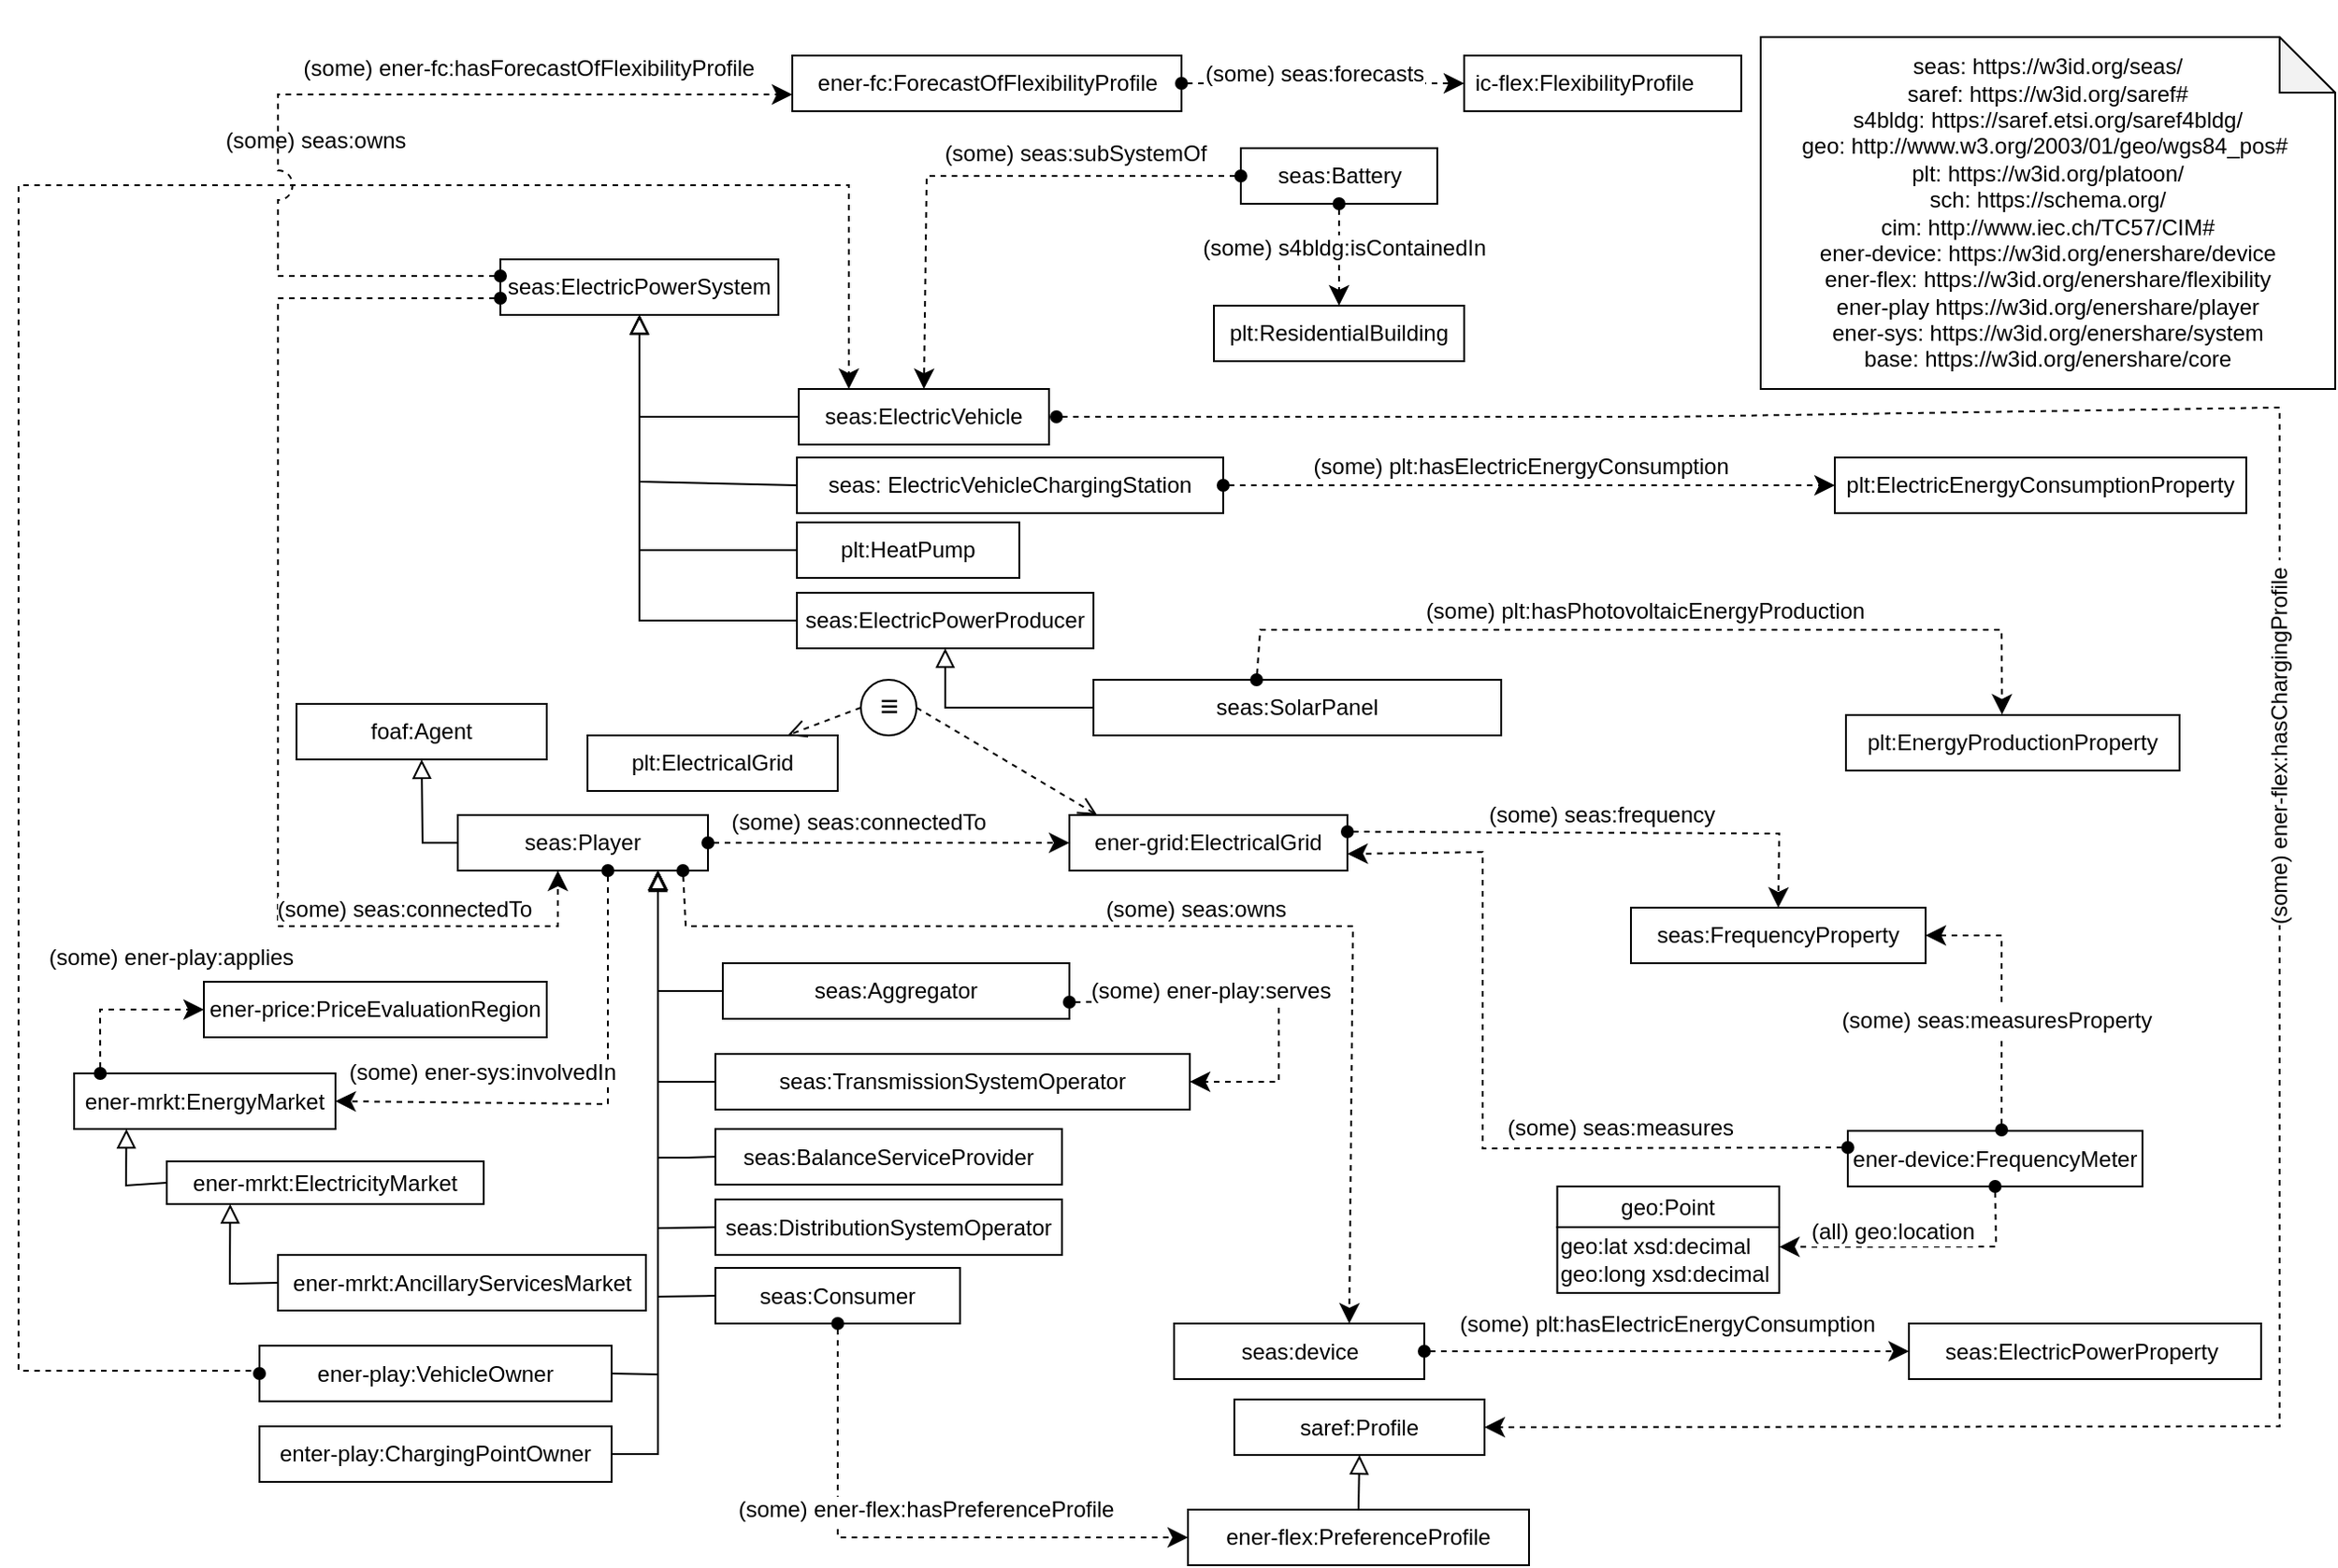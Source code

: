 <mxfile version="24.5.5" type="google" pages="5">
  <diagram id="XQNdLb_yjaSnbqP4E1sU" name="grid">
    <mxGraphModel grid="1" page="1" gridSize="10" guides="1" tooltips="1" connect="1" arrows="1" fold="1" pageScale="1" pageWidth="827" pageHeight="1169" math="0" shadow="0">
      <root>
        <mxCell id="0" />
        <mxCell id="1" parent="0" />
        <mxCell id="7BJxdJ-zwOyidLE-yai--1" value="ener-grid:ElectricalGrid" style="rounded=0;whiteSpace=wrap;html=1;snapToPoint=1;points=[[0.1,0],[0.2,0],[0.3,0],[0.4,0],[0.5,0],[0.6,0],[0.7,0],[0.8,0],[0.9,0],[0,0.1],[0,0.3],[0,0.5],[0,0.7],[0,0.9],[0.1,1],[0.2,1],[0.3,1],[0.4,1],[0.5,1],[0.6,1],[0.7,1],[0.8,1],[0.9,1],[1,0.1],[1,0.3],[1,0.5],[1,0.7],[1,0.9]];" vertex="1" parent="1">
          <mxGeometry x="1507" y="2000" width="150" height="30" as="geometry" />
        </mxCell>
        <mxCell id="7BJxdJ-zwOyidLE-yai--2" value="seas:FrequencyProperty" style="rounded=0;whiteSpace=wrap;html=1;snapToPoint=1;points=[[0.1,0],[0.2,0],[0.3,0],[0.4,0],[0.5,0],[0.6,0],[0.7,0],[0.8,0],[0.9,0],[0,0.1],[0,0.3],[0,0.5],[0,0.7],[0,0.9],[0.1,1],[0.2,1],[0.3,1],[0.4,1],[0.5,1],[0.6,1],[0.7,1],[0.8,1],[0.9,1],[1,0.1],[1,0.3],[1,0.5],[1,0.7],[1,0.9]];" vertex="1" parent="1">
          <mxGeometry x="1810" y="2050" width="159" height="30" as="geometry" />
        </mxCell>
        <mxCell id="7BJxdJ-zwOyidLE-yai--3" value="" style="endArrow=classic;html=1;entryX=0.5;entryY=0;entryDx=0;entryDy=0;endSize=8;arcSize=0;rounded=0;exitX=1;exitY=0.3;exitDx=0;exitDy=0;dashed=1;startArrow=oval;startFill=1;" edge="1" parent="1" source="7BJxdJ-zwOyidLE-yai--1" target="7BJxdJ-zwOyidLE-yai--2">
          <mxGeometry width="50" height="50" relative="1" as="geometry">
            <mxPoint x="1280" y="1928" as="sourcePoint" />
            <mxPoint x="1595" y="1582" as="targetPoint" />
            <Array as="points">
              <mxPoint x="1890" y="2010" />
            </Array>
          </mxGeometry>
        </mxCell>
        <mxCell id="7BJxdJ-zwOyidLE-yai--4" value="(some) seas:frequency" style="text;html=1;align=center;verticalAlign=middle;resizable=0;points=[];labelBackgroundColor=#ffffff;" connectable="0" vertex="1" parent="7BJxdJ-zwOyidLE-yai--3">
          <mxGeometry x="-0.127" relative="1" as="geometry">
            <mxPoint x="18" y="-10" as="offset" />
          </mxGeometry>
        </mxCell>
        <mxCell id="7BJxdJ-zwOyidLE-yai--5" value="seas:ElectricPowerSystem" style="rounded=0;whiteSpace=wrap;html=1;snapToPoint=1;points=[[0.1,0],[0.2,0],[0.3,0],[0.4,0],[0.5,0],[0.6,0],[0.7,0],[0.8,0],[0.9,0],[0,0.1],[0,0.3],[0,0.5],[0,0.7],[0,0.9],[0.1,1],[0.2,1],[0.3,1],[0.4,1],[0.5,1],[0.6,1],[0.7,1],[0.8,1],[0.9,1],[1,0.1],[1,0.3],[1,0.5],[1,0.7],[1,0.9]];" vertex="1" parent="1">
          <mxGeometry x="1200" y="1700" width="150" height="30" as="geometry" />
        </mxCell>
        <mxCell id="7BJxdJ-zwOyidLE-yai--6" value="" style="endArrow=classic;html=1;entryX=0.4;entryY=1;entryDx=0;entryDy=0;endSize=8;arcSize=0;rounded=0;exitX=0;exitY=0.7;exitDx=0;exitDy=0;dashed=1;startArrow=oval;startFill=1;" edge="1" parent="1" source="7BJxdJ-zwOyidLE-yai--5" target="tnAx2Lj6UJ-aVdJPnmlU-9">
          <mxGeometry width="50" height="50" relative="1" as="geometry">
            <mxPoint x="1320" y="1908" as="sourcePoint" />
            <mxPoint x="1253" y="2015" as="targetPoint" />
            <Array as="points">
              <mxPoint x="1080" y="1721" />
              <mxPoint x="1080" y="2060" />
              <mxPoint x="1231" y="2060" />
            </Array>
          </mxGeometry>
        </mxCell>
        <mxCell id="7BJxdJ-zwOyidLE-yai--7" value="(some) seas:connectedTo" style="text;html=1;align=center;verticalAlign=middle;resizable=0;points=[];labelBackgroundColor=#ffffff;" connectable="0" vertex="1" parent="7BJxdJ-zwOyidLE-yai--6">
          <mxGeometry x="-0.127" relative="1" as="geometry">
            <mxPoint x="68" y="170" as="offset" />
          </mxGeometry>
        </mxCell>
        <mxCell id="7BJxdJ-zwOyidLE-yai--8" value="" style="endArrow=block;html=1;fontColor=#000099;endFill=0;endSize=8;arcSize=0;rounded=0;entryX=0.5;entryY=1;entryDx=0;entryDy=0;exitX=0;exitY=0.5;exitDx=0;exitDy=0;" edge="1" parent="1" source="7BJxdJ-zwOyidLE-yai--9" target="7BJxdJ-zwOyidLE-yai--5">
          <mxGeometry width="50" height="50" relative="1" as="geometry">
            <mxPoint x="1360" y="1863" as="sourcePoint" />
            <mxPoint x="1285" y="1840" as="targetPoint" />
            <Array as="points">
              <mxPoint x="1275" y="1820" />
            </Array>
          </mxGeometry>
        </mxCell>
        <mxCell id="7BJxdJ-zwOyidLE-yai--9" value="seas: ElectricVehicleChargingStation" style="rounded=0;whiteSpace=wrap;html=1;snapToPoint=1;points=[[0.1,0],[0.2,0],[0.3,0],[0.4,0],[0.5,0],[0.6,0],[0.7,0],[0.8,0],[0.9,0],[0,0.1],[0,0.3],[0,0.5],[0,0.7],[0,0.9],[0.1,1],[0.2,1],[0.3,1],[0.4,1],[0.5,1],[0.6,1],[0.7,1],[0.8,1],[0.9,1],[1,0.1],[1,0.3],[1,0.5],[1,0.7],[1,0.9]];" vertex="1" parent="1">
          <mxGeometry x="1360" y="1807" width="230" height="30" as="geometry" />
        </mxCell>
        <mxCell id="7BJxdJ-zwOyidLE-yai--10" value="" style="endArrow=block;html=1;fontColor=#000099;endFill=0;endSize=8;arcSize=0;rounded=0;entryX=0.5;entryY=1;entryDx=0;entryDy=0;exitX=0;exitY=0.5;exitDx=0;exitDy=0;" edge="1" parent="1" source="7BJxdJ-zwOyidLE-yai--11" target="7BJxdJ-zwOyidLE-yai--5">
          <mxGeometry width="50" height="50" relative="1" as="geometry">
            <mxPoint x="1360" y="1913" as="sourcePoint" />
            <mxPoint x="1275" y="1840" as="targetPoint" />
            <Array as="points">
              <mxPoint x="1275" y="1857" />
            </Array>
          </mxGeometry>
        </mxCell>
        <mxCell id="7BJxdJ-zwOyidLE-yai--11" value="plt:HeatPump" style="rounded=0;whiteSpace=wrap;html=1;snapToPoint=1;points=[[0.1,0],[0.2,0],[0.3,0],[0.4,0],[0.5,0],[0.6,0],[0.7,0],[0.8,0],[0.9,0],[0,0.1],[0,0.3],[0,0.5],[0,0.7],[0,0.9],[0.1,1],[0.2,1],[0.3,1],[0.4,1],[0.5,1],[0.6,1],[0.7,1],[0.8,1],[0.9,1],[1,0.1],[1,0.3],[1,0.5],[1,0.7],[1,0.9]];" vertex="1" parent="1">
          <mxGeometry x="1360" y="1842" width="120" height="30" as="geometry" />
        </mxCell>
        <mxCell id="tnAx2Lj6UJ-aVdJPnmlU-1" value="seas:ElectricPowerProducer" style="rounded=0;whiteSpace=wrap;html=1;snapToPoint=1;points=[[0.1,0],[0.2,0],[0.3,0],[0.4,0],[0.5,0],[0.6,0],[0.7,0],[0.8,0],[0.9,0],[0,0.1],[0,0.3],[0,0.5],[0,0.7],[0,0.9],[0.1,1],[0.2,1],[0.3,1],[0.4,1],[0.5,1],[0.6,1],[0.7,1],[0.8,1],[0.9,1],[1,0.1],[1,0.3],[1,0.5],[1,0.7],[1,0.9]];" vertex="1" parent="1">
          <mxGeometry x="1360" y="1880" width="160" height="30" as="geometry" />
        </mxCell>
        <mxCell id="tnAx2Lj6UJ-aVdJPnmlU-2" value="seas:SolarPanel" style="rounded=0;whiteSpace=wrap;html=1;snapToPoint=1;points=[[0.1,0],[0.2,0],[0.3,0],[0.4,0],[0.5,0],[0.6,0],[0.7,0],[0.8,0],[0.9,0],[0,0.1],[0,0.3],[0,0.5],[0,0.7],[0,0.9],[0.1,1],[0.2,1],[0.3,1],[0.4,1],[0.5,1],[0.6,1],[0.7,1],[0.8,1],[0.9,1],[1,0.1],[1,0.3],[1,0.5],[1,0.7],[1,0.9]];" vertex="1" parent="1">
          <mxGeometry x="1520" y="1927" width="220" height="30" as="geometry" />
        </mxCell>
        <mxCell id="tnAx2Lj6UJ-aVdJPnmlU-3" value="" style="endArrow=block;html=1;fontColor=#000099;exitX=0;exitY=0.5;exitDx=0;exitDy=0;endFill=0;endSize=8;arcSize=0;rounded=0;entryX=0.5;entryY=1;entryDx=0;entryDy=0;" edge="1" parent="1" source="tnAx2Lj6UJ-aVdJPnmlU-2" target="tnAx2Lj6UJ-aVdJPnmlU-1">
          <mxGeometry width="50" height="50" relative="1" as="geometry">
            <mxPoint x="1595" y="2071" as="sourcePoint" />
            <mxPoint x="1580" y="1946" as="targetPoint" />
            <Array as="points">
              <mxPoint x="1440" y="1942" />
            </Array>
          </mxGeometry>
        </mxCell>
        <mxCell id="tnAx2Lj6UJ-aVdJPnmlU-5" value="plt:EnergyProductionProperty " style="rounded=0;whiteSpace=wrap;html=1;snapToPoint=1;points=[[0.1,0],[0.2,0],[0.3,0],[0.4,0],[0.5,0],[0.6,0],[0.7,0],[0.8,0],[0.9,0],[0,0.1],[0,0.3],[0,0.5],[0,0.7],[0,0.9],[0.1,1],[0.2,1],[0.3,1],[0.4,1],[0.5,1],[0.6,1],[0.7,1],[0.8,1],[0.9,1],[1,0.1],[1,0.3],[1,0.5],[1,0.7],[1,0.9]];" vertex="1" parent="1">
          <mxGeometry x="1926" y="1946" width="180" height="30" as="geometry" />
        </mxCell>
        <mxCell id="tnAx2Lj6UJ-aVdJPnmlU-6" value="" style="endArrow=classic;html=1;entryX=0.468;entryY=-0.008;entryDx=0;entryDy=0;endSize=8;arcSize=0;rounded=0;exitX=0.4;exitY=0;exitDx=0;exitDy=0;entryPerimeter=0;dashed=1;startArrow=oval;startFill=1;" edge="1" parent="1" source="tnAx2Lj6UJ-aVdJPnmlU-2" target="tnAx2Lj6UJ-aVdJPnmlU-5">
          <mxGeometry width="50" height="50" relative="1" as="geometry">
            <mxPoint x="1829" y="2011" as="sourcePoint" />
            <mxPoint x="2071" y="1660" as="targetPoint" />
            <Array as="points">
              <mxPoint x="1610" y="1900" />
              <mxPoint x="2010" y="1900" />
            </Array>
          </mxGeometry>
        </mxCell>
        <mxCell id="tnAx2Lj6UJ-aVdJPnmlU-7" value="(some) plt:hasPhotovoltaicEnergyProduction&amp;nbsp;" style="text;html=1;align=center;verticalAlign=middle;resizable=0;points=[];labelBackgroundColor=#ffffff;" connectable="0" vertex="1" parent="tnAx2Lj6UJ-aVdJPnmlU-6">
          <mxGeometry x="-0.127" relative="1" as="geometry">
            <mxPoint x="29" y="-10" as="offset" />
          </mxGeometry>
        </mxCell>
        <mxCell id="tnAx2Lj6UJ-aVdJPnmlU-8" value="" style="endArrow=block;html=1;fontColor=#000099;endFill=0;endSize=8;arcSize=0;rounded=0;entryX=0.8;entryY=1;entryDx=0;entryDy=0;exitX=0;exitY=0.5;exitDx=0;exitDy=0;" edge="1" parent="1" source="tnAx2Lj6UJ-aVdJPnmlU-10" target="tnAx2Lj6UJ-aVdJPnmlU-9">
          <mxGeometry width="50" height="50" relative="1" as="geometry">
            <mxPoint x="1010.5" y="2108" as="sourcePoint" />
            <mxPoint x="977.5" y="2494" as="targetPoint" />
            <Array as="points">
              <mxPoint x="1285" y="2223" />
              <mxPoint x="1285" y="2194" />
            </Array>
          </mxGeometry>
        </mxCell>
        <mxCell id="tnAx2Lj6UJ-aVdJPnmlU-9" value="seas:Player" style="rounded=0;whiteSpace=wrap;html=1;snapToPoint=1;points=[[0.1,0],[0.2,0],[0.3,0],[0.4,0],[0.5,0],[0.6,0],[0.7,0],[0.8,0],[0.9,0],[0,0.1],[0,0.3],[0,0.5],[0,0.7],[0,0.9],[0.1,1],[0.2,1],[0.3,1],[0.4,1],[0.5,1],[0.6,1],[0.7,1],[0.8,1],[0.9,1],[1,0.1],[1,0.3],[1,0.5],[1,0.7],[1,0.9]];" vertex="1" parent="1">
          <mxGeometry x="1177" y="2000" width="135" height="30" as="geometry" />
        </mxCell>
        <mxCell id="tnAx2Lj6UJ-aVdJPnmlU-10" value="seas:DistributionSystemOperator" style="rounded=0;whiteSpace=wrap;html=1;snapToPoint=1;points=[[0.1,0],[0.2,0],[0.3,0],[0.4,0],[0.5,0],[0.6,0],[0.7,0],[0.8,0],[0.9,0],[0,0.1],[0,0.3],[0,0.5],[0,0.7],[0,0.9],[0.1,1],[0.2,1],[0.3,1],[0.4,1],[0.5,1],[0.6,1],[0.7,1],[0.8,1],[0.9,1],[1,0.1],[1,0.3],[1,0.5],[1,0.7],[1,0.9]];" vertex="1" parent="1">
          <mxGeometry x="1316" y="2207.5" width="187" height="30" as="geometry" />
        </mxCell>
        <mxCell id="tnAx2Lj6UJ-aVdJPnmlU-11" value="" style="endArrow=classic;html=1;endSize=8;arcSize=0;rounded=0;exitX=1;exitY=0.5;exitDx=0;exitDy=0;entryX=0;entryY=0.5;entryDx=0;entryDy=0;dashed=1;startArrow=oval;startFill=1;" edge="1" parent="1" source="tnAx2Lj6UJ-aVdJPnmlU-9" target="7BJxdJ-zwOyidLE-yai--1">
          <mxGeometry width="50" height="50" relative="1" as="geometry">
            <mxPoint x="1255" y="1762" as="sourcePoint" />
            <mxPoint x="1230" y="1942" as="targetPoint" />
          </mxGeometry>
        </mxCell>
        <mxCell id="tnAx2Lj6UJ-aVdJPnmlU-12" value="(some) seas:connectedTo" style="text;html=1;align=center;verticalAlign=middle;resizable=0;points=[];labelBackgroundColor=#ffffff;" connectable="0" vertex="1" parent="tnAx2Lj6UJ-aVdJPnmlU-11">
          <mxGeometry x="-0.127" relative="1" as="geometry">
            <mxPoint x="-4" y="-11" as="offset" />
          </mxGeometry>
        </mxCell>
        <mxCell id="tnAx2Lj6UJ-aVdJPnmlU-14" value="seas:ElectricPowerProperty&amp;nbsp; " style="rounded=0;whiteSpace=wrap;html=1;snapToPoint=1;points=[[0.1,0],[0.2,0],[0.3,0],[0.4,0],[0.5,0],[0.6,0],[0.7,0],[0.8,0],[0.9,0],[0,0.1],[0,0.3],[0,0.5],[0,0.7],[0,0.9],[0.1,1],[0.2,1],[0.3,1],[0.4,1],[0.5,1],[0.6,1],[0.7,1],[0.8,1],[0.9,1],[1,0.1],[1,0.3],[1,0.5],[1,0.7],[1,0.9]];" vertex="1" parent="1">
          <mxGeometry x="1960" y="2274.5" width="190" height="30" as="geometry" />
        </mxCell>
        <mxCell id="Aa6rrpoq4CQqnLZmM7b--1" value="seas:ElectricVehicle" style="rounded=0;whiteSpace=wrap;html=1;snapToPoint=1;points=[[0.1,0],[0.2,0],[0.3,0],[0.4,0],[0.5,0],[0.6,0],[0.7,0],[0.8,0],[0.9,0],[0,0.1],[0,0.3],[0,0.5],[0,0.7],[0,0.9],[0.1,1],[0.2,1],[0.3,1],[0.4,1],[0.5,1],[0.6,1],[0.7,1],[0.8,1],[0.9,1],[1,0.1],[1,0.3],[1,0.5],[1,0.7],[1,0.9]];" vertex="1" parent="1">
          <mxGeometry x="1361" y="1770" width="135" height="30" as="geometry" />
        </mxCell>
        <mxCell id="Aa6rrpoq4CQqnLZmM7b--2" value="" style="endArrow=block;html=1;fontColor=#000099;exitX=0;exitY=0.5;exitDx=0;exitDy=0;endFill=0;endSize=8;arcSize=0;rounded=0;entryX=0.5;entryY=1;entryDx=0;entryDy=0;" edge="1" parent="1" source="Aa6rrpoq4CQqnLZmM7b--1" target="7BJxdJ-zwOyidLE-yai--5">
          <mxGeometry width="50" height="50" relative="1" as="geometry">
            <mxPoint x="1341" y="1734" as="sourcePoint" />
            <mxPoint x="1286" y="1610" as="targetPoint" />
            <Array as="points">
              <mxPoint x="1275" y="1785" />
            </Array>
          </mxGeometry>
        </mxCell>
        <mxCell id="Aa6rrpoq4CQqnLZmM7b--3" value="seas:Battery" style="rounded=0;whiteSpace=wrap;html=1;snapToPoint=1;points=[[0.1,0],[0.2,0],[0.3,0],[0.4,0],[0.5,0],[0.6,0],[0.7,0],[0.8,0],[0.9,0],[0,0.1],[0,0.3],[0,0.5],[0,0.7],[0,0.9],[0.1,1],[0.2,1],[0.3,1],[0.4,1],[0.5,1],[0.6,1],[0.7,1],[0.8,1],[0.9,1],[1,0.1],[1,0.3],[1,0.5],[1,0.7],[1,0.9]];" vertex="1" parent="1">
          <mxGeometry x="1599.5" y="1640" width="106" height="30" as="geometry" />
        </mxCell>
        <mxCell id="Aa6rrpoq4CQqnLZmM7b--4" value="" style="endArrow=classic;html=1;entryX=0.5;entryY=0;entryDx=0;entryDy=0;endSize=8;arcSize=0;rounded=0;exitX=0;exitY=0.5;exitDx=0;exitDy=0;dashed=1;startArrow=oval;startFill=1;" edge="1" parent="1" source="Aa6rrpoq4CQqnLZmM7b--3" target="Aa6rrpoq4CQqnLZmM7b--1">
          <mxGeometry width="50" height="50" relative="1" as="geometry">
            <mxPoint x="1756" y="1373" as="sourcePoint" />
            <mxPoint x="1630" y="1795" as="targetPoint" />
            <Array as="points">
              <mxPoint x="1430" y="1655" />
            </Array>
          </mxGeometry>
        </mxCell>
        <mxCell id="Aa6rrpoq4CQqnLZmM7b--5" value="(some)&amp;nbsp;seas:subSystemOf" style="text;html=1;align=center;verticalAlign=middle;resizable=0;points=[];labelBackgroundColor=#ffffff;" connectable="0" vertex="1" parent="Aa6rrpoq4CQqnLZmM7b--4">
          <mxGeometry x="-0.127" relative="1" as="geometry">
            <mxPoint x="34" y="-12" as="offset" />
          </mxGeometry>
        </mxCell>
        <mxCell id="Aa6rrpoq4CQqnLZmM7b--10" value="" style="endArrow=classic;html=1;entryX=1;entryY=0.5;entryDx=0;entryDy=0;endSize=8;arcSize=0;rounded=0;dashed=1;startArrow=oval;startFill=1;" edge="1" parent="1" target="sUjiAhSTad-dZ1nvusCe-4">
          <mxGeometry width="50" height="50" relative="1" as="geometry">
            <mxPoint x="1500" y="1785" as="sourcePoint" />
            <mxPoint x="1825" y="1670" as="targetPoint" />
            <Array as="points">
              <mxPoint x="1830" y="1785" />
              <mxPoint x="2160" y="1780" />
              <mxPoint x="2160" y="2330" />
            </Array>
          </mxGeometry>
        </mxCell>
        <mxCell id="Aa6rrpoq4CQqnLZmM7b--11" value="(some) ener-flex:hasChargingProfile&amp;nbsp;" style="text;html=1;align=center;verticalAlign=middle;resizable=0;points=[];labelBackgroundColor=#ffffff;horizontal=0;" connectable="0" vertex="1" parent="Aa6rrpoq4CQqnLZmM7b--10">
          <mxGeometry x="-0.127" relative="1" as="geometry">
            <mxPoint y="126" as="offset" />
          </mxGeometry>
        </mxCell>
        <mxCell id="sUjiAhSTad-dZ1nvusCe-1" value="seas:Consumer" style="rounded=0;whiteSpace=wrap;html=1;snapToPoint=1;points=[[0.1,0],[0.2,0],[0.3,0],[0.4,0],[0.5,0],[0.6,0],[0.7,0],[0.8,0],[0.9,0],[0,0.1],[0,0.3],[0,0.5],[0,0.7],[0,0.9],[0.1,1],[0.2,1],[0.3,1],[0.4,1],[0.5,1],[0.6,1],[0.7,1],[0.8,1],[0.9,1],[1,0.1],[1,0.3],[1,0.5],[1,0.7],[1,0.9]];" vertex="1" parent="1">
          <mxGeometry x="1316" y="2244.5" width="132" height="30" as="geometry" />
        </mxCell>
        <mxCell id="sUjiAhSTad-dZ1nvusCe-2" value="" style="endArrow=block;html=1;fontColor=#000099;endFill=0;endSize=8;arcSize=0;rounded=0;exitX=0;exitY=0.5;exitDx=0;exitDy=0;entryX=0.8;entryY=1;entryDx=0;entryDy=0;" edge="1" parent="1" source="sUjiAhSTad-dZ1nvusCe-1" target="tnAx2Lj6UJ-aVdJPnmlU-9">
          <mxGeometry width="50" height="50" relative="1" as="geometry">
            <mxPoint x="1327" y="2141" as="sourcePoint" />
            <mxPoint x="1190" y="2092" as="targetPoint" />
            <Array as="points">
              <mxPoint x="1285" y="2260" />
              <mxPoint x="1285" y="2230" />
            </Array>
          </mxGeometry>
        </mxCell>
        <mxCell id="sUjiAhSTad-dZ1nvusCe-4" value="saref:Profile" style="rounded=0;whiteSpace=wrap;html=1;snapToPoint=1;points=[[0.1,0],[0.2,0],[0.3,0],[0.4,0],[0.5,0],[0.6,0],[0.7,0],[0.8,0],[0.9,0],[0,0.1],[0,0.3],[0,0.5],[0,0.7],[0,0.9],[0.1,1],[0.2,1],[0.3,1],[0.4,1],[0.5,1],[0.6,1],[0.7,1],[0.8,1],[0.9,1],[1,0.1],[1,0.3],[1,0.5],[1,0.7],[1,0.9]];" vertex="1" parent="1">
          <mxGeometry x="1596" y="2315.5" width="135" height="30" as="geometry" />
        </mxCell>
        <mxCell id="sUjiAhSTad-dZ1nvusCe-5" value="" style="endArrow=classic;html=1;endSize=8;arcSize=0;rounded=0;exitX=0.5;exitY=1;exitDx=0;exitDy=0;entryX=0;entryY=0.5;entryDx=0;entryDy=0;dashed=1;startArrow=oval;startFill=1;" edge="1" parent="1" source="sUjiAhSTad-dZ1nvusCe-1" target="fKUG2UP6C6AmiOnGGN48-1">
          <mxGeometry width="50" height="50" relative="1" as="geometry">
            <mxPoint x="1315.5" y="2331.5" as="sourcePoint" />
            <mxPoint x="1656" y="2352.5" as="targetPoint" />
            <Array as="points">
              <mxPoint x="1382" y="2390" />
            </Array>
          </mxGeometry>
        </mxCell>
        <mxCell id="sUjiAhSTad-dZ1nvusCe-6" value="(some) ener-flex:hasPreferenceProfile&amp;nbsp;" style="text;html=1;align=center;verticalAlign=middle;resizable=0;points=[];labelBackgroundColor=#ffffff;" connectable="0" vertex="1" parent="sUjiAhSTad-dZ1nvusCe-5">
          <mxGeometry x="-0.127" relative="1" as="geometry">
            <mxPoint x="31" y="-15" as="offset" />
          </mxGeometry>
        </mxCell>
        <mxCell id="sUjiAhSTad-dZ1nvusCe-8" value="seas:BalanceServiceProvider" style="rounded=0;whiteSpace=wrap;html=1;snapToPoint=1;points=[[0.1,0],[0.2,0],[0.3,0],[0.4,0],[0.5,0],[0.6,0],[0.7,0],[0.8,0],[0.9,0],[0,0.1],[0,0.3],[0,0.5],[0,0.7],[0,0.9],[0.1,1],[0.2,1],[0.3,1],[0.4,1],[0.5,1],[0.6,1],[0.7,1],[0.8,1],[0.9,1],[1,0.1],[1,0.3],[1,0.5],[1,0.7],[1,0.9]];" vertex="1" parent="1">
          <mxGeometry x="1316" y="2169.5" width="187" height="30" as="geometry" />
        </mxCell>
        <mxCell id="sUjiAhSTad-dZ1nvusCe-9" value="" style="endArrow=block;html=1;fontColor=#000099;endFill=0;endSize=8;arcSize=0;rounded=0;entryX=0.8;entryY=1;entryDx=0;entryDy=0;exitX=0;exitY=0.5;exitDx=0;exitDy=0;" edge="1" parent="1" source="sUjiAhSTad-dZ1nvusCe-8" target="tnAx2Lj6UJ-aVdJPnmlU-9">
          <mxGeometry width="50" height="50" relative="1" as="geometry">
            <mxPoint x="1317" y="2094" as="sourcePoint" />
            <mxPoint x="1245" y="2066" as="targetPoint" />
            <Array as="points">
              <mxPoint x="1300" y="2185" />
              <mxPoint x="1285" y="2185" />
              <mxPoint x="1285" y="2156" />
            </Array>
          </mxGeometry>
        </mxCell>
        <mxCell id="sUjiAhSTad-dZ1nvusCe-11" value="ener-play:VehicleOwner" style="rounded=0;whiteSpace=wrap;html=1;snapToPoint=1;points=[[0.1,0],[0.2,0],[0.3,0],[0.4,0],[0.5,0],[0.6,0],[0.7,0],[0.8,0],[0.9,0],[0,0.1],[0,0.3],[0,0.5],[0,0.7],[0,0.9],[0.1,1],[0.2,1],[0.3,1],[0.4,1],[0.5,1],[0.6,1],[0.7,1],[0.8,1],[0.9,1],[1,0.1],[1,0.3],[1,0.5],[1,0.7],[1,0.9]];" vertex="1" parent="1">
          <mxGeometry x="1070" y="2286.5" width="190" height="30" as="geometry" />
        </mxCell>
        <mxCell id="sUjiAhSTad-dZ1nvusCe-12" value="" style="endArrow=block;html=1;fontColor=#000099;endFill=0;endSize=8;arcSize=0;rounded=0;entryX=0.8;entryY=1;entryDx=0;entryDy=0;exitX=1;exitY=0.5;exitDx=0;exitDy=0;" edge="1" parent="1" source="sUjiAhSTad-dZ1nvusCe-11" target="tnAx2Lj6UJ-aVdJPnmlU-9">
          <mxGeometry width="50" height="50" relative="1" as="geometry">
            <mxPoint x="1098" y="2301.5" as="sourcePoint" />
            <mxPoint x="1026" y="2273.5" as="targetPoint" />
            <Array as="points">
              <mxPoint x="1285" y="2302" />
            </Array>
          </mxGeometry>
        </mxCell>
        <mxCell id="sUjiAhSTad-dZ1nvusCe-13" value="" style="endArrow=classic;html=1;endSize=8;arcSize=0;rounded=0;exitX=0;exitY=0.5;exitDx=0;exitDy=0;entryX=0.2;entryY=0;entryDx=0;entryDy=0;dashed=1;startArrow=oval;startFill=1;" edge="1" parent="1" source="sUjiAhSTad-dZ1nvusCe-11" target="Aa6rrpoq4CQqnLZmM7b--1">
          <mxGeometry width="50" height="50" relative="1" as="geometry">
            <mxPoint x="1255" y="2084" as="sourcePoint" />
            <mxPoint x="1255" y="1996" as="targetPoint" />
            <Array as="points">
              <mxPoint x="1070" y="2300" />
              <mxPoint x="940" y="2300" />
              <mxPoint x="940" y="1660" />
              <mxPoint x="1388" y="1660" />
            </Array>
          </mxGeometry>
        </mxCell>
        <mxCell id="sUjiAhSTad-dZ1nvusCe-14" value="(some) seas:owns" style="text;html=1;align=center;verticalAlign=middle;resizable=0;points=[];labelBackgroundColor=#ffffff;" connectable="0" vertex="1" parent="sUjiAhSTad-dZ1nvusCe-13">
          <mxGeometry x="-0.127" relative="1" as="geometry">
            <mxPoint x="160" y="-215" as="offset" />
          </mxGeometry>
        </mxCell>
        <mxCell id="sUjiAhSTad-dZ1nvusCe-15" value="plt:ElectricEnergyConsumptionProperty" style="rounded=0;whiteSpace=wrap;html=1;snapToPoint=1;points=[[0.1,0],[0.2,0],[0.3,0],[0.4,0],[0.5,0],[0.6,0],[0.7,0],[0.8,0],[0.9,0],[0,0.1],[0,0.3],[0,0.5],[0,0.7],[0,0.9],[0.1,1],[0.2,1],[0.3,1],[0.4,1],[0.5,1],[0.6,1],[0.7,1],[0.8,1],[0.9,1],[1,0.1],[1,0.3],[1,0.5],[1,0.7],[1,0.9]];" vertex="1" parent="1">
          <mxGeometry x="1920" y="1807" width="222" height="30" as="geometry" />
        </mxCell>
        <mxCell id="sUjiAhSTad-dZ1nvusCe-16" value="" style="endArrow=classic;html=1;entryX=0;entryY=0.5;entryDx=0;entryDy=0;endSize=8;arcSize=0;rounded=0;exitX=1;exitY=0.5;exitDx=0;exitDy=0;dashed=1;startArrow=oval;startFill=1;" edge="1" parent="1" source="7BJxdJ-zwOyidLE-yai--9" target="sUjiAhSTad-dZ1nvusCe-15">
          <mxGeometry width="50" height="50" relative="1" as="geometry">
            <mxPoint x="1610" y="1800" as="sourcePoint" />
            <mxPoint x="1990" y="1435" as="targetPoint" />
          </mxGeometry>
        </mxCell>
        <mxCell id="sUjiAhSTad-dZ1nvusCe-17" value="(some)&amp;nbsp;plt:hasElectricEnergyConsumption&amp;nbsp;" style="text;html=1;align=center;verticalAlign=middle;resizable=0;points=[];labelBackgroundColor=#ffffff;" connectable="0" vertex="1" parent="sUjiAhSTad-dZ1nvusCe-16">
          <mxGeometry x="-0.127" relative="1" as="geometry">
            <mxPoint x="18" y="-10" as="offset" />
          </mxGeometry>
        </mxCell>
        <mxCell id="sUjiAhSTad-dZ1nvusCe-18" value="plt:ResidentialBuilding" style="rounded=0;whiteSpace=wrap;html=1;snapToPoint=1;points=[[0.1,0],[0.2,0],[0.3,0],[0.4,0],[0.5,0],[0.6,0],[0.7,0],[0.8,0],[0.9,0],[0,0.1],[0,0.3],[0,0.5],[0,0.7],[0,0.9],[0.1,1],[0.2,1],[0.3,1],[0.4,1],[0.5,1],[0.6,1],[0.7,1],[0.8,1],[0.9,1],[1,0.1],[1,0.3],[1,0.5],[1,0.7],[1,0.9]];" vertex="1" parent="1">
          <mxGeometry x="1585" y="1725" width="135" height="30" as="geometry" />
        </mxCell>
        <mxCell id="sUjiAhSTad-dZ1nvusCe-26" value="&lt;div style=&quot;line-height: inherit; height: auto; overflow: hidden; padding-right: 20px; caret-color: rgb(68, 68, 68); font-family: Calibri, sans-serif, &amp;quot;Mongolian Baiti&amp;quot;, &amp;quot;Microsoft Yi Baiti&amp;quot;, &amp;quot;Javanese Text&amp;quot;, &amp;quot;Yu Gothic&amp;quot;; text-align: left; text-size-adjust: auto;&quot; class=&quot;ewa-rteLine&quot;&gt;&lt;font style=&quot;font-size: 12px;&quot;&gt;&lt;br&gt;&lt;/font&gt;&lt;/div&gt;&lt;div style=&quot;line-height: inherit; height: auto; overflow: hidden; padding-right: 20px; caret-color: rgb(68, 68, 68); font-family: Calibri, sans-serif, &amp;quot;Mongolian Baiti&amp;quot;, &amp;quot;Microsoft Yi Baiti&amp;quot;, &amp;quot;Javanese Text&amp;quot;, &amp;quot;Yu Gothic&amp;quot;; text-align: left; text-size-adjust: auto;&quot; class=&quot;ewa-rteLine&quot;&gt;&lt;font style=&quot;font-size: 12px;&quot;&gt;ic-flex:FlexibilityProfile&lt;/font&gt;&lt;/div&gt;&lt;div&gt;&lt;br&gt;&lt;/div&gt;" style="rounded=0;whiteSpace=wrap;html=1;snapToPoint=1;points=[[0.1,0],[0.2,0],[0.3,0],[0.4,0],[0.5,0],[0.6,0],[0.7,0],[0.8,0],[0.9,0],[0,0.1],[0,0.3],[0,0.5],[0,0.7],[0,0.9],[0.1,1],[0.2,1],[0.3,1],[0.4,1],[0.5,1],[0.6,1],[0.7,1],[0.8,1],[0.9,1],[1,0.1],[1,0.3],[1,0.5],[1,0.7],[1,0.9]];" vertex="1" parent="1">
          <mxGeometry x="1720" y="1590" width="149.5" height="30" as="geometry" />
        </mxCell>
        <mxCell id="sUjiAhSTad-dZ1nvusCe-27" value="ener-fc:ForecastOfFlexibilityProfile" style="rounded=0;whiteSpace=wrap;html=1;snapToPoint=1;points=[[0.1,0],[0.2,0],[0.3,0],[0.4,0],[0.5,0],[0.6,0],[0.7,0],[0.8,0],[0.9,0],[0,0.1],[0,0.3],[0,0.5],[0,0.7],[0,0.9],[0.1,1],[0.2,1],[0.3,1],[0.4,1],[0.5,1],[0.6,1],[0.7,1],[0.8,1],[0.9,1],[1,0.1],[1,0.3],[1,0.5],[1,0.7],[1,0.9]];" vertex="1" parent="1">
          <mxGeometry x="1357.5" y="1590" width="210" height="30" as="geometry" />
        </mxCell>
        <mxCell id="sUjiAhSTad-dZ1nvusCe-28" value="" style="endArrow=classic;html=1;entryX=0;entryY=0.5;entryDx=0;entryDy=0;endSize=8;arcSize=0;rounded=0;exitX=1;exitY=0.5;exitDx=0;exitDy=0;dashed=1;startArrow=oval;startFill=1;" edge="1" parent="1" source="sUjiAhSTad-dZ1nvusCe-27" target="sUjiAhSTad-dZ1nvusCe-26">
          <mxGeometry width="50" height="50" relative="1" as="geometry">
            <mxPoint x="1620.5" y="1751" as="sourcePoint" />
            <mxPoint x="1940.5" y="1703" as="targetPoint" />
          </mxGeometry>
        </mxCell>
        <mxCell id="sUjiAhSTad-dZ1nvusCe-29" value="(some) seas:forecasts" style="text;html=1;align=center;verticalAlign=middle;resizable=0;points=[];labelBackgroundColor=#ffffff;" connectable="0" vertex="1" parent="sUjiAhSTad-dZ1nvusCe-28">
          <mxGeometry x="-0.127" relative="1" as="geometry">
            <mxPoint x="5" y="-5" as="offset" />
          </mxGeometry>
        </mxCell>
        <mxCell id="sUjiAhSTad-dZ1nvusCe-30" value="seas:device" style="rounded=0;whiteSpace=wrap;html=1;snapToPoint=1;points=[[0.1,0],[0.2,0],[0.3,0],[0.4,0],[0.5,0],[0.6,0],[0.7,0],[0.8,0],[0.9,0],[0,0.1],[0,0.3],[0,0.5],[0,0.7],[0,0.9],[0.1,1],[0.2,1],[0.3,1],[0.4,1],[0.5,1],[0.6,1],[0.7,1],[0.8,1],[0.9,1],[1,0.1],[1,0.3],[1,0.5],[1,0.7],[1,0.9]];" vertex="1" parent="1">
          <mxGeometry x="1563.5" y="2274.5" width="135" height="30" as="geometry" />
        </mxCell>
        <mxCell id="sUjiAhSTad-dZ1nvusCe-34" value="ener-mrkt:EnergyMarket" style="rounded=0;whiteSpace=wrap;html=1;snapToPoint=1;points=[[0.1,0],[0.2,0],[0.3,0],[0.4,0],[0.5,0],[0.6,0],[0.7,0],[0.8,0],[0.9,0],[0,0.1],[0,0.3],[0,0.5],[0,0.7],[0,0.9],[0.1,1],[0.2,1],[0.3,1],[0.4,1],[0.5,1],[0.6,1],[0.7,1],[0.8,1],[0.9,1],[1,0.1],[1,0.3],[1,0.5],[1,0.7],[1,0.9]];" vertex="1" parent="1">
          <mxGeometry x="970" y="2139.5" width="141" height="30" as="geometry" />
        </mxCell>
        <mxCell id="sUjiAhSTad-dZ1nvusCe-35" value="ener-mrkt:ElectricityMarket" style="rounded=0;whiteSpace=wrap;html=1;snapToPoint=1;points=[[0.1,0],[0.2,0],[0.3,0],[0.4,0],[0.5,0],[0.6,0],[0.7,0],[0.8,0],[0.9,0],[0,0.1],[0,0.3],[0,0.5],[0,0.7],[0,0.9],[0.1,1],[0.2,1],[0.3,1],[0.4,1],[0.5,1],[0.6,1],[0.7,1],[0.8,1],[0.9,1],[1,0.1],[1,0.3],[1,0.5],[1,0.7],[1,0.9]];" vertex="1" parent="1">
          <mxGeometry x="1020" y="2187" width="171" height="23" as="geometry" />
        </mxCell>
        <mxCell id="sUjiAhSTad-dZ1nvusCe-36" value="" style="endArrow=block;html=1;fontColor=#000099;exitX=0;exitY=0.5;exitDx=0;exitDy=0;endFill=0;endSize=8;arcSize=0;rounded=0;entryX=0.2;entryY=1;entryDx=0;entryDy=0;" edge="1" parent="1" source="sUjiAhSTad-dZ1nvusCe-35" target="sUjiAhSTad-dZ1nvusCe-34">
          <mxGeometry width="50" height="50" relative="1" as="geometry">
            <mxPoint x="1125.5" y="2220.5" as="sourcePoint" />
            <mxPoint x="969" y="2170.5" as="targetPoint" />
            <Array as="points">
              <mxPoint x="998" y="2200" />
            </Array>
          </mxGeometry>
        </mxCell>
        <mxCell id="sUjiAhSTad-dZ1nvusCe-39" value="" style="endArrow=block;html=1;fontColor=#000099;endFill=0;endSize=8;arcSize=0;rounded=0;entryX=0.8;entryY=1;entryDx=0;entryDy=0;exitX=0;exitY=0.5;exitDx=0;exitDy=0;" edge="1" parent="1" source="sUjiAhSTad-dZ1nvusCe-40" target="tnAx2Lj6UJ-aVdJPnmlU-9">
          <mxGeometry width="50" height="50" relative="1" as="geometry">
            <mxPoint x="1310" y="2070" as="sourcePoint" />
            <mxPoint x="1510" y="2052" as="targetPoint" />
            <Array as="points">
              <mxPoint x="1285" y="2144" />
            </Array>
          </mxGeometry>
        </mxCell>
        <mxCell id="sUjiAhSTad-dZ1nvusCe-40" value="seas:TransmissionSystemOperator" style="rounded=0;whiteSpace=wrap;html=1;snapToPoint=1;points=[[0.1,0],[0.2,0],[0.3,0],[0.4,0],[0.5,0],[0.6,0],[0.7,0],[0.8,0],[0.9,0],[0,0.1],[0,0.3],[0,0.5],[0,0.7],[0,0.9],[0.1,1],[0.2,1],[0.3,1],[0.4,1],[0.5,1],[0.6,1],[0.7,1],[0.8,1],[0.9,1],[1,0.1],[1,0.3],[1,0.5],[1,0.7],[1,0.9]];" vertex="1" parent="1">
          <mxGeometry x="1316" y="2129" width="256" height="30" as="geometry" />
        </mxCell>
        <mxCell id="sUjiAhSTad-dZ1nvusCe-41" value="" style="endArrow=classic;html=1;endSize=8;arcSize=0;rounded=0;exitX=0;exitY=0.3;exitDx=0;exitDy=0;jumpStyle=arc;jumpSize=16;entryX=0;entryY=0.7;entryDx=0;entryDy=0;dashed=1;startArrow=oval;startFill=1;" edge="1" parent="1" source="7BJxdJ-zwOyidLE-yai--5" target="sUjiAhSTad-dZ1nvusCe-27">
          <mxGeometry width="50" height="50" relative="1" as="geometry">
            <mxPoint x="1439" y="1780" as="sourcePoint" />
            <mxPoint x="1360" y="1545" as="targetPoint" />
            <Array as="points">
              <mxPoint x="1160" y="1709" />
              <mxPoint x="1080" y="1709" />
              <mxPoint x="1080" y="1611" />
            </Array>
          </mxGeometry>
        </mxCell>
        <mxCell id="sUjiAhSTad-dZ1nvusCe-42" value="(some)&amp;nbsp;ener-fc:hasForecastOfFlexibilityProfile" style="text;html=1;align=center;verticalAlign=middle;resizable=0;points=[];labelBackgroundColor=#ffffff;" connectable="0" vertex="1" parent="sUjiAhSTad-dZ1nvusCe-41">
          <mxGeometry x="-0.127" relative="1" as="geometry">
            <mxPoint x="135" y="-16" as="offset" />
          </mxGeometry>
        </mxCell>
        <mxCell id="1nbjvSQaODq7XoJPOG7G-1" value="foaf:Agent" style="rounded=0;whiteSpace=wrap;html=1;snapToPoint=1;points=[[0.1,0],[0.2,0],[0.3,0],[0.4,0],[0.5,0],[0.6,0],[0.7,0],[0.8,0],[0.9,0],[0,0.1],[0,0.3],[0,0.5],[0,0.7],[0,0.9],[0.1,1],[0.2,1],[0.3,1],[0.4,1],[0.5,1],[0.6,1],[0.7,1],[0.8,1],[0.9,1],[1,0.1],[1,0.3],[1,0.5],[1,0.7],[1,0.9]];" vertex="1" parent="1">
          <mxGeometry x="1090" y="1940" width="135" height="30" as="geometry" />
        </mxCell>
        <mxCell id="1nbjvSQaODq7XoJPOG7G-2" value="" style="endArrow=block;html=1;fontColor=#000099;endFill=0;endSize=8;arcSize=0;rounded=0;entryX=0.5;entryY=1;entryDx=0;entryDy=0;exitX=0;exitY=0.5;exitDx=0;exitDy=0;" edge="1" parent="1" source="tnAx2Lj6UJ-aVdJPnmlU-9" target="1nbjvSQaODq7XoJPOG7G-1">
          <mxGeometry width="50" height="50" relative="1" as="geometry">
            <mxPoint x="1180" y="2015" as="sourcePoint" />
            <mxPoint x="1259" y="1932" as="targetPoint" />
            <Array as="points">
              <mxPoint x="1158" y="2015" />
            </Array>
          </mxGeometry>
        </mxCell>
        <mxCell id="1nbjvSQaODq7XoJPOG7G-3" value="" style="endArrow=classic;html=1;endSize=8;arcSize=0;rounded=0;exitX=0.9;exitY=1;exitDx=0;exitDy=0;entryX=0.7;entryY=0;entryDx=0;entryDy=0;dashed=1;startArrow=oval;startFill=1;" edge="1" parent="1" source="tnAx2Lj6UJ-aVdJPnmlU-9" target="sUjiAhSTad-dZ1nvusCe-30">
          <mxGeometry width="50" height="50" relative="1" as="geometry">
            <mxPoint x="1418" y="2256" as="sourcePoint" />
            <mxPoint x="1606" y="2273" as="targetPoint" />
            <Array as="points">
              <mxPoint x="1300" y="2060" />
              <mxPoint x="1660" y="2060" />
            </Array>
          </mxGeometry>
        </mxCell>
        <mxCell id="1nbjvSQaODq7XoJPOG7G-4" value="(some) seas:owns" style="text;html=1;align=center;verticalAlign=middle;resizable=0;points=[];labelBackgroundColor=#ffffff;" connectable="0" vertex="1" parent="1nbjvSQaODq7XoJPOG7G-3">
          <mxGeometry x="-0.127" relative="1" as="geometry">
            <mxPoint x="41" y="-9" as="offset" />
          </mxGeometry>
        </mxCell>
        <mxCell id="1nbjvSQaODq7XoJPOG7G-9" value="" style="endArrow=block;html=1;fontColor=#000099;endFill=0;endSize=8;arcSize=0;rounded=0;entryDx=0;entryDy=0;exitX=0;exitY=0.5;exitDx=0;exitDy=0;entryX=0.5;entryY=1;" edge="1" parent="1" source="tnAx2Lj6UJ-aVdJPnmlU-1" target="7BJxdJ-zwOyidLE-yai--5">
          <mxGeometry width="50" height="50" relative="1" as="geometry">
            <mxPoint x="1520" y="1885" as="sourcePoint" />
            <mxPoint x="1275" y="1730" as="targetPoint" />
            <Array as="points">
              <mxPoint x="1275" y="1895" />
            </Array>
          </mxGeometry>
        </mxCell>
        <mxCell id="1nbjvSQaODq7XoJPOG7G-12" value="" style="endArrow=classic;html=1;entryX=0.5;entryY=0;entryDx=0;entryDy=0;endSize=8;arcSize=0;rounded=0;exitX=0.5;exitY=1;exitDx=0;exitDy=0;dashed=1;startArrow=oval;startFill=1;" edge="1" parent="1" source="Aa6rrpoq4CQqnLZmM7b--3" target="sUjiAhSTad-dZ1nvusCe-18">
          <mxGeometry width="50" height="50" relative="1" as="geometry">
            <mxPoint x="1399" y="1795" as="sourcePoint" />
            <mxPoint x="1570" y="1680" as="targetPoint" />
          </mxGeometry>
        </mxCell>
        <mxCell id="1nbjvSQaODq7XoJPOG7G-13" value="(some)&amp;nbsp;s4bldg:isContainedIn" style="text;html=1;align=center;verticalAlign=middle;resizable=0;points=[];labelBackgroundColor=#ffffff;" connectable="0" vertex="1" parent="1nbjvSQaODq7XoJPOG7G-12">
          <mxGeometry x="-0.127" relative="1" as="geometry">
            <mxPoint x="2" as="offset" />
          </mxGeometry>
        </mxCell>
        <mxCell id="1nbjvSQaODq7XoJPOG7G-15" value="" style="endArrow=classic;html=1;endSize=8;arcSize=0;rounded=0;exitX=0.6;exitY=1;exitDx=0;exitDy=0;entryX=1;entryY=0.5;entryDx=0;entryDy=0;dashed=1;startArrow=oval;startFill=1;" edge="1" parent="1" source="tnAx2Lj6UJ-aVdJPnmlU-9" target="sUjiAhSTad-dZ1nvusCe-34">
          <mxGeometry width="50" height="50" relative="1" as="geometry">
            <mxPoint x="1322" y="2025" as="sourcePoint" />
            <mxPoint x="1517" y="2025" as="targetPoint" />
            <Array as="points">
              <mxPoint x="1258" y="2156" />
            </Array>
          </mxGeometry>
        </mxCell>
        <mxCell id="1nbjvSQaODq7XoJPOG7G-16" value="(some) ener-sys:involvedIn" style="text;html=1;align=center;verticalAlign=middle;resizable=0;points=[];labelBackgroundColor=#ffffff;" connectable="0" vertex="1" parent="1nbjvSQaODq7XoJPOG7G-15">
          <mxGeometry x="-0.127" relative="1" as="geometry">
            <mxPoint x="-68" y="-10" as="offset" />
          </mxGeometry>
        </mxCell>
        <mxCell id="1nbjvSQaODq7XoJPOG7G-17" value="" style="endArrow=classic;html=1;entryX=0;entryY=0.5;entryDx=0;entryDy=0;endSize=8;arcSize=0;rounded=0;exitX=1;exitY=0.5;exitDx=0;exitDy=0;dashed=1;startArrow=oval;startFill=1;" edge="1" parent="1" source="sUjiAhSTad-dZ1nvusCe-30" target="tnAx2Lj6UJ-aVdJPnmlU-14">
          <mxGeometry width="50" height="50" relative="1" as="geometry">
            <mxPoint x="2090" y="2060" as="sourcePoint" />
            <mxPoint x="2413" y="2026" as="targetPoint" />
          </mxGeometry>
        </mxCell>
        <mxCell id="1nbjvSQaODq7XoJPOG7G-18" value="(some)&amp;nbsp;plt:hasElectricEnergyConsumption&amp;nbsp;" style="text;html=1;align=center;verticalAlign=middle;resizable=0;points=[];labelBackgroundColor=#ffffff;" connectable="0" vertex="1" parent="1nbjvSQaODq7XoJPOG7G-17">
          <mxGeometry x="-0.127" relative="1" as="geometry">
            <mxPoint x="18" y="-15" as="offset" />
          </mxGeometry>
        </mxCell>
        <mxCell id="1nbjvSQaODq7XoJPOG7G-19" value="&lt;div&gt;&lt;/div&gt;&lt;div style=&quot;&quot;&gt;&lt;div style=&quot;border-color: var(--border-color);&quot;&gt;&amp;nbsp;&lt;/div&gt;&lt;div style=&quot;border-color: var(--border-color);&quot;&gt;&lt;br&gt;&lt;/div&gt;&lt;div style=&quot;border-color: var(--border-color);&quot;&gt;seas: https://w3id.org/seas/&lt;br style=&quot;border-color: var(--border-color);&quot;&gt;&lt;/div&gt;&lt;div style=&quot;border-color: var(--border-color);&quot;&gt;&lt;span style=&quot;border-color: var(--border-color); background-color: initial;&quot;&gt;saref: https://w3id.org/saref#&lt;/span&gt;&lt;/div&gt;&lt;div style=&quot;border-color: var(--border-color);&quot;&gt;&lt;span style=&quot;border-color: var(--border-color); background-color: initial;&quot;&gt;s4bldg: https://saref.etsi.org/saref4bldg/&lt;/span&gt;&lt;/div&gt;&lt;div style=&quot;border-color: var(--border-color);&quot;&gt;&lt;span style=&quot;border-color: var(--border-color); background-color: initial;&quot;&gt;geo: http://www.w3.org/2003/01/geo/wgs84_pos#&amp;nbsp;&lt;br style=&quot;border-color: var(--border-color);&quot;&gt;&lt;/span&gt;&lt;/div&gt;&lt;div style=&quot;border-color: var(--border-color);&quot;&gt;&lt;span style=&quot;background-color: initial;&quot;&gt;plt: https://w3id.org/platoon/&lt;/span&gt;&lt;br&gt;&lt;/div&gt;&lt;div style=&quot;border-color: var(--border-color);&quot;&gt;&lt;div style=&quot;border-color: var(--border-color);&quot;&gt;&lt;div style=&quot;border-color: var(--border-color);&quot;&gt;sch: https://schema.org/&lt;/div&gt;&lt;div&gt;cim: http://www.iec.ch/TC57/CIM#&lt;/div&gt;&lt;/div&gt;&lt;/div&gt;&lt;div style=&quot;border-color: var(--border-color);&quot;&gt;&lt;span style=&quot;background-color: initial;&quot;&gt;ener-device:&amp;nbsp;https://w3id.org/enershare/device&lt;/span&gt;&lt;br&gt;&lt;/div&gt;&lt;div style=&quot;border-color: var(--border-color);&quot;&gt;ener-flex:&amp;nbsp;https://w3id.org/enershare/flexibility&lt;span style=&quot;background-color: initial;&quot;&gt;&lt;br&gt;&lt;/span&gt;&lt;/div&gt;&lt;div style=&quot;border-color: var(--border-color);&quot;&gt;ener-play https://w3id.org/enershare/player&lt;br&gt;&lt;/div&gt;&lt;div style=&quot;border-color: var(--border-color);&quot;&gt;ener-sys:&amp;nbsp;https://w3id.org/enershare/system&lt;br&gt;&lt;/div&gt;&lt;/div&gt;&lt;div style=&quot;&quot;&gt;&lt;div style=&quot;border-color: var(--border-color);&quot;&gt;&lt;div style=&quot;border-color: var(--border-color);&quot;&gt;&lt;span style=&quot;background-color: initial;&quot;&gt;base:&amp;nbsp;https://w3id.org/enershare/core&lt;/span&gt;&lt;br&gt;&lt;/div&gt;&lt;div style=&quot;border-color: var(--border-color);&quot;&gt;&lt;div style=&quot;border-color: var(--border-color);&quot;&gt;&lt;/div&gt;&lt;/div&gt;&lt;div&gt;&lt;br&gt;&lt;br&gt;&lt;/div&gt;&lt;/div&gt;&lt;div style=&quot;border-color: var(--border-color);&quot;&gt;&lt;/div&gt;&lt;/div&gt;" style="shape=note;whiteSpace=wrap;html=1;backgroundOutline=1;darkOpacity=0.05;" vertex="1" parent="1">
          <mxGeometry x="1880" y="1580" width="310" height="190" as="geometry" />
        </mxCell>
        <mxCell id="DsDCiByEVMD7edsKi0aL-1" value="ener-device:FrequencyMeter" style="rounded=0;whiteSpace=wrap;html=1;snapToPoint=1;points=[[0.1,0],[0.2,0],[0.3,0],[0.4,0],[0.5,0],[0.6,0],[0.7,0],[0.8,0],[0.9,0],[0,0.1],[0,0.3],[0,0.5],[0,0.7],[0,0.9],[0.1,1],[0.2,1],[0.3,1],[0.4,1],[0.5,1],[0.6,1],[0.7,1],[0.8,1],[0.9,1],[1,0.1],[1,0.3],[1,0.5],[1,0.7],[1,0.9]];" vertex="1" parent="1">
          <mxGeometry x="1927" y="2170.5" width="159" height="30" as="geometry" />
        </mxCell>
        <mxCell id="DsDCiByEVMD7edsKi0aL-3" value="" style="endArrow=classic;html=1;endSize=8;arcSize=0;rounded=0;dashed=1;startArrow=oval;startFill=1;exitX=0;exitY=0.3;exitDx=0;exitDy=0;entryX=1;entryY=0.7;entryDx=0;entryDy=0;" edge="1" parent="1" source="DsDCiByEVMD7edsKi0aL-1" target="7BJxdJ-zwOyidLE-yai--1">
          <mxGeometry width="50" height="50" relative="1" as="geometry">
            <mxPoint x="1930" y="2178.5" as="sourcePoint" />
            <mxPoint x="1670" y="2030" as="targetPoint" />
            <Array as="points">
              <mxPoint x="1730" y="2180" />
              <mxPoint x="1730" y="2020" />
            </Array>
          </mxGeometry>
        </mxCell>
        <mxCell id="DsDCiByEVMD7edsKi0aL-4" value="(some) seas:measures" style="text;html=1;align=center;verticalAlign=middle;resizable=0;points=[];labelBackgroundColor=#ffffff;" connectable="0" vertex="1" parent="DsDCiByEVMD7edsKi0aL-3">
          <mxGeometry x="-0.127" relative="1" as="geometry">
            <mxPoint x="64" y="-11" as="offset" />
          </mxGeometry>
        </mxCell>
        <mxCell id="DsDCiByEVMD7edsKi0aL-6" value="seas:Aggregator" style="rounded=0;whiteSpace=wrap;html=1;snapToPoint=1;points=[[0.1,0],[0.2,0],[0.3,0],[0.4,0],[0.5,0],[0.6,0],[0.7,0],[0.8,0],[0.9,0],[0,0.1],[0,0.3],[0,0.5],[0,0.7],[0,0.9],[0.1,1],[0.2,1],[0.3,1],[0.4,1],[0.5,1],[0.6,1],[0.7,1],[0.8,1],[0.9,1],[1,0.1],[1,0.3],[1,0.5],[1,0.7],[1,0.9]];" vertex="1" parent="1">
          <mxGeometry x="1320" y="2080" width="187" height="30" as="geometry" />
        </mxCell>
        <mxCell id="DsDCiByEVMD7edsKi0aL-7" value="" style="endArrow=classic;html=1;endSize=8;arcSize=0;rounded=0;entryX=0;entryY=0.5;entryDx=0;entryDy=0;dashed=1;startArrow=oval;startFill=1;exitX=1;exitY=0.7;exitDx=0;exitDy=0;" edge="1" parent="1" source="DsDCiByEVMD7edsKi0aL-6">
          <mxGeometry width="50" height="50" relative="1" as="geometry">
            <mxPoint x="1496" y="2289" as="sourcePoint" />
            <mxPoint x="1572" y="2144" as="targetPoint" />
            <Array as="points">
              <mxPoint x="1620" y="2100" />
              <mxPoint x="1620" y="2144" />
            </Array>
          </mxGeometry>
        </mxCell>
        <mxCell id="DsDCiByEVMD7edsKi0aL-8" value="(some) ener-play:serves" style="text;html=1;align=center;verticalAlign=middle;resizable=0;points=[];labelBackgroundColor=#ffffff;" connectable="0" vertex="1" parent="DsDCiByEVMD7edsKi0aL-7">
          <mxGeometry x="-0.127" relative="1" as="geometry">
            <mxPoint x="-14" y="-5" as="offset" />
          </mxGeometry>
        </mxCell>
        <mxCell id="DsDCiByEVMD7edsKi0aL-9" value="ener-price:PriceEvaluationRegion" style="rounded=0;whiteSpace=wrap;html=1;snapToPoint=1;points=[[0.1,0],[0.2,0],[0.3,0],[0.4,0],[0.5,0],[0.6,0],[0.7,0],[0.8,0],[0.9,0],[0,0.1],[0,0.3],[0,0.5],[0,0.7],[0,0.9],[0.1,1],[0.2,1],[0.3,1],[0.4,1],[0.5,1],[0.6,1],[0.7,1],[0.8,1],[0.9,1],[1,0.1],[1,0.3],[1,0.5],[1,0.7],[1,0.9]];fillColor=none;strokeColor=#000000;" vertex="1" parent="1">
          <mxGeometry x="1040" y="2090" width="185" height="30" as="geometry" />
        </mxCell>
        <mxCell id="DsDCiByEVMD7edsKi0aL-10" value="" style="endArrow=classic;html=1;endSize=8;arcSize=0;rounded=0;exitX=0.1;exitY=0;exitDx=0;exitDy=0;dashed=1;startArrow=oval;startFill=1;" edge="1" parent="1" source="sUjiAhSTad-dZ1nvusCe-34">
          <mxGeometry width="50" height="50" relative="1" as="geometry">
            <mxPoint x="1035" y="2155.5" as="sourcePoint" />
            <mxPoint x="1040" y="2105" as="targetPoint" />
            <Array as="points">
              <mxPoint x="984" y="2105" />
            </Array>
          </mxGeometry>
        </mxCell>
        <mxCell id="DsDCiByEVMD7edsKi0aL-11" value="(some) ener-play:applies" style="text;html=1;align=center;verticalAlign=middle;resizable=0;points=[];labelBackgroundColor=#ffffff;" connectable="0" vertex="1" parent="DsDCiByEVMD7edsKi0aL-10">
          <mxGeometry x="-0.127" relative="1" as="geometry">
            <mxPoint x="33" y="-28" as="offset" />
          </mxGeometry>
        </mxCell>
        <mxCell id="c6DuQHypLh4hbWC1WPS8-1" value="ener-mrkt:AncillaryServicesMarket" style="rounded=0;whiteSpace=wrap;html=1;snapToPoint=1;points=[[0.1,0],[0.2,0],[0.3,0],[0.4,0],[0.5,0],[0.6,0],[0.7,0],[0.8,0],[0.9,0],[0,0.1],[0,0.3],[0,0.5],[0,0.7],[0,0.9],[0.1,1],[0.2,1],[0.3,1],[0.4,1],[0.5,1],[0.6,1],[0.7,1],[0.8,1],[0.9,1],[1,0.1],[1,0.3],[1,0.5],[1,0.7],[1,0.9]];" vertex="1" parent="1">
          <mxGeometry x="1080" y="2237.5" width="198.5" height="30" as="geometry" />
        </mxCell>
        <mxCell id="c6DuQHypLh4hbWC1WPS8-3" value="" style="endArrow=block;html=1;fontColor=#000099;exitX=0;exitY=0.5;exitDx=0;exitDy=0;endFill=0;endSize=8;arcSize=0;rounded=0;entryX=0.2;entryY=1;entryDx=0;entryDy=0;" edge="1" parent="1" source="c6DuQHypLh4hbWC1WPS8-1" target="sUjiAhSTad-dZ1nvusCe-35">
          <mxGeometry width="50" height="50" relative="1" as="geometry">
            <mxPoint x="1100" y="2211" as="sourcePoint" />
            <mxPoint x="1060" y="2220" as="targetPoint" />
            <Array as="points">
              <mxPoint x="1054" y="2253" />
            </Array>
          </mxGeometry>
        </mxCell>
        <mxCell id="LQBvKtpJ330lh_KWPqPt-1" value="" style="endArrow=block;html=1;fontColor=#000099;endFill=0;endSize=8;arcSize=0;rounded=0;entryX=0.8;entryY=1;entryDx=0;entryDy=0;exitX=0;exitY=0.5;exitDx=0;exitDy=0;" edge="1" parent="1" source="DsDCiByEVMD7edsKi0aL-6">
          <mxGeometry width="50" height="50" relative="1" as="geometry">
            <mxPoint x="1316" y="2144" as="sourcePoint" />
            <mxPoint x="1285" y="2030" as="targetPoint" />
            <Array as="points">
              <mxPoint x="1285" y="2095" />
            </Array>
          </mxGeometry>
        </mxCell>
        <mxCell id="LQBvKtpJ330lh_KWPqPt-2" value="" style="endArrow=classic;html=1;endSize=8;arcSize=0;rounded=0;dashed=1;startArrow=oval;startFill=1;entryX=1;entryY=0.5;entryDx=0;entryDy=0;" edge="1" parent="1" target="7BJxdJ-zwOyidLE-yai--2">
          <mxGeometry width="50" height="50" relative="1" as="geometry">
            <mxPoint x="2010" y="2170" as="sourcePoint" />
            <mxPoint x="1667" y="2031" as="targetPoint" />
            <Array as="points">
              <mxPoint x="2010" y="2100" />
              <mxPoint x="2010" y="2065" />
            </Array>
          </mxGeometry>
        </mxCell>
        <mxCell id="LQBvKtpJ330lh_KWPqPt-3" value="(some) seas:measuresProperty" style="text;html=1;align=center;verticalAlign=middle;resizable=0;points=[];labelBackgroundColor=#ffffff;" connectable="0" vertex="1" parent="LQBvKtpJ330lh_KWPqPt-2">
          <mxGeometry x="-0.127" relative="1" as="geometry">
            <mxPoint x="-3" y="4" as="offset" />
          </mxGeometry>
        </mxCell>
        <mxCell id="LQBvKtpJ330lh_KWPqPt-4" value="enter-play:ChargingPointOwner" style="rounded=0;whiteSpace=wrap;html=1;snapToPoint=1;points=[[0.1,0],[0.2,0],[0.3,0],[0.4,0],[0.5,0],[0.6,0],[0.7,0],[0.8,0],[0.9,0],[0,0.1],[0,0.3],[0,0.5],[0,0.7],[0,0.9],[0.1,1],[0.2,1],[0.3,1],[0.4,1],[0.5,1],[0.6,1],[0.7,1],[0.8,1],[0.9,1],[1,0.1],[1,0.3],[1,0.5],[1,0.7],[1,0.9]];" vertex="1" parent="1">
          <mxGeometry x="1070" y="2330" width="190" height="30" as="geometry" />
        </mxCell>
        <mxCell id="LQBvKtpJ330lh_KWPqPt-5" value="" style="endArrow=block;html=1;fontColor=#000099;endFill=0;endSize=8;arcSize=0;rounded=0;entryX=0.8;entryY=1;entryDx=0;entryDy=0;exitX=1;exitY=0.5;exitDx=0;exitDy=0;" edge="1" parent="1" source="LQBvKtpJ330lh_KWPqPt-4">
          <mxGeometry width="50" height="50" relative="1" as="geometry">
            <mxPoint x="1260" y="2303" as="sourcePoint" />
            <mxPoint x="1285" y="2031" as="targetPoint" />
            <Array as="points">
              <mxPoint x="1285" y="2345" />
            </Array>
          </mxGeometry>
        </mxCell>
        <mxCell id="fKUG2UP6C6AmiOnGGN48-1" value="ener-flex:PreferenceProfile" style="rounded=0;whiteSpace=wrap;html=1;snapToPoint=1;points=[[0.1,0],[0.2,0],[0.3,0],[0.4,0],[0.5,0],[0.6,0],[0.7,0],[0.8,0],[0.9,0],[0,0.1],[0,0.3],[0,0.5],[0,0.7],[0,0.9],[0.1,1],[0.2,1],[0.3,1],[0.4,1],[0.5,1],[0.6,1],[0.7,1],[0.8,1],[0.9,1],[1,0.1],[1,0.3],[1,0.5],[1,0.7],[1,0.9]];" vertex="1" parent="1">
          <mxGeometry x="1571" y="2375" width="184" height="30" as="geometry" />
        </mxCell>
        <mxCell id="fKUG2UP6C6AmiOnGGN48-2" value="" style="endArrow=block;html=1;fontColor=#000099;endFill=0;endSize=8;arcSize=0;rounded=0;exitX=0.5;exitY=0;exitDx=0;exitDy=0;entryX=0.5;entryY=1;entryDx=0;entryDy=0;" edge="1" parent="1" source="fKUG2UP6C6AmiOnGGN48-1" target="sUjiAhSTad-dZ1nvusCe-4">
          <mxGeometry width="50" height="50" relative="1" as="geometry">
            <mxPoint x="1692" y="2383" as="sourcePoint" />
            <mxPoint x="1672" y="2350" as="targetPoint" />
          </mxGeometry>
        </mxCell>
        <mxCell id="ejLxL91zVr-vEwjE9nhX-1" value="geo:Point" style="rounded=0;whiteSpace=wrap;html=1;snapToPoint=1;points=[[0.1,0],[0.2,0],[0.3,0],[0.4,0],[0.5,0],[0.6,0],[0.7,0],[0.8,0],[0.9,0],[0,0.1],[0,0.3],[0,0.5],[0,0.7],[0,0.9],[0.1,1],[0.2,1],[0.3,1],[0.4,1],[0.5,1],[0.6,1],[0.7,1],[0.8,1],[0.9,1],[1,0.1],[1,0.3],[1,0.5],[1,0.7],[1,0.9]];" vertex="1" parent="1">
          <mxGeometry x="1770.25" y="2200.5" width="119.75" height="22" as="geometry" />
        </mxCell>
        <mxCell id="ejLxL91zVr-vEwjE9nhX-2" value="" style="endArrow=classic;html=1;endSize=8;arcSize=0;rounded=0;dashed=1;startArrow=oval;startFill=1;entryX=1;entryY=0.3;entryDx=0;entryDy=0;exitX=0.5;exitY=1;exitDx=0;exitDy=0;" edge="1" parent="1" source="DsDCiByEVMD7edsKi0aL-1" target="U0zz7vAELw3r1gZJ0D4T-1">
          <mxGeometry width="50" height="50" relative="1" as="geometry">
            <mxPoint x="2020" y="2180" as="sourcePoint" />
            <mxPoint x="1979" y="2075" as="targetPoint" />
            <Array as="points">
              <mxPoint x="2007" y="2233" />
            </Array>
          </mxGeometry>
        </mxCell>
        <mxCell id="ejLxL91zVr-vEwjE9nhX-3" value="(all) geo:location" style="text;html=1;align=center;verticalAlign=middle;resizable=0;points=[];labelBackgroundColor=#ffffff;" connectable="0" vertex="1" parent="ejLxL91zVr-vEwjE9nhX-2">
          <mxGeometry x="-0.127" relative="1" as="geometry">
            <mxPoint x="-23" y="-8" as="offset" />
          </mxGeometry>
        </mxCell>
        <mxCell id="U0zz7vAELw3r1gZJ0D4T-1" value="geo:lat xsd:decimal&lt;br&gt;geo:long xsd:decimal" style="rounded=0;whiteSpace=wrap;html=1;snapToPoint=1;points=[[0.1,0],[0.2,0],[0.3,0],[0.4,0],[0.5,0],[0.6,0],[0.7,0],[0.8,0],[0.9,0],[0,0.1],[0,0.3],[0,0.5],[0,0.7],[0,0.9],[0.1,1],[0.2,1],[0.3,1],[0.4,1],[0.5,1],[0.6,1],[0.7,1],[0.8,1],[0.9,1],[1,0.1],[1,0.3],[1,0.5],[1,0.7],[1,0.9]];align=left;" vertex="1" parent="1">
          <mxGeometry x="1770.25" y="2222.5" width="119.75" height="35.5" as="geometry" />
        </mxCell>
        <mxCell id="wgi-vgx3uAAJuXyfMnzi-2" value="plt:ElectricalGrid" style="rounded=0;whiteSpace=wrap;html=1;snapToPoint=1;points=[[0.1,0],[0.2,0],[0.3,0],[0.4,0],[0.5,0],[0.6,0],[0.7,0],[0.8,0],[0.9,0],[0,0.1],[0,0.3],[0,0.5],[0,0.7],[0,0.9],[0.1,1],[0.2,1],[0.3,1],[0.4,1],[0.5,1],[0.6,1],[0.7,1],[0.8,1],[0.9,1],[1,0.1],[1,0.3],[1,0.5],[1,0.7],[1,0.9]];" vertex="1" parent="1">
          <mxGeometry x="1247" y="1957" width="135" height="30" as="geometry" />
        </mxCell>
        <mxCell id="wgi-vgx3uAAJuXyfMnzi-3" value="≡" style="ellipse;whiteSpace=wrap;html=1;aspect=fixed;fontSize=17;" vertex="1" parent="1">
          <mxGeometry x="1394.5" y="1927" width="30" height="30" as="geometry" />
        </mxCell>
        <mxCell id="wgi-vgx3uAAJuXyfMnzi-4" value="" style="endArrow=open;html=1;fontColor=#000099;endFill=0;dashed=1;endSize=8;entryX=0.8;entryY=0;entryDx=0;entryDy=0;exitX=0;exitY=0.5;exitDx=0;exitDy=0;arcSize=0;rounded=0;" edge="1" parent="1" source="wgi-vgx3uAAJuXyfMnzi-3" target="wgi-vgx3uAAJuXyfMnzi-2">
          <mxGeometry width="50" height="50" relative="1" as="geometry">
            <mxPoint x="1024.5" y="2237.5" as="sourcePoint" />
            <mxPoint x="924.5" y="2257.5" as="targetPoint" />
          </mxGeometry>
        </mxCell>
        <mxCell id="wgi-vgx3uAAJuXyfMnzi-5" value="" style="endArrow=open;html=1;fontColor=#000099;endFill=0;dashed=1;endSize=8;exitDx=0;exitDy=0;arcSize=0;rounded=0;entryDx=0;entryDy=0;entryX=0.1;entryY=0;exitX=1;exitY=0.5;" edge="1" parent="1" source="wgi-vgx3uAAJuXyfMnzi-3" target="7BJxdJ-zwOyidLE-yai--1">
          <mxGeometry width="50" height="50" relative="1" as="geometry">
            <mxPoint x="1079.5" y="2233.5" as="sourcePoint" />
            <mxPoint x="1517" y="1937" as="targetPoint" />
          </mxGeometry>
        </mxCell>
      </root>
    </mxGraphModel>
  </diagram>
  <diagram id="aOGhCV6_O-sohSqc-Fd8" name="Command&amp;schedule">
    <mxGraphModel grid="1" page="1" gridSize="10" guides="1" tooltips="1" connect="1" arrows="1" fold="1" pageScale="1" pageWidth="827" pageHeight="1169" math="0" shadow="0">
      <root>
        <mxCell id="0" />
        <mxCell id="1" parent="0" />
        <mxCell id="K9VBm3iSbQlTBZsXoX-A-1" value="seas: ElectricVehicleChargingStation" style="rounded=0;whiteSpace=wrap;html=1;snapToPoint=1;points=[[0.1,0],[0.2,0],[0.3,0],[0.4,0],[0.5,0],[0.6,0],[0.7,0],[0.8,0],[0.9,0],[0,0.1],[0,0.3],[0,0.5],[0,0.7],[0,0.9],[0.1,1],[0.2,1],[0.3,1],[0.4,1],[0.5,1],[0.6,1],[0.7,1],[0.8,1],[0.9,1],[1,0.1],[1,0.3],[1,0.5],[1,0.7],[1,0.9]];" vertex="1" parent="1">
          <mxGeometry x="1300" y="1807" width="230" height="30" as="geometry" />
        </mxCell>
        <mxCell id="K9VBm3iSbQlTBZsXoX-A-2" value="&lt;span style=&quot;background-color: rgb(255, 255, 51);&quot;&gt;Steering (control) command needs to be added as a property of EV charging station. Example, we need to reduce consumption of electricity by Charging Station and this command signal needs to go to the Charging Station as amper. Depending on the type of Charging station, this command could be on/off.&lt;/span&gt;" style="text;html=1;strokeColor=none;fillColor=none;align=center;verticalAlign=middle;whiteSpace=wrap;rounded=0;" vertex="1" parent="1">
          <mxGeometry x="961" y="1380" width="210" height="30" as="geometry" />
        </mxCell>
        <mxCell id="K9VBm3iSbQlTBZsXoX-A-3" value="seas: ElectricVehicleChargingStationPool" style="rounded=0;whiteSpace=wrap;html=1;snapToPoint=1;points=[[0.1,0],[0.2,0],[0.3,0],[0.4,0],[0.5,0],[0.6,0],[0.7,0],[0.8,0],[0.9,0],[0,0.1],[0,0.3],[0,0.5],[0,0.7],[0,0.9],[0.1,1],[0.2,1],[0.3,1],[0.4,1],[0.5,1],[0.6,1],[0.7,1],[0.8,1],[0.9,1],[1,0.1],[1,0.3],[1,0.5],[1,0.7],[1,0.9]];" vertex="1" parent="1">
          <mxGeometry x="1610" y="1720" width="230" height="30" as="geometry" />
        </mxCell>
        <mxCell id="FXYN31ILxFOWOK1mF2O2-1" value="" style="endArrow=classic;html=1;endSize=8;arcSize=0;rounded=0;exitX=1;exitY=0.5;exitDx=0;exitDy=0;entryX=0.43;entryY=1.033;entryDx=0;entryDy=0;dashed=1;startArrow=oval;startFill=1;entryPerimeter=0;" edge="1" parent="1" source="K9VBm3iSbQlTBZsXoX-A-1" target="K9VBm3iSbQlTBZsXoX-A-3">
          <mxGeometry width="50" height="50" relative="1" as="geometry">
            <mxPoint x="1590" y="1830" as="sourcePoint" />
            <mxPoint x="1840" y="1830" as="targetPoint" />
            <Array as="points">
              <mxPoint x="1709" y="1822" />
            </Array>
          </mxGeometry>
        </mxCell>
        <mxCell id="FXYN31ILxFOWOK1mF2O2-2" value="(some) seas:isMemberOf" style="text;html=1;align=center;verticalAlign=middle;resizable=0;points=[];labelBackgroundColor=#ffffff;" connectable="0" vertex="1" parent="FXYN31ILxFOWOK1mF2O2-1">
          <mxGeometry x="-0.127" relative="1" as="geometry">
            <mxPoint x="-29" as="offset" />
          </mxGeometry>
        </mxCell>
        <mxCell id="FXYN31ILxFOWOK1mF2O2-3" value="saref:OnCommand" style="rounded=0;whiteSpace=wrap;html=1;snapToPoint=1;points=[[0.1,0],[0.2,0],[0.3,0],[0.4,0],[0.5,0],[0.6,0],[0.7,0],[0.8,0],[0.9,0],[0,0.1],[0,0.3],[0,0.5],[0,0.7],[0,0.9],[0.1,1],[0.2,1],[0.3,1],[0.4,1],[0.5,1],[0.6,1],[0.7,1],[0.8,1],[0.9,1],[1,0.1],[1,0.3],[1,0.5],[1,0.7],[1,0.9]];" vertex="1" parent="1">
          <mxGeometry x="1210" y="2090" width="150" height="30" as="geometry" />
        </mxCell>
        <mxCell id="FXYN31ILxFOWOK1mF2O2-4" value="saref:Command" style="rounded=0;whiteSpace=wrap;html=1;snapToPoint=1;points=[[0.1,0],[0.2,0],[0.3,0],[0.4,0],[0.5,0],[0.6,0],[0.7,0],[0.8,0],[0.9,0],[0,0.1],[0,0.3],[0,0.5],[0,0.7],[0,0.9],[0.1,1],[0.2,1],[0.3,1],[0.4,1],[0.5,1],[0.6,1],[0.7,1],[0.8,1],[0.9,1],[1,0.1],[1,0.3],[1,0.5],[1,0.7],[1,0.9]];" vertex="1" parent="1">
          <mxGeometry x="1100" y="2000" width="150" height="30" as="geometry" />
        </mxCell>
        <mxCell id="FXYN31ILxFOWOK1mF2O2-5" value="saref:OffCommand" style="rounded=0;whiteSpace=wrap;html=1;snapToPoint=1;points=[[0.1,0],[0.2,0],[0.3,0],[0.4,0],[0.5,0],[0.6,0],[0.7,0],[0.8,0],[0.9,0],[0,0.1],[0,0.3],[0,0.5],[0,0.7],[0,0.9],[0.1,1],[0.2,1],[0.3,1],[0.4,1],[0.5,1],[0.6,1],[0.7,1],[0.8,1],[0.9,1],[1,0.1],[1,0.3],[1,0.5],[1,0.7],[1,0.9]];" vertex="1" parent="1">
          <mxGeometry x="1210" y="2140" width="150" height="30" as="geometry" />
        </mxCell>
        <mxCell id="FXYN31ILxFOWOK1mF2O2-6" value="ener-sys:CurrentReducingCommand" style="rounded=0;whiteSpace=wrap;html=1;snapToPoint=1;points=[[0.1,0],[0.2,0],[0.3,0],[0.4,0],[0.5,0],[0.6,0],[0.7,0],[0.8,0],[0.9,0],[0,0.1],[0,0.3],[0,0.5],[0,0.7],[0,0.9],[0.1,1],[0.2,1],[0.3,1],[0.4,1],[0.5,1],[0.6,1],[0.7,1],[0.8,1],[0.9,1],[1,0.1],[1,0.3],[1,0.5],[1,0.7],[1,0.9]];" vertex="1" parent="1">
          <mxGeometry x="1210" y="2190" width="225" height="30" as="geometry" />
        </mxCell>
        <mxCell id="DkpwL17TYyP98aUDdMNl-1" value="" style="endArrow=block;html=1;fontColor=#000099;exitX=0;exitY=0.5;exitDx=0;exitDy=0;endFill=0;endSize=8;arcSize=0;rounded=0;entryX=0.5;entryY=1;entryDx=0;entryDy=0;" edge="1" parent="1" source="FXYN31ILxFOWOK1mF2O2-3" target="FXYN31ILxFOWOK1mF2O2-4">
          <mxGeometry width="50" height="50" relative="1" as="geometry">
            <mxPoint x="1156" y="2145" as="sourcePoint" />
            <mxPoint x="1070" y="2090" as="targetPoint" />
            <Array as="points">
              <mxPoint x="1175" y="2105" />
            </Array>
          </mxGeometry>
        </mxCell>
        <mxCell id="DkpwL17TYyP98aUDdMNl-2" value="" style="endArrow=block;html=1;fontColor=#000099;exitX=0;exitY=0.7;exitDx=0;exitDy=0;endFill=0;endSize=8;arcSize=0;rounded=0;entryX=0.5;entryY=1;entryDx=0;entryDy=0;" edge="1" parent="1" source="FXYN31ILxFOWOK1mF2O2-5">
          <mxGeometry width="50" height="50" relative="1" as="geometry">
            <mxPoint x="1210" y="2105" as="sourcePoint" />
            <mxPoint x="1175" y="2030" as="targetPoint" />
            <Array as="points">
              <mxPoint x="1175" y="2161" />
            </Array>
          </mxGeometry>
        </mxCell>
        <mxCell id="DkpwL17TYyP98aUDdMNl-3" value="" style="endArrow=block;html=1;fontColor=#000099;exitX=0;exitY=0.7;exitDx=0;exitDy=0;endFill=0;endSize=8;arcSize=0;rounded=0;entryX=0.5;entryY=1;entryDx=0;entryDy=0;" edge="1" parent="1" source="FXYN31ILxFOWOK1mF2O2-6">
          <mxGeometry width="50" height="50" relative="1" as="geometry">
            <mxPoint x="1210" y="2161" as="sourcePoint" />
            <mxPoint x="1175" y="2030" as="targetPoint" />
            <Array as="points">
              <mxPoint x="1175" y="2210" />
            </Array>
          </mxGeometry>
        </mxCell>
        <mxCell id="17l2jxU8DCdTr3_EaU2_-1" value="plt:HeatPump" style="rounded=0;whiteSpace=wrap;html=1;snapToPoint=1;points=[[0.1,0],[0.2,0],[0.3,0],[0.4,0],[0.5,0],[0.6,0],[0.7,0],[0.8,0],[0.9,0],[0,0.1],[0,0.3],[0,0.5],[0,0.7],[0,0.9],[0.1,1],[0.2,1],[0.3,1],[0.4,1],[0.5,1],[0.6,1],[0.7,1],[0.8,1],[0.9,1],[1,0.1],[1,0.3],[1,0.5],[1,0.7],[1,0.9]];" vertex="1" parent="1">
          <mxGeometry x="980" y="1807" width="120" height="30" as="geometry" />
        </mxCell>
        <mxCell id="17l2jxU8DCdTr3_EaU2_-2" value="Steering (control) command needs to be added as a property of heat pump&amp;nbsp;&lt;br&gt;&lt;span style=&quot;background-color: rgb(255, 255, 51);&quot;&gt;Example, we need to reduce consumption of electricity by Heat pumps and this command signal is amper, or MW, or on/off.&lt;/span&gt;&lt;span style=&quot;background-color: rgb(255, 255, 51);&quot;&gt;&lt;br&gt;&lt;/span&gt;" style="text;html=1;strokeColor=none;fillColor=none;align=center;verticalAlign=middle;whiteSpace=wrap;rounded=0;" vertex="1" parent="1">
          <mxGeometry x="730" y="1500" width="222.5" height="20" as="geometry" />
        </mxCell>
        <mxCell id="17l2jxU8DCdTr3_EaU2_-4" value="ener-sys: HeatPumpPool" style="rounded=0;whiteSpace=wrap;html=1;snapToPoint=1;points=[[0.1,0],[0.2,0],[0.3,0],[0.4,0],[0.5,0],[0.6,0],[0.7,0],[0.8,0],[0.9,0],[0,0.1],[0,0.3],[0,0.5],[0,0.7],[0,0.9],[0.1,1],[0.2,1],[0.3,1],[0.4,1],[0.5,1],[0.6,1],[0.7,1],[0.8,1],[0.9,1],[1,0.1],[1,0.3],[1,0.5],[1,0.7],[1,0.9]];" vertex="1" parent="1">
          <mxGeometry x="670" y="1720" width="230" height="30" as="geometry" />
        </mxCell>
        <mxCell id="17l2jxU8DCdTr3_EaU2_-8" value="" style="endArrow=classic;html=1;endSize=8;arcSize=0;rounded=0;exitX=0.5;exitY=0;exitDx=0;exitDy=0;entryX=1;entryY=0.5;entryDx=0;entryDy=0;dashed=1;startArrow=oval;startFill=1;" edge="1" parent="1" source="17l2jxU8DCdTr3_EaU2_-1" target="17l2jxU8DCdTr3_EaU2_-4">
          <mxGeometry width="50" height="50" relative="1" as="geometry">
            <mxPoint x="1540" y="1832" as="sourcePoint" />
            <mxPoint x="1840" y="1832" as="targetPoint" />
            <Array as="points">
              <mxPoint x="1040" y="1740" />
            </Array>
          </mxGeometry>
        </mxCell>
        <mxCell id="17l2jxU8DCdTr3_EaU2_-9" value="(some) seas:isMemberOf" style="text;html=1;align=center;verticalAlign=middle;resizable=0;points=[];labelBackgroundColor=#ffffff;" connectable="0" vertex="1" parent="17l2jxU8DCdTr3_EaU2_-8">
          <mxGeometry x="-0.127" relative="1" as="geometry">
            <mxPoint x="-7" y="-4" as="offset" />
          </mxGeometry>
        </mxCell>
        <mxCell id="17l2jxU8DCdTr3_EaU2_-12" value="saref:Function" style="rounded=0;whiteSpace=wrap;html=1;snapToPoint=1;points=[[0.1,0],[0.2,0],[0.3,0],[0.4,0],[0.5,0],[0.6,0],[0.7,0],[0.8,0],[0.9,0],[0,0.1],[0,0.3],[0,0.5],[0,0.7],[0,0.9],[0.1,1],[0.2,1],[0.3,1],[0.4,1],[0.5,1],[0.6,1],[0.7,1],[0.8,1],[0.9,1],[1,0.1],[1,0.3],[1,0.5],[1,0.7],[1,0.9]];" vertex="1" parent="1">
          <mxGeometry x="1115" y="1880" width="120" height="30" as="geometry" />
        </mxCell>
        <mxCell id="17l2jxU8DCdTr3_EaU2_-14" value="" style="endArrow=classic;html=1;endSize=8;arcSize=0;rounded=0;exitX=0.5;exitY=1;exitDx=0;exitDy=0;entryX=0;entryY=0.5;entryDx=0;entryDy=0;dashed=1;startArrow=oval;startFill=1;" edge="1" parent="1" source="17l2jxU8DCdTr3_EaU2_-1" target="17l2jxU8DCdTr3_EaU2_-12">
          <mxGeometry width="50" height="50" relative="1" as="geometry">
            <mxPoint x="1050" y="1817" as="sourcePoint" />
            <mxPoint x="1780" y="1775" as="targetPoint" />
            <Array as="points">
              <mxPoint x="1040" y="1895" />
            </Array>
          </mxGeometry>
        </mxCell>
        <mxCell id="17l2jxU8DCdTr3_EaU2_-15" value="(some) saref:hasFunction" style="text;html=1;align=center;verticalAlign=middle;resizable=0;points=[];labelBackgroundColor=#ffffff;" connectable="0" vertex="1" parent="17l2jxU8DCdTr3_EaU2_-14">
          <mxGeometry x="-0.127" relative="1" as="geometry">
            <mxPoint x="-29" as="offset" />
          </mxGeometry>
        </mxCell>
        <mxCell id="17l2jxU8DCdTr3_EaU2_-16" value="" style="endArrow=classic;html=1;endSize=8;arcSize=0;rounded=0;exitX=0.3;exitY=1;exitDx=0;exitDy=0;entryX=1;entryY=0.5;entryDx=0;entryDy=0;dashed=1;startArrow=oval;startFill=1;" edge="1" parent="1" source="K9VBm3iSbQlTBZsXoX-A-1" target="17l2jxU8DCdTr3_EaU2_-12">
          <mxGeometry width="50" height="50" relative="1" as="geometry">
            <mxPoint x="1110" y="1847" as="sourcePoint" />
            <mxPoint x="1185" y="1905" as="targetPoint" />
            <Array as="points">
              <mxPoint x="1369" y="1895" />
            </Array>
          </mxGeometry>
        </mxCell>
        <mxCell id="17l2jxU8DCdTr3_EaU2_-17" value="(some) saref:hasFunction" style="text;html=1;align=center;verticalAlign=middle;resizable=0;points=[];labelBackgroundColor=#ffffff;" connectable="0" vertex="1" parent="17l2jxU8DCdTr3_EaU2_-16">
          <mxGeometry x="-0.127" relative="1" as="geometry">
            <mxPoint x="-28" y="-15" as="offset" />
          </mxGeometry>
        </mxCell>
        <mxCell id="17l2jxU8DCdTr3_EaU2_-18" value="" style="endArrow=classic;html=1;endSize=8;arcSize=0;rounded=0;exitX=0.5;exitY=1;exitDx=0;exitDy=0;entryX=0.5;entryY=0;entryDx=0;entryDy=0;dashed=1;startArrow=oval;startFill=1;" edge="1" parent="1" source="17l2jxU8DCdTr3_EaU2_-12" target="FXYN31ILxFOWOK1mF2O2-4">
          <mxGeometry width="50" height="50" relative="1" as="geometry">
            <mxPoint x="1050" y="1847" as="sourcePoint" />
            <mxPoint x="1125" y="1905" as="targetPoint" />
            <Array as="points" />
          </mxGeometry>
        </mxCell>
        <mxCell id="17l2jxU8DCdTr3_EaU2_-19" value="(some) saref:hasCommand" style="text;html=1;align=center;verticalAlign=middle;resizable=0;points=[];labelBackgroundColor=#ffffff;" connectable="0" vertex="1" parent="17l2jxU8DCdTr3_EaU2_-18">
          <mxGeometry x="-0.127" relative="1" as="geometry">
            <mxPoint x="-29" as="offset" />
          </mxGeometry>
        </mxCell>
        <mxCell id="17l2jxU8DCdTr3_EaU2_-20" value="saref:State" style="rounded=0;whiteSpace=wrap;html=1;snapToPoint=1;points=[[0.1,0],[0.2,0],[0.3,0],[0.4,0],[0.5,0],[0.6,0],[0.7,0],[0.8,0],[0.9,0],[0,0.1],[0,0.3],[0,0.5],[0,0.7],[0,0.9],[0.1,1],[0.2,1],[0.3,1],[0.4,1],[0.5,1],[0.6,1],[0.7,1],[0.8,1],[0.9,1],[1,0.1],[1,0.3],[1,0.5],[1,0.7],[1,0.9]];" vertex="1" parent="1">
          <mxGeometry x="1490" y="2000" width="150" height="30" as="geometry" />
        </mxCell>
        <mxCell id="17l2jxU8DCdTr3_EaU2_-21" value="" style="endArrow=classic;html=1;endSize=8;arcSize=0;rounded=0;exitX=0.8;exitY=1;exitDx=0;exitDy=0;entryX=0.5;entryY=0;entryDx=0;entryDy=0;dashed=1;startArrow=oval;startFill=1;" edge="1" parent="1" source="K9VBm3iSbQlTBZsXoX-A-1" target="17l2jxU8DCdTr3_EaU2_-20">
          <mxGeometry width="50" height="50" relative="1" as="geometry">
            <mxPoint x="1433" y="1846" as="sourcePoint" />
            <mxPoint x="1305" y="1905" as="targetPoint" />
            <Array as="points">
              <mxPoint x="1484" y="1960" />
              <mxPoint x="1565" y="1960" />
            </Array>
          </mxGeometry>
        </mxCell>
        <mxCell id="17l2jxU8DCdTr3_EaU2_-22" value="(some) saref:hasState" style="text;html=1;align=center;verticalAlign=middle;resizable=0;points=[];labelBackgroundColor=#ffffff;" connectable="0" vertex="1" parent="17l2jxU8DCdTr3_EaU2_-21">
          <mxGeometry x="-0.127" relative="1" as="geometry">
            <mxPoint x="58" y="17" as="offset" />
          </mxGeometry>
        </mxCell>
        <mxCell id="17l2jxU8DCdTr3_EaU2_-23" value="" style="endArrow=classic;html=1;endSize=8;arcSize=0;rounded=0;exitX=1;exitY=0.5;exitDx=0;exitDy=0;entryX=0;entryY=0.5;entryDx=0;entryDy=0;dashed=1;startArrow=oval;startFill=1;" edge="1" parent="1" source="FXYN31ILxFOWOK1mF2O2-4" target="17l2jxU8DCdTr3_EaU2_-20">
          <mxGeometry width="50" height="50" relative="1" as="geometry">
            <mxPoint x="1471" y="1847" as="sourcePoint" />
            <mxPoint x="1525" y="2010" as="targetPoint" />
          </mxGeometry>
        </mxCell>
        <mxCell id="17l2jxU8DCdTr3_EaU2_-24" value="(some) saref:actsUpon" style="text;html=1;align=center;verticalAlign=middle;resizable=0;points=[];labelBackgroundColor=#ffffff;" connectable="0" vertex="1" parent="17l2jxU8DCdTr3_EaU2_-23">
          <mxGeometry x="-0.127" relative="1" as="geometry">
            <mxPoint x="15" y="-5" as="offset" />
          </mxGeometry>
        </mxCell>
        <mxCell id="17l2jxU8DCdTr3_EaU2_-25" value="" style="endArrow=classic;html=1;endSize=8;arcSize=0;rounded=0;exitX=0;exitY=0.5;exitDx=0;exitDy=0;entryX=0.2;entryY=1;entryDx=0;entryDy=0;dashed=1;startArrow=oval;startFill=1;" edge="1" parent="1" source="FXYN31ILxFOWOK1mF2O2-4" target="17l2jxU8DCdTr3_EaU2_-1">
          <mxGeometry width="50" height="50" relative="1" as="geometry">
            <mxPoint x="820" y="2030" as="sourcePoint" />
            <mxPoint x="700" y="1837" as="targetPoint" />
            <Array as="points">
              <mxPoint x="920" y="2015" />
              <mxPoint x="920" y="1990" />
              <mxPoint x="920" y="1860" />
              <mxPoint x="1004" y="1860" />
            </Array>
          </mxGeometry>
        </mxCell>
        <mxCell id="17l2jxU8DCdTr3_EaU2_-26" value="(some) plt:controls" style="text;html=1;align=center;verticalAlign=middle;resizable=0;points=[];labelBackgroundColor=#ffffff;" connectable="0" vertex="1" parent="17l2jxU8DCdTr3_EaU2_-25">
          <mxGeometry x="-0.127" relative="1" as="geometry">
            <mxPoint y="6" as="offset" />
          </mxGeometry>
        </mxCell>
        <mxCell id="17l2jxU8DCdTr3_EaU2_-27" value="" style="endArrow=classic;html=1;endSize=8;arcSize=0;rounded=0;exitX=0.8;exitY=0;exitDx=0;exitDy=0;entryX=0.6;entryY=1;entryDx=0;entryDy=0;dashed=1;startArrow=oval;startFill=1;" edge="1" parent="1" source="FXYN31ILxFOWOK1mF2O2-4" target="K9VBm3iSbQlTBZsXoX-A-1">
          <mxGeometry width="50" height="50" relative="1" as="geometry">
            <mxPoint x="1170" y="2025" as="sourcePoint" />
            <mxPoint x="1050" y="1832" as="targetPoint" />
            <Array as="points">
              <mxPoint x="1220" y="1960" />
              <mxPoint x="1440" y="1960" />
            </Array>
          </mxGeometry>
        </mxCell>
        <mxCell id="17l2jxU8DCdTr3_EaU2_-28" value="(some) plt:controls" style="text;html=1;align=center;verticalAlign=middle;resizable=0;points=[];labelBackgroundColor=#ffffff;" connectable="0" vertex="1" parent="17l2jxU8DCdTr3_EaU2_-27">
          <mxGeometry x="-0.127" relative="1" as="geometry">
            <mxPoint x="3" y="-10" as="offset" />
          </mxGeometry>
        </mxCell>
        <mxCell id="VjOYIm_F4ofbIIfYiQ1x-1" value="ener-sys:PowerReducingCommand" style="rounded=0;whiteSpace=wrap;html=1;snapToPoint=1;points=[[0.1,0],[0.2,0],[0.3,0],[0.4,0],[0.5,0],[0.6,0],[0.7,0],[0.8,0],[0.9,0],[0,0.1],[0,0.3],[0,0.5],[0,0.7],[0,0.9],[0.1,1],[0.2,1],[0.3,1],[0.4,1],[0.5,1],[0.6,1],[0.7,1],[0.8,1],[0.9,1],[1,0.1],[1,0.3],[1,0.5],[1,0.7],[1,0.9]];" vertex="1" parent="1">
          <mxGeometry x="1210" y="2235" width="220" height="30" as="geometry" />
        </mxCell>
        <mxCell id="VjOYIm_F4ofbIIfYiQ1x-2" value="" style="endArrow=block;html=1;fontColor=#000099;exitX=0;exitY=0.7;exitDx=0;exitDy=0;endFill=0;endSize=8;arcSize=0;rounded=0;entryX=0.5;entryY=1;entryDx=0;entryDy=0;" edge="1" parent="1" source="VjOYIm_F4ofbIIfYiQ1x-1">
          <mxGeometry width="50" height="50" relative="1" as="geometry">
            <mxPoint x="1210" y="2211" as="sourcePoint" />
            <mxPoint x="1175" y="2030" as="targetPoint" />
            <Array as="points">
              <mxPoint x="1175" y="2256" />
            </Array>
          </mxGeometry>
        </mxCell>
        <mxCell id="vuDUnmZkZPJoC2B6eWW3-1" value="" style="endArrow=classic;html=1;endSize=8;arcSize=0;rounded=0;exitX=1;exitY=0.5;exitDx=0;exitDy=0;entryX=0.3;entryY=0;entryDx=0;entryDy=0;dashed=1;startArrow=oval;startFill=1;" edge="1" parent="1" source="FXYN31ILxFOWOK1mF2O2-6" target="17l2jxU8DCdTr3_EaU2_-1">
          <mxGeometry width="50" height="50" relative="1" as="geometry">
            <mxPoint x="1230" y="2010" as="sourcePoint" />
            <mxPoint x="1494" y="1847" as="targetPoint" />
            <Array as="points">
              <mxPoint x="1550" y="2205" />
              <mxPoint x="1550" y="2250" />
              <mxPoint x="1550" y="2310" />
              <mxPoint x="980" y="2310" />
              <mxPoint x="680" y="2310" />
              <mxPoint x="680" y="1790" />
              <mxPoint x="1016" y="1790" />
            </Array>
          </mxGeometry>
        </mxCell>
        <mxCell id="vuDUnmZkZPJoC2B6eWW3-2" value="(some) plt:controls" style="text;html=1;align=center;verticalAlign=middle;resizable=0;points=[];labelBackgroundColor=#ffffff;" connectable="0" vertex="1" parent="vuDUnmZkZPJoC2B6eWW3-1">
          <mxGeometry x="-0.127" relative="1" as="geometry">
            <mxPoint x="15" as="offset" />
          </mxGeometry>
        </mxCell>
        <mxCell id="MT0tS6hR_bIXq2ygN5mY-1" value="" style="endArrow=block;html=1;fontColor=#000099;endFill=0;endSize=8;arcSize=0;rounded=0;entryX=0.5;entryY=1;entryDx=0;entryDy=0;exitX=0.4;exitY=0;exitDx=0;exitDy=0;" edge="1" parent="1" source="MT0tS6hR_bIXq2ygN5mY-14" target="MT0tS6hR_bIXq2ygN5mY-21">
          <mxGeometry width="50" height="50" relative="1" as="geometry">
            <mxPoint x="1294" y="1537" as="sourcePoint" />
            <mxPoint x="1135.5" y="1552" as="targetPoint" />
          </mxGeometry>
        </mxCell>
        <mxCell id="MT0tS6hR_bIXq2ygN5mY-11" value="seas:ElectricVehicle" style="rounded=0;whiteSpace=wrap;html=1;snapToPoint=1;points=[[0.1,0],[0.2,0],[0.3,0],[0.4,0],[0.5,0],[0.6,0],[0.7,0],[0.8,0],[0.9,0],[0,0.1],[0,0.3],[0,0.5],[0,0.7],[0,0.9],[0.1,1],[0.2,1],[0.3,1],[0.4,1],[0.5,1],[0.6,1],[0.7,1],[0.8,1],[0.9,1],[1,0.1],[1,0.3],[1,0.5],[1,0.7],[1,0.9]];" vertex="1" parent="1">
          <mxGeometry x="1134" y="1764" width="140" height="30" as="geometry" />
        </mxCell>
        <mxCell id="MT0tS6hR_bIXq2ygN5mY-14" value="ener-scd:ChargingSchedule" style="rounded=0;whiteSpace=wrap;html=1;snapToPoint=1;points=[[0.1,0],[0.2,0],[0.3,0],[0.4,0],[0.5,0],[0.6,0],[0.7,0],[0.8,0],[0.9,0],[0,0.1],[0,0.3],[0,0.5],[0,0.7],[0,0.9],[0.1,1],[0.2,1],[0.3,1],[0.4,1],[0.5,1],[0.6,1],[0.7,1],[0.8,1],[0.9,1],[1,0.1],[1,0.3],[1,0.5],[1,0.7],[1,0.9]];" vertex="1" parent="1">
          <mxGeometry x="1155" y="1630" width="160" height="30" as="geometry" />
        </mxCell>
        <mxCell id="MT0tS6hR_bIXq2ygN5mY-15" value="" style="endArrow=classic;html=1;endSize=8;arcSize=0;rounded=0;exitX=0;exitY=0.5;exitDx=0;exitDy=0;entryX=0;entryY=0.5;entryDx=0;entryDy=0;dashed=1;startArrow=oval;startFill=1;" edge="1" parent="1" source="MT0tS6hR_bIXq2ygN5mY-11" target="MT0tS6hR_bIXq2ygN5mY-14">
          <mxGeometry width="50" height="50" relative="1" as="geometry">
            <mxPoint x="1184" y="1804" as="sourcePoint" />
            <mxPoint x="1378.44" y="1807" as="targetPoint" />
            <Array as="points">
              <mxPoint x="1115" y="1779" />
              <mxPoint x="1115" y="1646" />
              <mxPoint x="1135" y="1646" />
            </Array>
          </mxGeometry>
        </mxCell>
        <mxCell id="MT0tS6hR_bIXq2ygN5mY-16" value="(some) ener-flex:hasChargingSchedule" style="edgeLabel;html=1;align=center;verticalAlign=middle;resizable=0;points=[];" connectable="0" vertex="1" parent="MT0tS6hR_bIXq2ygN5mY-15">
          <mxGeometry x="0.2" y="-1" relative="1" as="geometry">
            <mxPoint x="89" y="41" as="offset" />
          </mxGeometry>
        </mxCell>
        <mxCell id="MT0tS6hR_bIXq2ygN5mY-17" value="" style="endArrow=classic;html=1;endSize=8;arcSize=0;rounded=0;exitX=0.5;exitY=0;exitDx=0;exitDy=0;dashed=1;startArrow=oval;startFill=1;entryX=0.4;entryY=0;entryDx=0;entryDy=0;" edge="1" parent="1" source="MT0tS6hR_bIXq2ygN5mY-14" target="K9VBm3iSbQlTBZsXoX-A-1">
          <mxGeometry width="50" height="50" relative="1" as="geometry">
            <mxPoint x="1295" y="1610" as="sourcePoint" />
            <mxPoint x="1521" y="1787" as="targetPoint" />
            <Array as="points">
              <mxPoint x="1235" y="1600" />
              <mxPoint x="1310" y="1600" />
              <mxPoint x="1392" y="1600" />
            </Array>
          </mxGeometry>
        </mxCell>
        <mxCell id="MT0tS6hR_bIXq2ygN5mY-18" value="(some) ener-scd:isBookedTo" style="edgeLabel;html=1;align=center;verticalAlign=middle;resizable=0;points=[];" connectable="0" vertex="1" parent="MT0tS6hR_bIXq2ygN5mY-17">
          <mxGeometry x="0.2" y="-1" relative="1" as="geometry">
            <mxPoint x="-81" y="-39" as="offset" />
          </mxGeometry>
        </mxCell>
        <mxCell id="MT0tS6hR_bIXq2ygN5mY-19" value="" style="endArrow=classic;html=1;endSize=8;arcSize=0;rounded=0;entryX=0.2;entryY=1;entryDx=0;entryDy=0;dashed=1;startArrow=oval;startFill=1;exitX=0.3;exitY=0;exitDx=0;exitDy=0;" edge="1" parent="1" source="K9VBm3iSbQlTBZsXoX-A-1" target="MT0tS6hR_bIXq2ygN5mY-14">
          <mxGeometry width="50" height="50" relative="1" as="geometry">
            <mxPoint x="1371" y="1645" as="sourcePoint" />
            <mxPoint x="1195" y="1676" as="targetPoint" />
            <Array as="points">
              <mxPoint x="1371" y="1696" />
              <mxPoint x="1185" y="1696" />
            </Array>
          </mxGeometry>
        </mxCell>
        <mxCell id="MT0tS6hR_bIXq2ygN5mY-20" value="(some) ener-scd:hasBooked" style="edgeLabel;html=1;align=center;verticalAlign=middle;resizable=0;points=[];" connectable="0" vertex="1" parent="MT0tS6hR_bIXq2ygN5mY-19">
          <mxGeometry x="0.2" y="-1" relative="1" as="geometry">
            <mxPoint x="-2" y="-8" as="offset" />
          </mxGeometry>
        </mxCell>
        <mxCell id="MT0tS6hR_bIXq2ygN5mY-21" value="&lt;div&gt;sch:Schedule&lt;br&gt;&lt;/div&gt;" style="rounded=0;whiteSpace=wrap;html=1;snapToPoint=1;points=[[0.1,0],[0.2,0],[0.3,0],[0.4,0],[0.5,0],[0.6,0],[0.7,0],[0.8,0],[0.9,0],[0,0.1],[0,0.3],[0,0.5],[0,0.7],[0,0.9],[0.1,1],[0.2,1],[0.3,1],[0.4,1],[0.5,1],[0.6,1],[0.7,1],[0.8,1],[0.9,1],[1,0.1],[1,0.3],[1,0.5],[1,0.7],[1,0.9]];" vertex="1" parent="1">
          <mxGeometry x="1171" y="1540" width="96" height="30" as="geometry" />
        </mxCell>
        <mxCell id="8q0ePJTkYrOdzx1ByS4q-1" value="" style="endArrow=classic;html=1;endSize=8;arcSize=0;rounded=0;exitX=1;exitY=0.5;exitDx=0;exitDy=0;entryX=0;entryY=0.5;entryDx=0;entryDy=0;dashed=1;startArrow=oval;startFill=1;" edge="1" parent="1" source="VjOYIm_F4ofbIIfYiQ1x-1" target="17l2jxU8DCdTr3_EaU2_-1">
          <mxGeometry width="50" height="50" relative="1" as="geometry">
            <mxPoint x="1445" y="2215" as="sourcePoint" />
            <mxPoint x="1026" y="1817" as="targetPoint" />
            <Array as="points">
              <mxPoint x="1520" y="2250" />
              <mxPoint x="1520" y="2280" />
              <mxPoint x="970" y="2280" />
              <mxPoint x="830" y="2280" />
              <mxPoint x="830" y="1822" />
            </Array>
          </mxGeometry>
        </mxCell>
        <mxCell id="8q0ePJTkYrOdzx1ByS4q-2" value="(some) plt:controls" style="text;html=1;align=center;verticalAlign=middle;resizable=0;points=[];labelBackgroundColor=#ffffff;" connectable="0" vertex="1" parent="8q0ePJTkYrOdzx1ByS4q-1">
          <mxGeometry x="-0.127" relative="1" as="geometry">
            <mxPoint x="15" as="offset" />
          </mxGeometry>
        </mxCell>
        <mxCell id="1f743Ur6uq9WKQfwtXHl-1" value="&lt;div&gt;&lt;/div&gt;&lt;div style=&quot;&quot;&gt;&lt;div style=&quot;border-color: var(--border-color);&quot;&gt;&amp;nbsp;seas: https://w3id.org/seas/&lt;br style=&quot;border-color: var(--border-color);&quot;&gt;&lt;/div&gt;&lt;div style=&quot;border-color: var(--border-color);&quot;&gt;&lt;span style=&quot;border-color: var(--border-color); background-color: initial;&quot;&gt;saref: https://w3id.org/saref#&lt;/span&gt;&lt;/div&gt;&lt;div style=&quot;border-color: var(--border-color);&quot;&gt;&lt;span style=&quot;border-color: var(--border-color); background-color: initial;&quot;&gt;s4bldg: https://saref.etsi.org/saref4bldg/&lt;/span&gt;&lt;/div&gt;&lt;div style=&quot;border-color: var(--border-color);&quot;&gt;&lt;span style=&quot;border-color: var(--border-color); background-color: initial;&quot;&gt;saref4bldg: https://saref.etsi.org/saref4bldg/&lt;/span&gt;&lt;/div&gt;&lt;div style=&quot;border-color: var(--border-color);&quot;&gt;&lt;span style=&quot;border-color: var(--border-color); background-color: initial;&quot;&gt;geo: http://www.w3.org/2003/01/geo/wgs84_pos#&amp;nbsp;&lt;br style=&quot;border-color: var(--border-color);&quot;&gt;&lt;/span&gt;&lt;/div&gt;&lt;div style=&quot;border-color: var(--border-color);&quot;&gt;&lt;span style=&quot;background-color: initial;&quot;&gt;plt: https://w3id.org/platoon/&lt;/span&gt;&lt;br&gt;&lt;/div&gt;&lt;div style=&quot;border-color: var(--border-color);&quot;&gt;&lt;div style=&quot;border-color: var(--border-color);&quot;&gt;&lt;div style=&quot;border-color: var(--border-color);&quot;&gt;sch: https://schema.org/&lt;/div&gt;&lt;div&gt;cim: http://www.iec.ch/TC57/CIM#&lt;br&gt;&lt;/div&gt;&lt;/div&gt;&lt;/div&gt;&lt;div style=&quot;border-color: var(--border-color);&quot;&gt;&lt;span style=&quot;background-color: initial;&quot;&gt;brick: https://brickschema.org/schema/1.1/Brick#&lt;br&gt;&lt;/span&gt;&lt;/div&gt;&lt;div style=&quot;border-color: var(--border-color);&quot;&gt;&lt;span style=&quot;background-color: initial;&quot;&gt;ener-wind:&amp;nbsp;https://w3id.org/enershare/windturbine&lt;/span&gt;&lt;br&gt;&lt;/div&gt;&lt;/div&gt;&lt;div style=&quot;&quot;&gt;&lt;div style=&quot;border-color: var(--border-color);&quot;&gt;&lt;div style=&quot;border-color: var(--border-color);&quot;&gt;&lt;span style=&quot;background-color: initial;&quot;&gt;base:&amp;nbsp;https://w3id.org/enershare/core&lt;/span&gt;&lt;br&gt;&lt;/div&gt;&lt;div style=&quot;border-color: var(--border-color);&quot;&gt;&lt;div style=&quot;border-color: var(--border-color);&quot;&gt;&lt;/div&gt;&lt;/div&gt;&lt;div&gt;&lt;br&gt;&lt;br&gt;&lt;/div&gt;&lt;/div&gt;&lt;div style=&quot;border-color: var(--border-color);&quot;&gt;&lt;/div&gt;&lt;/div&gt;" style="shape=note;whiteSpace=wrap;html=1;backgroundOutline=1;darkOpacity=0.05;" vertex="1" parent="1">
          <mxGeometry x="340" y="1610" width="310" height="220" as="geometry" />
        </mxCell>
        <mxCell id="DSxajiiONPgthIszssmE-1" value="&lt;span style=&quot;background-color: rgb(255, 0, 0);&quot;&gt;To do &lt;/span&gt;&lt;span style=&quot;background-color: rgb(255, 255, 102);&quot;&gt;:&amp;nbsp;&lt;br&gt;Add chargingSession&lt;br&gt;from pilot5&lt;/span&gt;" style="text;html=1;strokeColor=none;fillColor=none;align=center;verticalAlign=middle;whiteSpace=wrap;rounded=0;" vertex="1" parent="1">
          <mxGeometry x="1771" y="1850" width="60" height="30" as="geometry" />
        </mxCell>
        <mxCell id="ykT7nwjuconAahGvLthR-55" value="(some)&amp;nbsp;sch:identifier&lt;br&gt;" style="rounded=0;whiteSpace=wrap;html=1;snapToPoint=1;points=[[0.1,0],[0.2,0],[0.3,0],[0.4,0],[0.5,0],[0.6,0],[0.7,0],[0.8,0],[0.9,0],[0,0.1],[0,0.3],[0,0.5],[0,0.7],[0,0.9],[0.1,1],[0.2,1],[0.3,1],[0.4,1],[0.5,1],[0.6,1],[0.7,1],[0.8,1],[0.9,1],[1,0.1],[1,0.3],[1,0.5],[1,0.7],[1,0.9]];dashed=1;align=left;" vertex="1" parent="1">
          <mxGeometry x="1483.44" y="1630" width="230" height="30" as="geometry" />
        </mxCell>
        <mxCell id="ykT7nwjuconAahGvLthR-56" value="ener-evnt:ChargingSession " style="rounded=0;whiteSpace=wrap;html=1;snapToPoint=1;points=[[0.1,0],[0.2,0],[0.3,0],[0.4,0],[0.5,0],[0.6,0],[0.7,0],[0.8,0],[0.9,0],[0,0.1],[0,0.3],[0,0.5],[0,0.7],[0,0.9],[0.1,1],[0.2,1],[0.3,1],[0.4,1],[0.5,1],[0.6,1],[0.7,1],[0.8,1],[0.9,1],[1,0.1],[1,0.3],[1,0.5],[1,0.7],[1,0.9]];" vertex="1" parent="1">
          <mxGeometry x="1483.44" y="1600" width="230" height="30" as="geometry" />
        </mxCell>
        <mxCell id="ykT7nwjuconAahGvLthR-57" value="pep:ProcedureExecution" style="rounded=0;whiteSpace=wrap;html=1;snapToPoint=1;points=[[0.1,0],[0.2,0],[0.3,0],[0.4,0],[0.5,0],[0.6,0],[0.7,0],[0.8,0],[0.9,0],[0,0.1],[0,0.3],[0,0.5],[0,0.7],[0,0.9],[0.1,1],[0.2,1],[0.3,1],[0.4,1],[0.5,1],[0.6,1],[0.7,1],[0.8,1],[0.9,1],[1,0.1],[1,0.3],[1,0.5],[1,0.7],[1,0.9]];" vertex="1" parent="1">
          <mxGeometry x="1524.44" y="1510" width="148" height="30" as="geometry" />
        </mxCell>
        <mxCell id="ykT7nwjuconAahGvLthR-58" value="" style="endArrow=block;html=1;fontColor=#000099;endFill=0;endSize=8;arcSize=0;rounded=0;entryX=0.5;entryY=1;entryDx=0;entryDy=0;exitX=0.5;exitY=0;exitDx=0;exitDy=0;" edge="1" parent="1" source="ykT7nwjuconAahGvLthR-56" target="ykT7nwjuconAahGvLthR-57">
          <mxGeometry width="50" height="50" relative="1" as="geometry">
            <mxPoint x="1451" y="1800" as="sourcePoint" />
            <mxPoint x="1347" y="1694" as="targetPoint" />
          </mxGeometry>
        </mxCell>
        <mxCell id="V7y-wnFarm9QGveiMPgc-1" value="This diagram is splitted on the two next diagram&amp;nbsp;&amp;nbsp;" style="text;html=1;strokeColor=none;fillColor=none;align=center;verticalAlign=middle;whiteSpace=wrap;rounded=0;" vertex="1" parent="1">
          <mxGeometry x="820" y="1600" width="192.5" height="30" as="geometry" />
        </mxCell>
      </root>
    </mxGraphModel>
  </diagram>
  <diagram id="WoktJLII4cau2xi0jUGP" name="pump&amp;Command">
    <mxGraphModel grid="1" page="1" gridSize="10" guides="1" tooltips="1" connect="1" arrows="1" fold="1" pageScale="1" pageWidth="827" pageHeight="1169" math="0" shadow="0">
      <root>
        <mxCell id="0" />
        <mxCell id="1" parent="0" />
        <mxCell id="BGTHZrBfcLKq4L38sEHC-5" value="saref:OnCommand" style="rounded=0;whiteSpace=wrap;html=1;snapToPoint=1;points=[[0.1,0],[0.2,0],[0.3,0],[0.4,0],[0.5,0],[0.6,0],[0.7,0],[0.8,0],[0.9,0],[0,0.1],[0,0.3],[0,0.5],[0,0.7],[0,0.9],[0.1,1],[0.2,1],[0.3,1],[0.4,1],[0.5,1],[0.6,1],[0.7,1],[0.8,1],[0.9,1],[1,0.1],[1,0.3],[1,0.5],[1,0.7],[1,0.9]];" vertex="1" parent="1">
          <mxGeometry x="1210" y="2090" width="150" height="30" as="geometry" />
        </mxCell>
        <mxCell id="BGTHZrBfcLKq4L38sEHC-6" value="saref:Command" style="rounded=0;whiteSpace=wrap;html=1;snapToPoint=1;points=[[0.1,0],[0.2,0],[0.3,0],[0.4,0],[0.5,0],[0.6,0],[0.7,0],[0.8,0],[0.9,0],[0,0.1],[0,0.3],[0,0.5],[0,0.7],[0,0.9],[0.1,1],[0.2,1],[0.3,1],[0.4,1],[0.5,1],[0.6,1],[0.7,1],[0.8,1],[0.9,1],[1,0.1],[1,0.3],[1,0.5],[1,0.7],[1,0.9]];" vertex="1" parent="1">
          <mxGeometry x="1100" y="2000" width="150" height="30" as="geometry" />
        </mxCell>
        <mxCell id="BGTHZrBfcLKq4L38sEHC-7" value="saref:OffCommand" style="rounded=0;whiteSpace=wrap;html=1;snapToPoint=1;points=[[0.1,0],[0.2,0],[0.3,0],[0.4,0],[0.5,0],[0.6,0],[0.7,0],[0.8,0],[0.9,0],[0,0.1],[0,0.3],[0,0.5],[0,0.7],[0,0.9],[0.1,1],[0.2,1],[0.3,1],[0.4,1],[0.5,1],[0.6,1],[0.7,1],[0.8,1],[0.9,1],[1,0.1],[1,0.3],[1,0.5],[1,0.7],[1,0.9]];" vertex="1" parent="1">
          <mxGeometry x="1210" y="2140" width="150" height="30" as="geometry" />
        </mxCell>
        <mxCell id="BGTHZrBfcLKq4L38sEHC-8" value="ener-sys:CurrentReducingCommand" style="rounded=0;whiteSpace=wrap;html=1;snapToPoint=1;points=[[0.1,0],[0.2,0],[0.3,0],[0.4,0],[0.5,0],[0.6,0],[0.7,0],[0.8,0],[0.9,0],[0,0.1],[0,0.3],[0,0.5],[0,0.7],[0,0.9],[0.1,1],[0.2,1],[0.3,1],[0.4,1],[0.5,1],[0.6,1],[0.7,1],[0.8,1],[0.9,1],[1,0.1],[1,0.3],[1,0.5],[1,0.7],[1,0.9]];" vertex="1" parent="1">
          <mxGeometry x="1210" y="2190" width="225" height="30" as="geometry" />
        </mxCell>
        <mxCell id="BGTHZrBfcLKq4L38sEHC-9" value="" style="endArrow=block;html=1;fontColor=#000099;exitX=0;exitY=0.5;exitDx=0;exitDy=0;endFill=0;endSize=8;arcSize=0;rounded=0;entryX=0.5;entryY=1;entryDx=0;entryDy=0;" edge="1" parent="1" source="BGTHZrBfcLKq4L38sEHC-5" target="BGTHZrBfcLKq4L38sEHC-6">
          <mxGeometry width="50" height="50" relative="1" as="geometry">
            <mxPoint x="1156" y="2145" as="sourcePoint" />
            <mxPoint x="1070" y="2090" as="targetPoint" />
            <Array as="points">
              <mxPoint x="1175" y="2105" />
            </Array>
          </mxGeometry>
        </mxCell>
        <mxCell id="BGTHZrBfcLKq4L38sEHC-10" value="" style="endArrow=block;html=1;fontColor=#000099;exitX=0;exitY=0.7;exitDx=0;exitDy=0;endFill=0;endSize=8;arcSize=0;rounded=0;entryX=0.5;entryY=1;entryDx=0;entryDy=0;" edge="1" parent="1" source="BGTHZrBfcLKq4L38sEHC-7">
          <mxGeometry width="50" height="50" relative="1" as="geometry">
            <mxPoint x="1210" y="2105" as="sourcePoint" />
            <mxPoint x="1175" y="2030" as="targetPoint" />
            <Array as="points">
              <mxPoint x="1175" y="2161" />
            </Array>
          </mxGeometry>
        </mxCell>
        <mxCell id="BGTHZrBfcLKq4L38sEHC-11" value="" style="endArrow=block;html=1;fontColor=#000099;exitX=0;exitY=0.7;exitDx=0;exitDy=0;endFill=0;endSize=8;arcSize=0;rounded=0;entryX=0.5;entryY=1;entryDx=0;entryDy=0;" edge="1" parent="1" source="BGTHZrBfcLKq4L38sEHC-8">
          <mxGeometry width="50" height="50" relative="1" as="geometry">
            <mxPoint x="1210" y="2161" as="sourcePoint" />
            <mxPoint x="1175" y="2030" as="targetPoint" />
            <Array as="points">
              <mxPoint x="1175" y="2210" />
            </Array>
          </mxGeometry>
        </mxCell>
        <mxCell id="BGTHZrBfcLKq4L38sEHC-12" value="plt:HeatPump" style="rounded=0;whiteSpace=wrap;html=1;snapToPoint=1;points=[[0.1,0],[0.2,0],[0.3,0],[0.4,0],[0.5,0],[0.6,0],[0.7,0],[0.8,0],[0.9,0],[0,0.1],[0,0.3],[0,0.5],[0,0.7],[0,0.9],[0.1,1],[0.2,1],[0.3,1],[0.4,1],[0.5,1],[0.6,1],[0.7,1],[0.8,1],[0.9,1],[1,0.1],[1,0.3],[1,0.5],[1,0.7],[1,0.9]];" vertex="1" parent="1">
          <mxGeometry x="980" y="1807" width="120" height="30" as="geometry" />
        </mxCell>
        <mxCell id="BGTHZrBfcLKq4L38sEHC-14" value="ener-sys: HeatPumpPool" style="rounded=0;whiteSpace=wrap;html=1;snapToPoint=1;points=[[0.1,0],[0.2,0],[0.3,0],[0.4,0],[0.5,0],[0.6,0],[0.7,0],[0.8,0],[0.9,0],[0,0.1],[0,0.3],[0,0.5],[0,0.7],[0,0.9],[0.1,1],[0.2,1],[0.3,1],[0.4,1],[0.5,1],[0.6,1],[0.7,1],[0.8,1],[0.9,1],[1,0.1],[1,0.3],[1,0.5],[1,0.7],[1,0.9]];" vertex="1" parent="1">
          <mxGeometry x="780" y="1807" width="180" height="30" as="geometry" />
        </mxCell>
        <mxCell id="BGTHZrBfcLKq4L38sEHC-15" value="" style="endArrow=classic;html=1;endSize=8;arcSize=0;rounded=0;exitX=0.5;exitY=0;exitDx=0;exitDy=0;entryX=0.6;entryY=0;entryDx=0;entryDy=0;dashed=1;startArrow=oval;startFill=1;" edge="1" parent="1" source="BGTHZrBfcLKq4L38sEHC-12" target="BGTHZrBfcLKq4L38sEHC-14">
          <mxGeometry width="50" height="50" relative="1" as="geometry">
            <mxPoint x="1540" y="1832" as="sourcePoint" />
            <mxPoint x="1840" y="1832" as="targetPoint" />
            <Array as="points">
              <mxPoint x="1040" y="1760" />
              <mxPoint x="888" y="1760" />
            </Array>
          </mxGeometry>
        </mxCell>
        <mxCell id="BGTHZrBfcLKq4L38sEHC-16" value="(some) seas:isMemberOf" style="text;html=1;align=center;verticalAlign=middle;resizable=0;points=[];labelBackgroundColor=#ffffff;" connectable="0" vertex="1" parent="BGTHZrBfcLKq4L38sEHC-15">
          <mxGeometry x="-0.127" relative="1" as="geometry">
            <mxPoint x="-7" y="-4" as="offset" />
          </mxGeometry>
        </mxCell>
        <mxCell id="BGTHZrBfcLKq4L38sEHC-17" value="saref:Function" style="rounded=0;whiteSpace=wrap;html=1;snapToPoint=1;points=[[0.1,0],[0.2,0],[0.3,0],[0.4,0],[0.5,0],[0.6,0],[0.7,0],[0.8,0],[0.9,0],[0,0.1],[0,0.3],[0,0.5],[0,0.7],[0,0.9],[0.1,1],[0.2,1],[0.3,1],[0.4,1],[0.5,1],[0.6,1],[0.7,1],[0.8,1],[0.9,1],[1,0.1],[1,0.3],[1,0.5],[1,0.7],[1,0.9]];" vertex="1" parent="1">
          <mxGeometry x="1115" y="1880" width="120" height="30" as="geometry" />
        </mxCell>
        <mxCell id="BGTHZrBfcLKq4L38sEHC-18" value="" style="endArrow=classic;html=1;endSize=8;arcSize=0;rounded=0;exitX=0.5;exitY=1;exitDx=0;exitDy=0;entryX=0;entryY=0.5;entryDx=0;entryDy=0;dashed=1;startArrow=oval;startFill=1;" edge="1" parent="1" source="BGTHZrBfcLKq4L38sEHC-12" target="BGTHZrBfcLKq4L38sEHC-17">
          <mxGeometry width="50" height="50" relative="1" as="geometry">
            <mxPoint x="1050" y="1817" as="sourcePoint" />
            <mxPoint x="1780" y="1775" as="targetPoint" />
            <Array as="points">
              <mxPoint x="1040" y="1895" />
            </Array>
          </mxGeometry>
        </mxCell>
        <mxCell id="BGTHZrBfcLKq4L38sEHC-19" value="(some) saref:hasFunction" style="text;html=1;align=center;verticalAlign=middle;resizable=0;points=[];labelBackgroundColor=#ffffff;" connectable="0" vertex="1" parent="BGTHZrBfcLKq4L38sEHC-18">
          <mxGeometry x="-0.127" relative="1" as="geometry">
            <mxPoint x="-29" as="offset" />
          </mxGeometry>
        </mxCell>
        <mxCell id="BGTHZrBfcLKq4L38sEHC-22" value="" style="endArrow=classic;html=1;endSize=8;arcSize=0;rounded=0;exitX=0.5;exitY=1;exitDx=0;exitDy=0;entryX=0.5;entryY=0;entryDx=0;entryDy=0;dashed=1;startArrow=oval;startFill=1;" edge="1" parent="1" source="BGTHZrBfcLKq4L38sEHC-17" target="BGTHZrBfcLKq4L38sEHC-6">
          <mxGeometry width="50" height="50" relative="1" as="geometry">
            <mxPoint x="1050" y="1847" as="sourcePoint" />
            <mxPoint x="1125" y="1905" as="targetPoint" />
            <Array as="points" />
          </mxGeometry>
        </mxCell>
        <mxCell id="BGTHZrBfcLKq4L38sEHC-23" value="(some) saref:hasCommand" style="text;html=1;align=center;verticalAlign=middle;resizable=0;points=[];labelBackgroundColor=#ffffff;" connectable="0" vertex="1" parent="BGTHZrBfcLKq4L38sEHC-22">
          <mxGeometry x="-0.127" relative="1" as="geometry">
            <mxPoint x="-29" as="offset" />
          </mxGeometry>
        </mxCell>
        <mxCell id="BGTHZrBfcLKq4L38sEHC-24" value="saref:State" style="rounded=0;whiteSpace=wrap;html=1;snapToPoint=1;points=[[0.1,0],[0.2,0],[0.3,0],[0.4,0],[0.5,0],[0.6,0],[0.7,0],[0.8,0],[0.9,0],[0,0.1],[0,0.3],[0,0.5],[0,0.7],[0,0.9],[0.1,1],[0.2,1],[0.3,1],[0.4,1],[0.5,1],[0.6,1],[0.7,1],[0.8,1],[0.9,1],[1,0.1],[1,0.3],[1,0.5],[1,0.7],[1,0.9]];" vertex="1" parent="1">
          <mxGeometry x="795" y="2070" width="150" height="30" as="geometry" />
        </mxCell>
        <mxCell id="BGTHZrBfcLKq4L38sEHC-27" value="" style="endArrow=classic;html=1;endSize=8;arcSize=0;rounded=0;exitX=0.2;exitY=1;exitDx=0;exitDy=0;entryX=1;entryY=0.5;entryDx=0;entryDy=0;dashed=1;startArrow=oval;startFill=1;" edge="1" parent="1" source="BGTHZrBfcLKq4L38sEHC-6" target="BGTHZrBfcLKq4L38sEHC-24">
          <mxGeometry width="50" height="50" relative="1" as="geometry">
            <mxPoint x="1148" y="2059" as="sourcePoint" />
            <mxPoint x="980" y="2120" as="targetPoint" />
            <Array as="points">
              <mxPoint x="1130" y="2085" />
            </Array>
          </mxGeometry>
        </mxCell>
        <mxCell id="BGTHZrBfcLKq4L38sEHC-28" value="(some) saref:actsUpon" style="text;html=1;align=center;verticalAlign=middle;resizable=0;points=[];labelBackgroundColor=#ffffff;" connectable="0" vertex="1" parent="BGTHZrBfcLKq4L38sEHC-27">
          <mxGeometry x="-0.127" relative="1" as="geometry">
            <mxPoint x="-4" as="offset" />
          </mxGeometry>
        </mxCell>
        <mxCell id="BGTHZrBfcLKq4L38sEHC-29" value="" style="endArrow=classic;html=1;endSize=8;arcSize=0;rounded=0;exitX=0;exitY=0.5;exitDx=0;exitDy=0;entryX=0.2;entryY=1;entryDx=0;entryDy=0;dashed=1;startArrow=oval;startFill=1;" edge="1" parent="1" source="BGTHZrBfcLKq4L38sEHC-6" target="BGTHZrBfcLKq4L38sEHC-12">
          <mxGeometry width="50" height="50" relative="1" as="geometry">
            <mxPoint x="820" y="2030" as="sourcePoint" />
            <mxPoint x="700" y="1837" as="targetPoint" />
            <Array as="points">
              <mxPoint x="920" y="2015" />
              <mxPoint x="920" y="1990" />
              <mxPoint x="920" y="1860" />
              <mxPoint x="1004" y="1860" />
            </Array>
          </mxGeometry>
        </mxCell>
        <mxCell id="BGTHZrBfcLKq4L38sEHC-30" value="(some) brick:controls" style="text;html=1;align=center;verticalAlign=middle;resizable=0;points=[];labelBackgroundColor=#ffffff;" connectable="0" vertex="1" parent="BGTHZrBfcLKq4L38sEHC-29">
          <mxGeometry x="-0.127" relative="1" as="geometry">
            <mxPoint x="90" y="6" as="offset" />
          </mxGeometry>
        </mxCell>
        <mxCell id="BGTHZrBfcLKq4L38sEHC-33" value="ener-sys:PowerReducingCommand" style="rounded=0;whiteSpace=wrap;html=1;snapToPoint=1;points=[[0.1,0],[0.2,0],[0.3,0],[0.4,0],[0.5,0],[0.6,0],[0.7,0],[0.8,0],[0.9,0],[0,0.1],[0,0.3],[0,0.5],[0,0.7],[0,0.9],[0.1,1],[0.2,1],[0.3,1],[0.4,1],[0.5,1],[0.6,1],[0.7,1],[0.8,1],[0.9,1],[1,0.1],[1,0.3],[1,0.5],[1,0.7],[1,0.9]];" vertex="1" parent="1">
          <mxGeometry x="1210" y="2235" width="220" height="30" as="geometry" />
        </mxCell>
        <mxCell id="BGTHZrBfcLKq4L38sEHC-34" value="" style="endArrow=block;html=1;fontColor=#000099;exitX=0;exitY=0.7;exitDx=0;exitDy=0;endFill=0;endSize=8;arcSize=0;rounded=0;entryX=0.5;entryY=1;entryDx=0;entryDy=0;" edge="1" parent="1" source="BGTHZrBfcLKq4L38sEHC-33">
          <mxGeometry width="50" height="50" relative="1" as="geometry">
            <mxPoint x="1210" y="2211" as="sourcePoint" />
            <mxPoint x="1175" y="2030" as="targetPoint" />
            <Array as="points">
              <mxPoint x="1175" y="2256" />
            </Array>
          </mxGeometry>
        </mxCell>
        <mxCell id="BGTHZrBfcLKq4L38sEHC-35" value="" style="endArrow=classic;html=1;endSize=8;arcSize=0;rounded=0;exitX=1;exitY=0.5;exitDx=0;exitDy=0;entryX=1;entryY=0.5;entryDx=0;entryDy=0;dashed=1;startArrow=oval;startFill=1;" edge="1" parent="1" source="BGTHZrBfcLKq4L38sEHC-8" target="BGTHZrBfcLKq4L38sEHC-12">
          <mxGeometry width="50" height="50" relative="1" as="geometry">
            <mxPoint x="1230" y="2010" as="sourcePoint" />
            <mxPoint x="1494" y="1847" as="targetPoint" />
            <Array as="points">
              <mxPoint x="1460" y="2205" />
              <mxPoint x="1460" y="1822" />
            </Array>
          </mxGeometry>
        </mxCell>
        <mxCell id="BGTHZrBfcLKq4L38sEHC-36" value="(some) brick:controls" style="text;html=1;align=center;verticalAlign=middle;resizable=0;points=[];labelBackgroundColor=#ffffff;" connectable="0" vertex="1" parent="BGTHZrBfcLKq4L38sEHC-35">
          <mxGeometry x="-0.127" relative="1" as="geometry">
            <mxPoint x="-150" y="-89" as="offset" />
          </mxGeometry>
        </mxCell>
        <mxCell id="BGTHZrBfcLKq4L38sEHC-47" value="" style="endArrow=classic;html=1;endSize=8;arcSize=0;rounded=0;exitX=1;exitY=0.5;exitDx=0;exitDy=0;entryX=0.8;entryY=0;entryDx=0;entryDy=0;dashed=1;startArrow=oval;startFill=1;" edge="1" parent="1" source="BGTHZrBfcLKq4L38sEHC-33" target="BGTHZrBfcLKq4L38sEHC-12">
          <mxGeometry width="50" height="50" relative="1" as="geometry">
            <mxPoint x="1445" y="2215" as="sourcePoint" />
            <mxPoint x="1026" y="1817" as="targetPoint" />
            <Array as="points">
              <mxPoint x="1480" y="2250" />
              <mxPoint x="1480" y="1760" />
              <mxPoint x="1076" y="1760" />
            </Array>
          </mxGeometry>
        </mxCell>
        <mxCell id="BGTHZrBfcLKq4L38sEHC-48" value="(some) brick:controls" style="text;html=1;align=center;verticalAlign=middle;resizable=0;points=[];labelBackgroundColor=#ffffff;" connectable="0" vertex="1" parent="BGTHZrBfcLKq4L38sEHC-47">
          <mxGeometry x="-0.127" relative="1" as="geometry">
            <mxPoint x="-150" y="-129" as="offset" />
          </mxGeometry>
        </mxCell>
        <mxCell id="Bfgj_aQ0OyjFkhJYs7O5-1" value="" style="endArrow=classic;html=1;endSize=8;arcSize=0;rounded=0;entryX=0.5;entryY=0;entryDx=0;entryDy=0;dashed=1;startArrow=oval;startFill=1;exitX=0.5;exitY=1;exitDx=0;exitDy=0;" edge="1" parent="1" source="BGTHZrBfcLKq4L38sEHC-14" target="BGTHZrBfcLKq4L38sEHC-24">
          <mxGeometry width="50" height="50" relative="1" as="geometry">
            <mxPoint x="1380" y="1910" as="sourcePoint" />
            <mxPoint x="1565" y="2000" as="targetPoint" />
          </mxGeometry>
        </mxCell>
        <mxCell id="Bfgj_aQ0OyjFkhJYs7O5-2" value="(some) saref:hasState" style="text;html=1;align=center;verticalAlign=middle;resizable=0;points=[];labelBackgroundColor=#ffffff;" connectable="0" vertex="1" parent="Bfgj_aQ0OyjFkhJYs7O5-1">
          <mxGeometry x="-0.127" relative="1" as="geometry">
            <mxPoint x="-30" y="21" as="offset" />
          </mxGeometry>
        </mxCell>
        <mxCell id="uSB5h4PXrGg_Gyn92K-i-1" value="&lt;div&gt;&lt;/div&gt;&lt;div style=&quot;&quot;&gt;&lt;div style=&quot;border-color: var(--border-color);&quot;&gt;&amp;nbsp;&lt;/div&gt;&lt;div style=&quot;border-color: var(--border-color);&quot;&gt;&lt;br&gt;&lt;/div&gt;&lt;div style=&quot;border-color: var(--border-color);&quot;&gt;seas: https://w3id.org/seas/&lt;br style=&quot;border-color: var(--border-color);&quot;&gt;&lt;/div&gt;&lt;div style=&quot;border-color: var(--border-color);&quot;&gt;&lt;span style=&quot;border-color: var(--border-color); background-color: initial;&quot;&gt;saref: https://w3id.org/saref&lt;/span&gt;&lt;span style=&quot;background-color: initial;&quot;&gt;#&amp;nbsp;&lt;/span&gt;&lt;/div&gt;&lt;div style=&quot;border-color: var(--border-color);&quot;&gt;&lt;span style=&quot;background-color: initial;&quot;&gt;plt: https://w3id.org/platoon/&lt;/span&gt;&lt;br&gt;&lt;/div&gt;&lt;div style=&quot;border-color: var(--border-color);&quot;&gt;&lt;div style=&quot;border-color: var(--border-color);&quot;&gt;&lt;div style=&quot;border-color: var(--border-color);&quot;&gt;sch: https://schema.org/&lt;/div&gt;&lt;/div&gt;&lt;/div&gt;&lt;div style=&quot;border-color: var(--border-color);&quot;&gt;&lt;span style=&quot;background-color: initial;&quot;&gt;ener-sys:&amp;nbsp;https://w3id.org/enershare/system&lt;/span&gt;&lt;br&gt;&lt;/div&gt;&lt;/div&gt;&lt;div style=&quot;&quot;&gt;&lt;div style=&quot;border-color: var(--border-color);&quot;&gt;&lt;div style=&quot;border-color: var(--border-color);&quot;&gt;&lt;span style=&quot;background-color: initial;&quot;&gt;base:&amp;nbsp;https://w3id.org/enershare/core&lt;/span&gt;&lt;br&gt;&lt;/div&gt;&lt;div style=&quot;border-color: var(--border-color);&quot;&gt;&lt;div style=&quot;border-color: var(--border-color);&quot;&gt;&lt;/div&gt;&lt;/div&gt;&lt;div&gt;&lt;br&gt;&lt;br&gt;&lt;/div&gt;&lt;/div&gt;&lt;div style=&quot;border-color: var(--border-color);&quot;&gt;&lt;/div&gt;&lt;/div&gt;" style="shape=note;whiteSpace=wrap;html=1;backgroundOutline=1;darkOpacity=0.05;" vertex="1" parent="1">
          <mxGeometry x="795" y="2165" width="270" height="100" as="geometry" />
        </mxCell>
      </root>
    </mxGraphModel>
  </diagram>
  <diagram id="gEBZJVuhElcuzrXjmY4p" name="EV&amp;ChargingStation">
    <mxGraphModel grid="1" page="1" gridSize="10" guides="1" tooltips="1" connect="1" arrows="1" fold="1" pageScale="1" pageWidth="827" pageHeight="1169" math="0" shadow="0">
      <root>
        <mxCell id="0" />
        <mxCell id="1" parent="0" />
        <mxCell id="o0gDXxobVuxLemZ-mdJo-1" value="seas: ElectricVehicleChargingStation" style="rounded=0;whiteSpace=wrap;html=1;snapToPoint=1;points=[[0.1,0],[0.2,0],[0.3,0],[0.4,0],[0.5,0],[0.6,0],[0.7,0],[0.8,0],[0.9,0],[0,0.1],[0,0.3],[0,0.5],[0,0.7],[0,0.9],[0.1,1],[0.2,1],[0.3,1],[0.4,1],[0.5,1],[0.6,1],[0.7,1],[0.8,1],[0.9,1],[1,0.1],[1,0.3],[1,0.5],[1,0.7],[1,0.9]];" vertex="1" parent="1">
          <mxGeometry x="1300" y="1807" width="230" height="30" as="geometry" />
        </mxCell>
        <mxCell id="o0gDXxobVuxLemZ-mdJo-3" value="seas: ElectricVehicleChargingStationPool" style="rounded=0;whiteSpace=wrap;html=1;snapToPoint=1;points=[[0.1,0],[0.2,0],[0.3,0],[0.4,0],[0.5,0],[0.6,0],[0.7,0],[0.8,0],[0.9,0],[0,0.1],[0,0.3],[0,0.5],[0,0.7],[0,0.9],[0.1,1],[0.2,1],[0.3,1],[0.4,1],[0.5,1],[0.6,1],[0.7,1],[0.8,1],[0.9,1],[1,0.1],[1,0.3],[1,0.5],[1,0.7],[1,0.9]];" vertex="1" parent="1">
          <mxGeometry x="1740" y="1807" width="230" height="30" as="geometry" />
        </mxCell>
        <mxCell id="o0gDXxobVuxLemZ-mdJo-4" value="" style="endArrow=classic;html=1;endSize=8;arcSize=0;rounded=0;exitX=1;exitY=0.5;exitDx=0;exitDy=0;entryX=0;entryY=0.5;entryDx=0;entryDy=0;dashed=1;startArrow=oval;startFill=1;" edge="1" parent="1" source="o0gDXxobVuxLemZ-mdJo-1" target="o0gDXxobVuxLemZ-mdJo-3">
          <mxGeometry width="50" height="50" relative="1" as="geometry">
            <mxPoint x="1590" y="1830" as="sourcePoint" />
            <mxPoint x="1840" y="1830" as="targetPoint" />
          </mxGeometry>
        </mxCell>
        <mxCell id="o0gDXxobVuxLemZ-mdJo-5" value="(some) seas:isMemberOf" style="text;html=1;align=center;verticalAlign=middle;resizable=0;points=[];labelBackgroundColor=#ffffff;" connectable="0" vertex="1" parent="o0gDXxobVuxLemZ-mdJo-4">
          <mxGeometry x="-0.127" relative="1" as="geometry">
            <mxPoint x="2" as="offset" />
          </mxGeometry>
        </mxCell>
        <mxCell id="o0gDXxobVuxLemZ-mdJo-6" value="saref:OnCommand" style="rounded=0;whiteSpace=wrap;html=1;snapToPoint=1;points=[[0.1,0],[0.2,0],[0.3,0],[0.4,0],[0.5,0],[0.6,0],[0.7,0],[0.8,0],[0.9,0],[0,0.1],[0,0.3],[0,0.5],[0,0.7],[0,0.9],[0.1,1],[0.2,1],[0.3,1],[0.4,1],[0.5,1],[0.6,1],[0.7,1],[0.8,1],[0.9,1],[1,0.1],[1,0.3],[1,0.5],[1,0.7],[1,0.9]];" vertex="1" parent="1">
          <mxGeometry x="1210" y="2090" width="150" height="30" as="geometry" />
        </mxCell>
        <mxCell id="o0gDXxobVuxLemZ-mdJo-7" value="saref:Command" style="rounded=0;whiteSpace=wrap;html=1;snapToPoint=1;points=[[0.1,0],[0.2,0],[0.3,0],[0.4,0],[0.5,0],[0.6,0],[0.7,0],[0.8,0],[0.9,0],[0,0.1],[0,0.3],[0,0.5],[0,0.7],[0,0.9],[0.1,1],[0.2,1],[0.3,1],[0.4,1],[0.5,1],[0.6,1],[0.7,1],[0.8,1],[0.9,1],[1,0.1],[1,0.3],[1,0.5],[1,0.7],[1,0.9]];" vertex="1" parent="1">
          <mxGeometry x="1100" y="2000" width="150" height="30" as="geometry" />
        </mxCell>
        <mxCell id="o0gDXxobVuxLemZ-mdJo-8" value="saref:OffCommand" style="rounded=0;whiteSpace=wrap;html=1;snapToPoint=1;points=[[0.1,0],[0.2,0],[0.3,0],[0.4,0],[0.5,0],[0.6,0],[0.7,0],[0.8,0],[0.9,0],[0,0.1],[0,0.3],[0,0.5],[0,0.7],[0,0.9],[0.1,1],[0.2,1],[0.3,1],[0.4,1],[0.5,1],[0.6,1],[0.7,1],[0.8,1],[0.9,1],[1,0.1],[1,0.3],[1,0.5],[1,0.7],[1,0.9]];" vertex="1" parent="1">
          <mxGeometry x="1210" y="2140" width="150" height="30" as="geometry" />
        </mxCell>
        <mxCell id="o0gDXxobVuxLemZ-mdJo-9" value="ener-sys:CurrentReducingCommand" style="rounded=0;whiteSpace=wrap;html=1;snapToPoint=1;points=[[0.1,0],[0.2,0],[0.3,0],[0.4,0],[0.5,0],[0.6,0],[0.7,0],[0.8,0],[0.9,0],[0,0.1],[0,0.3],[0,0.5],[0,0.7],[0,0.9],[0.1,1],[0.2,1],[0.3,1],[0.4,1],[0.5,1],[0.6,1],[0.7,1],[0.8,1],[0.9,1],[1,0.1],[1,0.3],[1,0.5],[1,0.7],[1,0.9]];" vertex="1" parent="1">
          <mxGeometry x="1210" y="2190" width="225" height="30" as="geometry" />
        </mxCell>
        <mxCell id="o0gDXxobVuxLemZ-mdJo-10" value="" style="endArrow=block;html=1;fontColor=#000099;exitX=0;exitY=0.5;exitDx=0;exitDy=0;endFill=0;endSize=8;arcSize=0;rounded=0;entryX=0.5;entryY=1;entryDx=0;entryDy=0;" edge="1" parent="1" source="o0gDXxobVuxLemZ-mdJo-6" target="o0gDXxobVuxLemZ-mdJo-7">
          <mxGeometry width="50" height="50" relative="1" as="geometry">
            <mxPoint x="1156" y="2145" as="sourcePoint" />
            <mxPoint x="1070" y="2090" as="targetPoint" />
            <Array as="points">
              <mxPoint x="1175" y="2105" />
            </Array>
          </mxGeometry>
        </mxCell>
        <mxCell id="o0gDXxobVuxLemZ-mdJo-11" value="" style="endArrow=block;html=1;fontColor=#000099;exitX=0;exitY=0.7;exitDx=0;exitDy=0;endFill=0;endSize=8;arcSize=0;rounded=0;entryX=0.5;entryY=1;entryDx=0;entryDy=0;" edge="1" parent="1" source="o0gDXxobVuxLemZ-mdJo-8">
          <mxGeometry width="50" height="50" relative="1" as="geometry">
            <mxPoint x="1210" y="2105" as="sourcePoint" />
            <mxPoint x="1175" y="2030" as="targetPoint" />
            <Array as="points">
              <mxPoint x="1175" y="2161" />
            </Array>
          </mxGeometry>
        </mxCell>
        <mxCell id="o0gDXxobVuxLemZ-mdJo-12" value="" style="endArrow=block;html=1;fontColor=#000099;exitX=0;exitY=0.7;exitDx=0;exitDy=0;endFill=0;endSize=8;arcSize=0;rounded=0;entryX=0.5;entryY=1;entryDx=0;entryDy=0;" edge="1" parent="1" source="o0gDXxobVuxLemZ-mdJo-9">
          <mxGeometry width="50" height="50" relative="1" as="geometry">
            <mxPoint x="1210" y="2161" as="sourcePoint" />
            <mxPoint x="1175" y="2030" as="targetPoint" />
            <Array as="points">
              <mxPoint x="1175" y="2210" />
            </Array>
          </mxGeometry>
        </mxCell>
        <mxCell id="o0gDXxobVuxLemZ-mdJo-18" value="saref:Function" style="rounded=0;whiteSpace=wrap;html=1;snapToPoint=1;points=[[0.1,0],[0.2,0],[0.3,0],[0.4,0],[0.5,0],[0.6,0],[0.7,0],[0.8,0],[0.9,0],[0,0.1],[0,0.3],[0,0.5],[0,0.7],[0,0.9],[0.1,1],[0.2,1],[0.3,1],[0.4,1],[0.5,1],[0.6,1],[0.7,1],[0.8,1],[0.9,1],[1,0.1],[1,0.3],[1,0.5],[1,0.7],[1,0.9]];" vertex="1" parent="1">
          <mxGeometry x="1115" y="1880" width="120" height="30" as="geometry" />
        </mxCell>
        <mxCell id="o0gDXxobVuxLemZ-mdJo-21" value="" style="endArrow=classic;html=1;endSize=8;arcSize=0;rounded=0;exitX=0.3;exitY=1;exitDx=0;exitDy=0;entryX=1;entryY=0.5;entryDx=0;entryDy=0;dashed=1;startArrow=oval;startFill=1;" edge="1" parent="1" source="o0gDXxobVuxLemZ-mdJo-1" target="o0gDXxobVuxLemZ-mdJo-18">
          <mxGeometry width="50" height="50" relative="1" as="geometry">
            <mxPoint x="1110" y="1847" as="sourcePoint" />
            <mxPoint x="1185" y="1905" as="targetPoint" />
            <Array as="points">
              <mxPoint x="1369" y="1895" />
            </Array>
          </mxGeometry>
        </mxCell>
        <mxCell id="o0gDXxobVuxLemZ-mdJo-22" value="(some) saref:hasFunction" style="text;html=1;align=center;verticalAlign=middle;resizable=0;points=[];labelBackgroundColor=#ffffff;" connectable="0" vertex="1" parent="o0gDXxobVuxLemZ-mdJo-21">
          <mxGeometry x="-0.127" relative="1" as="geometry">
            <mxPoint x="-28" y="-15" as="offset" />
          </mxGeometry>
        </mxCell>
        <mxCell id="o0gDXxobVuxLemZ-mdJo-23" value="" style="endArrow=classic;html=1;endSize=8;arcSize=0;rounded=0;exitX=0.5;exitY=1;exitDx=0;exitDy=0;entryX=0.5;entryY=0;entryDx=0;entryDy=0;dashed=1;startArrow=oval;startFill=1;" edge="1" parent="1" source="o0gDXxobVuxLemZ-mdJo-18" target="o0gDXxobVuxLemZ-mdJo-7">
          <mxGeometry width="50" height="50" relative="1" as="geometry">
            <mxPoint x="1050" y="1847" as="sourcePoint" />
            <mxPoint x="1125" y="1905" as="targetPoint" />
            <Array as="points" />
          </mxGeometry>
        </mxCell>
        <mxCell id="o0gDXxobVuxLemZ-mdJo-24" value="(some) saref:hasCommand" style="text;html=1;align=center;verticalAlign=middle;resizable=0;points=[];labelBackgroundColor=#ffffff;" connectable="0" vertex="1" parent="o0gDXxobVuxLemZ-mdJo-23">
          <mxGeometry x="-0.127" relative="1" as="geometry">
            <mxPoint x="-29" as="offset" />
          </mxGeometry>
        </mxCell>
        <mxCell id="o0gDXxobVuxLemZ-mdJo-25" value="saref:State" style="rounded=0;whiteSpace=wrap;html=1;snapToPoint=1;points=[[0.1,0],[0.2,0],[0.3,0],[0.4,0],[0.5,0],[0.6,0],[0.7,0],[0.8,0],[0.9,0],[0,0.1],[0,0.3],[0,0.5],[0,0.7],[0,0.9],[0.1,1],[0.2,1],[0.3,1],[0.4,1],[0.5,1],[0.6,1],[0.7,1],[0.8,1],[0.9,1],[1,0.1],[1,0.3],[1,0.5],[1,0.7],[1,0.9]];" vertex="1" parent="1">
          <mxGeometry x="1490" y="2000" width="150" height="30" as="geometry" />
        </mxCell>
        <mxCell id="o0gDXxobVuxLemZ-mdJo-26" value="" style="endArrow=classic;html=1;endSize=8;arcSize=0;rounded=0;entryX=0.5;entryY=0;entryDx=0;entryDy=0;dashed=1;startArrow=oval;startFill=1;exitX=0.7;exitY=1;exitDx=0;exitDy=0;" edge="1" parent="1" source="o0gDXxobVuxLemZ-mdJo-1" target="o0gDXxobVuxLemZ-mdJo-25">
          <mxGeometry width="50" height="50" relative="1" as="geometry">
            <mxPoint x="1484" y="1840" as="sourcePoint" />
            <mxPoint x="1305" y="1905" as="targetPoint" />
            <Array as="points">
              <mxPoint x="1460" y="1960" />
              <mxPoint x="1565" y="1960" />
            </Array>
          </mxGeometry>
        </mxCell>
        <mxCell id="o0gDXxobVuxLemZ-mdJo-27" value="(some) saref:hasState" style="text;html=1;align=center;verticalAlign=middle;resizable=0;points=[];labelBackgroundColor=#ffffff;" connectable="0" vertex="1" parent="o0gDXxobVuxLemZ-mdJo-26">
          <mxGeometry x="-0.127" relative="1" as="geometry">
            <mxPoint x="70" y="6" as="offset" />
          </mxGeometry>
        </mxCell>
        <mxCell id="o0gDXxobVuxLemZ-mdJo-28" value="" style="endArrow=classic;html=1;endSize=8;arcSize=0;rounded=0;exitX=1;exitY=0.5;exitDx=0;exitDy=0;entryX=0;entryY=0.5;entryDx=0;entryDy=0;dashed=1;startArrow=oval;startFill=1;" edge="1" parent="1" source="o0gDXxobVuxLemZ-mdJo-7" target="o0gDXxobVuxLemZ-mdJo-25">
          <mxGeometry width="50" height="50" relative="1" as="geometry">
            <mxPoint x="1471" y="1847" as="sourcePoint" />
            <mxPoint x="1525" y="2010" as="targetPoint" />
          </mxGeometry>
        </mxCell>
        <mxCell id="o0gDXxobVuxLemZ-mdJo-29" value="(some) saref:actsUpon" style="text;html=1;align=center;verticalAlign=middle;resizable=0;points=[];labelBackgroundColor=#ffffff;" connectable="0" vertex="1" parent="o0gDXxobVuxLemZ-mdJo-28">
          <mxGeometry x="-0.127" relative="1" as="geometry">
            <mxPoint x="15" y="-5" as="offset" />
          </mxGeometry>
        </mxCell>
        <mxCell id="o0gDXxobVuxLemZ-mdJo-32" value="" style="endArrow=classic;html=1;endSize=8;arcSize=0;rounded=0;exitX=0.8;exitY=0;exitDx=0;exitDy=0;entryX=0.5;entryY=1;entryDx=0;entryDy=0;dashed=1;startArrow=oval;startFill=1;" edge="1" parent="1" source="o0gDXxobVuxLemZ-mdJo-7" target="o0gDXxobVuxLemZ-mdJo-1">
          <mxGeometry width="50" height="50" relative="1" as="geometry">
            <mxPoint x="1170" y="2025" as="sourcePoint" />
            <mxPoint x="1050" y="1832" as="targetPoint" />
            <Array as="points">
              <mxPoint x="1220" y="1960" />
              <mxPoint x="1415" y="1960" />
            </Array>
          </mxGeometry>
        </mxCell>
        <mxCell id="o0gDXxobVuxLemZ-mdJo-33" value="(some) plt:controls" style="text;html=1;align=center;verticalAlign=middle;resizable=0;points=[];labelBackgroundColor=#ffffff;" connectable="0" vertex="1" parent="o0gDXxobVuxLemZ-mdJo-32">
          <mxGeometry x="-0.127" relative="1" as="geometry">
            <mxPoint x="3" y="-10" as="offset" />
          </mxGeometry>
        </mxCell>
        <mxCell id="o0gDXxobVuxLemZ-mdJo-34" value="ener-sys:PowerReducingCommand" style="rounded=0;whiteSpace=wrap;html=1;snapToPoint=1;points=[[0.1,0],[0.2,0],[0.3,0],[0.4,0],[0.5,0],[0.6,0],[0.7,0],[0.8,0],[0.9,0],[0,0.1],[0,0.3],[0,0.5],[0,0.7],[0,0.9],[0.1,1],[0.2,1],[0.3,1],[0.4,1],[0.5,1],[0.6,1],[0.7,1],[0.8,1],[0.9,1],[1,0.1],[1,0.3],[1,0.5],[1,0.7],[1,0.9]];" vertex="1" parent="1">
          <mxGeometry x="1210" y="2235" width="220" height="30" as="geometry" />
        </mxCell>
        <mxCell id="o0gDXxobVuxLemZ-mdJo-35" value="" style="endArrow=block;html=1;fontColor=#000099;exitX=0;exitY=0.7;exitDx=0;exitDy=0;endFill=0;endSize=8;arcSize=0;rounded=0;entryX=0.5;entryY=1;entryDx=0;entryDy=0;" edge="1" parent="1" source="o0gDXxobVuxLemZ-mdJo-34">
          <mxGeometry width="50" height="50" relative="1" as="geometry">
            <mxPoint x="1210" y="2211" as="sourcePoint" />
            <mxPoint x="1175" y="2030" as="targetPoint" />
            <Array as="points">
              <mxPoint x="1175" y="2256" />
            </Array>
          </mxGeometry>
        </mxCell>
        <mxCell id="o0gDXxobVuxLemZ-mdJo-38" value="" style="endArrow=block;html=1;fontColor=#000099;endFill=0;endSize=8;arcSize=0;rounded=0;entryX=0.5;entryY=1;entryDx=0;entryDy=0;exitX=0.4;exitY=0;exitDx=0;exitDy=0;" edge="1" parent="1" source="o0gDXxobVuxLemZ-mdJo-40" target="o0gDXxobVuxLemZ-mdJo-47">
          <mxGeometry width="50" height="50" relative="1" as="geometry">
            <mxPoint x="1294" y="1537" as="sourcePoint" />
            <mxPoint x="1135.5" y="1552" as="targetPoint" />
          </mxGeometry>
        </mxCell>
        <mxCell id="o0gDXxobVuxLemZ-mdJo-39" value="seas:ElectricVehicle" style="rounded=0;whiteSpace=wrap;html=1;snapToPoint=1;points=[[0.1,0],[0.2,0],[0.3,0],[0.4,0],[0.5,0],[0.6,0],[0.7,0],[0.8,0],[0.9,0],[0,0.1],[0,0.3],[0,0.5],[0,0.7],[0,0.9],[0.1,1],[0.2,1],[0.3,1],[0.4,1],[0.5,1],[0.6,1],[0.7,1],[0.8,1],[0.9,1],[1,0.1],[1,0.3],[1,0.5],[1,0.7],[1,0.9]];" vertex="1" parent="1">
          <mxGeometry x="1577" y="1625" width="140" height="40" as="geometry" />
        </mxCell>
        <mxCell id="o0gDXxobVuxLemZ-mdJo-40" value="ener-scd:ChargingSchedule" style="rounded=0;whiteSpace=wrap;html=1;snapToPoint=1;points=[[0.1,0],[0.2,0],[0.3,0],[0.4,0],[0.5,0],[0.6,0],[0.7,0],[0.8,0],[0.9,0],[0,0.1],[0,0.3],[0,0.5],[0,0.7],[0,0.9],[0.1,1],[0.2,1],[0.3,1],[0.4,1],[0.5,1],[0.6,1],[0.7,1],[0.8,1],[0.9,1],[1,0.1],[1,0.3],[1,0.5],[1,0.7],[1,0.9]];" vertex="1" parent="1">
          <mxGeometry x="1155" y="1630" width="160" height="30" as="geometry" />
        </mxCell>
        <mxCell id="o0gDXxobVuxLemZ-mdJo-41" value="" style="endArrow=classic;html=1;endSize=8;arcSize=0;rounded=0;exitX=0;exitY=0.5;exitDx=0;exitDy=0;entryX=1;entryY=0.5;entryDx=0;entryDy=0;dashed=1;startArrow=oval;startFill=1;" edge="1" parent="1" source="o0gDXxobVuxLemZ-mdJo-39" target="o0gDXxobVuxLemZ-mdJo-40">
          <mxGeometry width="50" height="50" relative="1" as="geometry">
            <mxPoint x="1184" y="1804" as="sourcePoint" />
            <mxPoint x="1378.44" y="1807" as="targetPoint" />
          </mxGeometry>
        </mxCell>
        <mxCell id="o0gDXxobVuxLemZ-mdJo-42" value="(some) ener-scd:hasChargingSchedule" style="edgeLabel;html=1;align=center;verticalAlign=middle;resizable=0;points=[];" connectable="0" vertex="1" parent="o0gDXxobVuxLemZ-mdJo-41">
          <mxGeometry x="0.2" y="-1" relative="1" as="geometry">
            <mxPoint x="29" y="-9" as="offset" />
          </mxGeometry>
        </mxCell>
        <mxCell id="o0gDXxobVuxLemZ-mdJo-43" value="" style="endArrow=classic;html=1;endSize=8;arcSize=0;rounded=0;exitX=0.6;exitY=1;exitDx=0;exitDy=0;dashed=1;startArrow=oval;startFill=1;entryX=0.3;entryY=0;entryDx=0;entryDy=0;" edge="1" parent="1" source="o0gDXxobVuxLemZ-mdJo-40" target="o0gDXxobVuxLemZ-mdJo-1">
          <mxGeometry width="50" height="50" relative="1" as="geometry">
            <mxPoint x="1295" y="1610" as="sourcePoint" />
            <mxPoint x="1521" y="1787" as="targetPoint" />
            <Array as="points">
              <mxPoint x="1250" y="1760" />
              <mxPoint x="1369" y="1760" />
            </Array>
          </mxGeometry>
        </mxCell>
        <mxCell id="o0gDXxobVuxLemZ-mdJo-44" value="(some) ener-scd:isBookedTo" style="edgeLabel;html=1;align=center;verticalAlign=middle;resizable=0;points=[];" connectable="0" vertex="1" parent="o0gDXxobVuxLemZ-mdJo-43">
          <mxGeometry x="0.2" y="-1" relative="1" as="geometry">
            <mxPoint x="13" y="3" as="offset" />
          </mxGeometry>
        </mxCell>
        <mxCell id="o0gDXxobVuxLemZ-mdJo-45" value="" style="endArrow=classic;html=1;endSize=8;arcSize=0;rounded=0;dashed=1;startArrow=oval;startFill=1;exitX=0.5;exitY=0;exitDx=0;exitDy=0;entryX=0.8;entryY=1;entryDx=0;entryDy=0;" edge="1" parent="1" source="o0gDXxobVuxLemZ-mdJo-1" target="o0gDXxobVuxLemZ-mdJo-40">
          <mxGeometry width="50" height="50" relative="1" as="geometry">
            <mxPoint x="1371" y="1645" as="sourcePoint" />
            <mxPoint x="1190" y="1670" as="targetPoint" />
            <Array as="points">
              <mxPoint x="1415" y="1720" />
              <mxPoint x="1283" y="1720" />
            </Array>
          </mxGeometry>
        </mxCell>
        <mxCell id="o0gDXxobVuxLemZ-mdJo-46" value="(some) ener-scd:hasBooked" style="edgeLabel;html=1;align=center;verticalAlign=middle;resizable=0;points=[];rotation=0;" connectable="0" vertex="1" parent="o0gDXxobVuxLemZ-mdJo-45">
          <mxGeometry x="0.2" y="-1" relative="1" as="geometry">
            <mxPoint x="25" y="-3" as="offset" />
          </mxGeometry>
        </mxCell>
        <mxCell id="o0gDXxobVuxLemZ-mdJo-47" value="&lt;div&gt;sch:Schedule&lt;br&gt;&lt;/div&gt;" style="rounded=0;whiteSpace=wrap;html=1;snapToPoint=1;points=[[0.1,0],[0.2,0],[0.3,0],[0.4,0],[0.5,0],[0.6,0],[0.7,0],[0.8,0],[0.9,0],[0,0.1],[0,0.3],[0,0.5],[0,0.7],[0,0.9],[0.1,1],[0.2,1],[0.3,1],[0.4,1],[0.5,1],[0.6,1],[0.7,1],[0.8,1],[0.9,1],[1,0.1],[1,0.3],[1,0.5],[1,0.7],[1,0.9]];" vertex="1" parent="1">
          <mxGeometry x="1170" y="1561" width="96" height="30" as="geometry" />
        </mxCell>
        <mxCell id="AiaE-vNiLIih9sAjf7gA-56" value="(some)&amp;nbsp;sch:identifier&lt;br&gt;" style="rounded=0;whiteSpace=wrap;html=1;snapToPoint=1;points=[[0.1,0],[0.2,0],[0.3,0],[0.4,0],[0.5,0],[0.6,0],[0.7,0],[0.8,0],[0.9,0],[0,0.1],[0,0.3],[0,0.5],[0,0.7],[0,0.9],[0.1,1],[0.2,1],[0.3,1],[0.4,1],[0.5,1],[0.6,1],[0.7,1],[0.8,1],[0.9,1],[1,0.1],[1,0.3],[1,0.5],[1,0.7],[1,0.9]];dashed=1;align=left;" vertex="1" parent="1">
          <mxGeometry x="1828.5" y="1645" width="230" height="30" as="geometry" />
        </mxCell>
        <mxCell id="AiaE-vNiLIih9sAjf7gA-57" value="ener-evnt:ChargingSession " style="rounded=0;whiteSpace=wrap;html=1;snapToPoint=1;points=[[0.1,0],[0.2,0],[0.3,0],[0.4,0],[0.5,0],[0.6,0],[0.7,0],[0.8,0],[0.9,0],[0,0.1],[0,0.3],[0,0.5],[0,0.7],[0,0.9],[0.1,1],[0.2,1],[0.3,1],[0.4,1],[0.5,1],[0.6,1],[0.7,1],[0.8,1],[0.9,1],[1,0.1],[1,0.3],[1,0.5],[1,0.7],[1,0.9]];" vertex="1" parent="1">
          <mxGeometry x="1828.5" y="1615" width="230" height="30" as="geometry" />
        </mxCell>
        <mxCell id="AiaE-vNiLIih9sAjf7gA-58" value="seas:CostPriceProperty&amp;nbsp;" style="rounded=0;whiteSpace=wrap;html=1;snapToPoint=1;points=[[0.1,0],[0.2,0],[0.3,0],[0.4,0],[0.5,0],[0.6,0],[0.7,0],[0.8,0],[0.9,0],[0,0.1],[0,0.3],[0,0.5],[0,0.7],[0,0.9],[0.1,1],[0.2,1],[0.3,1],[0.4,1],[0.5,1],[0.6,1],[0.7,1],[0.8,1],[0.9,1],[1,0.1],[1,0.3],[1,0.5],[1,0.7],[1,0.9]];" vertex="1" parent="1">
          <mxGeometry x="2089.94" y="1565" width="136" height="30" as="geometry" />
        </mxCell>
        <mxCell id="AiaE-vNiLIih9sAjf7gA-59" value="" style="endArrow=classic;html=1;endSize=8;arcSize=0;rounded=0;exitX=0.6;exitY=0;exitDx=0;exitDy=0;entryX=0;entryY=0.5;entryDx=0;entryDy=0;dashed=1;startArrow=oval;startFill=1;" edge="1" parent="1" source="AiaE-vNiLIih9sAjf7gA-57" target="AiaE-vNiLIih9sAjf7gA-58">
          <mxGeometry width="50" height="50" relative="1" as="geometry">
            <mxPoint x="2036.94" y="1583" as="sourcePoint" />
            <mxPoint x="2261.5" y="1567" as="targetPoint" />
            <Array as="points">
              <mxPoint x="1967" y="1580" />
            </Array>
          </mxGeometry>
        </mxCell>
        <mxCell id="AiaE-vNiLIih9sAjf7gA-60" value="(some) seas:costPrice" style="edgeLabel;html=1;align=center;verticalAlign=middle;resizable=0;points=[];" connectable="0" vertex="1" parent="AiaE-vNiLIih9sAjf7gA-59">
          <mxGeometry x="0.2" y="-1" relative="1" as="geometry">
            <mxPoint x="-7" y="-11" as="offset" />
          </mxGeometry>
        </mxCell>
        <mxCell id="AiaE-vNiLIih9sAjf7gA-61" value="time:Instant" style="rounded=0;whiteSpace=wrap;html=1;snapToPoint=1;points=[[0.1,0],[0.2,0],[0.3,0],[0.4,0],[0.5,0],[0.6,0],[0.7,0],[0.8,0],[0.9,0],[0,0.1],[0,0.3],[0,0.5],[0,0.7],[0,0.9],[0.1,1],[0.2,1],[0.3,1],[0.4,1],[0.5,1],[0.6,1],[0.7,1],[0.8,1],[0.9,1],[1,0.1],[1,0.3],[1,0.5],[1,0.7],[1,0.9]];" vertex="1" parent="1">
          <mxGeometry x="2139.94" y="1734" width="86" height="30" as="geometry" />
        </mxCell>
        <mxCell id="AiaE-vNiLIih9sAjf7gA-66" value="time:TemporalEntity" style="rounded=0;whiteSpace=wrap;html=1;snapToPoint=1;points=[[0.1,0],[0.2,0],[0.3,0],[0.4,0],[0.5,0],[0.6,0],[0.7,0],[0.8,0],[0.9,0],[0,0.1],[0,0.3],[0,0.5],[0,0.7],[0,0.9],[0.1,1],[0.2,1],[0.3,1],[0.4,1],[0.5,1],[0.6,1],[0.7,1],[0.8,1],[0.9,1],[1,0.1],[1,0.3],[1,0.5],[1,0.7],[1,0.9]];" vertex="1" parent="1">
          <mxGeometry x="2000" y="1734" width="125.06" height="30" as="geometry" />
        </mxCell>
        <mxCell id="AiaE-vNiLIih9sAjf7gA-67" value="" style="endArrow=classic;html=1;endSize=8;arcSize=0;rounded=0;entryX=0;entryY=0.5;entryDx=0;entryDy=0;dashed=1;startArrow=oval;startFill=1;exitX=0.4;exitY=1;exitDx=0;exitDy=0;" edge="1" parent="1" source="AiaE-vNiLIih9sAjf7gA-56" target="AiaE-vNiLIih9sAjf7gA-66">
          <mxGeometry width="50" height="50" relative="1" as="geometry">
            <mxPoint x="2030" y="1690" as="sourcePoint" />
            <mxPoint x="2285.5" y="1769" as="targetPoint" />
            <Array as="points">
              <mxPoint x="1920" y="1750" />
            </Array>
          </mxGeometry>
        </mxCell>
        <mxCell id="AiaE-vNiLIih9sAjf7gA-68" value="seas:hasTemporalContext" style="edgeLabel;html=1;align=center;verticalAlign=middle;resizable=0;points=[];" connectable="0" vertex="1" parent="AiaE-vNiLIih9sAjf7gA-67">
          <mxGeometry x="0.2" y="-1" relative="1" as="geometry">
            <mxPoint x="52" y="-31" as="offset" />
          </mxGeometry>
        </mxCell>
        <mxCell id="AiaE-vNiLIih9sAjf7gA-70" value="pep:ProcedureExecution" style="rounded=0;whiteSpace=wrap;html=1;snapToPoint=1;points=[[0.1,0],[0.2,0],[0.3,0],[0.4,0],[0.5,0],[0.6,0],[0.7,0],[0.8,0],[0.9,0],[0,0.1],[0,0.3],[0,0.5],[0,0.7],[0,0.9],[0.1,1],[0.2,1],[0.3,1],[0.4,1],[0.5,1],[0.6,1],[0.7,1],[0.8,1],[0.9,1],[1,0.1],[1,0.3],[1,0.5],[1,0.7],[1,0.9]];" vertex="1" parent="1">
          <mxGeometry x="1869" y="1469" width="148" height="30" as="geometry" />
        </mxCell>
        <mxCell id="AiaE-vNiLIih9sAjf7gA-71" value="" style="endArrow=block;html=1;fontColor=#000099;endFill=0;endSize=8;arcSize=0;rounded=0;entryX=0.5;entryY=1;entryDx=0;entryDy=0;exitX=0.5;exitY=0;exitDx=0;exitDy=0;" edge="1" parent="1" source="AiaE-vNiLIih9sAjf7gA-57" target="AiaE-vNiLIih9sAjf7gA-70">
          <mxGeometry width="50" height="50" relative="1" as="geometry">
            <mxPoint x="1843.5" y="1818" as="sourcePoint" />
            <mxPoint x="1739.5" y="1712" as="targetPoint" />
          </mxGeometry>
        </mxCell>
        <mxCell id="AiaE-vNiLIih9sAjf7gA-72" value="" style="endArrow=classic;html=1;endSize=8;arcSize=0;rounded=0;exitX=0.6;exitY=0;exitDx=0;exitDy=0;entryX=0.2;entryY=0;entryDx=0;entryDy=0;dashed=1;startArrow=oval;startFill=1;" edge="1" parent="1" source="o0gDXxobVuxLemZ-mdJo-39" target="AiaE-vNiLIih9sAjf7gA-57">
          <mxGeometry width="50" height="50" relative="1" as="geometry">
            <mxPoint x="1359" y="1328" as="sourcePoint" />
            <mxPoint x="1656" y="1365" as="targetPoint" />
            <Array as="points">
              <mxPoint x="1661" y="1590" />
              <mxPoint x="1875" y="1590" />
            </Array>
          </mxGeometry>
        </mxCell>
        <mxCell id="AiaE-vNiLIih9sAjf7gA-73" value="(some) ener-sys:involvedIn" style="edgeLabel;html=1;align=center;verticalAlign=middle;resizable=0;points=[];" connectable="0" vertex="1" parent="AiaE-vNiLIih9sAjf7gA-72">
          <mxGeometry x="0.2" y="-1" relative="1" as="geometry">
            <mxPoint x="14" y="-10" as="offset" />
          </mxGeometry>
        </mxCell>
        <mxCell id="AiaE-vNiLIih9sAjf7gA-74" value="" style="endArrow=classic;html=1;endSize=8;arcSize=0;rounded=0;dashed=1;startArrow=oval;startFill=1;entryX=0.2;entryY=1;entryDx=0;entryDy=0;exitX=0.8;exitY=0;exitDx=0;exitDy=0;" edge="1" parent="1" source="o0gDXxobVuxLemZ-mdJo-1" target="AiaE-vNiLIih9sAjf7gA-56">
          <mxGeometry width="50" height="50" relative="1" as="geometry">
            <mxPoint x="1430" y="1740" as="sourcePoint" />
            <mxPoint x="1590" y="1680" as="targetPoint" />
            <Array as="points">
              <mxPoint x="1484" y="1730" />
              <mxPoint x="1875" y="1730" />
            </Array>
          </mxGeometry>
        </mxCell>
        <mxCell id="AiaE-vNiLIih9sAjf7gA-75" value="(some) ener-evnt:hasChargingSession" style="text;html=1;align=center;verticalAlign=middle;resizable=0;points=[];labelBackgroundColor=#ffffff;" connectable="0" vertex="1" parent="AiaE-vNiLIih9sAjf7gA-74">
          <mxGeometry x="-0.127" relative="1" as="geometry">
            <mxPoint x="13" y="-5" as="offset" />
          </mxGeometry>
        </mxCell>
        <mxCell id="AiaE-vNiLIih9sAjf7gA-76" value="&amp;nbsp;seas:ElectricPowerProperty" style="rounded=0;whiteSpace=wrap;html=1;snapToPoint=1;points=[[0.1,0],[0.2,0],[0.3,0],[0.4,0],[0.5,0],[0.6,0],[0.7,0],[0.8,0],[0.9,0],[0,0.1],[0,0.3],[0,0.5],[0,0.7],[0,0.9],[0.1,1],[0.2,1],[0.3,1],[0.4,1],[0.5,1],[0.6,1],[0.7,1],[0.8,1],[0.9,1],[1,0.1],[1,0.3],[1,0.5],[1,0.7],[1,0.9]];" vertex="1" parent="1">
          <mxGeometry x="1740" y="1886" width="165" height="30" as="geometry" />
        </mxCell>
        <mxCell id="AiaE-vNiLIih9sAjf7gA-77" value="" style="endArrow=classic;html=1;endSize=8;arcSize=0;rounded=0;exitX=0.9;exitY=1;exitDx=0;exitDy=0;entryX=0;entryY=0.5;entryDx=0;entryDy=0;dashed=1;startArrow=oval;startFill=1;" edge="1" parent="1" source="o0gDXxobVuxLemZ-mdJo-1" target="AiaE-vNiLIih9sAjf7gA-76">
          <mxGeometry width="50" height="50" relative="1" as="geometry">
            <mxPoint x="1577" y="1880" as="sourcePoint" />
            <mxPoint x="1858" y="1760" as="targetPoint" />
            <Array as="points">
              <mxPoint x="1507" y="1900" />
            </Array>
          </mxGeometry>
        </mxCell>
        <mxCell id="AiaE-vNiLIih9sAjf7gA-78" value="(some)&amp;nbsp;seas:outgoingElectricPower" style="text;html=1;align=center;verticalAlign=middle;resizable=0;points=[];labelBackgroundColor=#ffffff;" connectable="0" vertex="1" parent="AiaE-vNiLIih9sAjf7gA-77">
          <mxGeometry x="-0.127" relative="1" as="geometry">
            <mxPoint x="31" y="-10" as="offset" />
          </mxGeometry>
        </mxCell>
        <mxCell id="AiaE-vNiLIih9sAjf7gA-81" value="(some)&amp;nbsp;sch:identifier&lt;br&gt;altlabel:Socket" style="rounded=0;whiteSpace=wrap;html=1;snapToPoint=1;points=[[0.1,0],[0.2,0],[0.3,0],[0.4,0],[0.5,0],[0.6,0],[0.7,0],[0.8,0],[0.9,0],[0,0.1],[0,0.3],[0,0.5],[0,0.7],[0,0.9],[0.1,1],[0.2,1],[0.3,1],[0.4,1],[0.5,1],[0.6,1],[0.7,1],[0.8,1],[0.9,1],[1,0.1],[1,0.3],[1,0.5],[1,0.7],[1,0.9]];dashed=1;align=left;" vertex="1" parent="1">
          <mxGeometry x="1343" y="1489" width="188" height="30" as="geometry" />
        </mxCell>
        <mxCell id="AiaE-vNiLIih9sAjf7gA-82" value="seas:ElectricalConnectionPoint" style="rounded=0;whiteSpace=wrap;html=1;snapToPoint=1;points=[[0.1,0],[0.2,0],[0.3,0],[0.4,0],[0.5,0],[0.6,0],[0.7,0],[0.8,0],[0.9,0],[0,0.1],[0,0.3],[0,0.5],[0,0.7],[0,0.9],[0.1,1],[0.2,1],[0.3,1],[0.4,1],[0.5,1],[0.6,1],[0.7,1],[0.8,1],[0.9,1],[1,0.1],[1,0.3],[1,0.5],[1,0.7],[1,0.9]];" vertex="1" parent="1">
          <mxGeometry x="1343" y="1459" width="188" height="30" as="geometry" />
        </mxCell>
        <mxCell id="AiaE-vNiLIih9sAjf7gA-83" value="plt:Status" style="rounded=0;whiteSpace=wrap;html=1;snapToPoint=1;points=[[0.1,0],[0.2,0],[0.3,0],[0.4,0],[0.5,0],[0.6,0],[0.7,0],[0.8,0],[0.9,0],[0,0.1],[0,0.3],[0,0.5],[0,0.7],[0,0.9],[0.1,1],[0.2,1],[0.3,1],[0.4,1],[0.5,1],[0.6,1],[0.7,1],[0.8,1],[0.9,1],[1,0.1],[1,0.3],[1,0.5],[1,0.7],[1,0.9]];" vertex="1" parent="1">
          <mxGeometry x="1587.94" y="1461" width="174" height="30" as="geometry" />
        </mxCell>
        <mxCell id="AiaE-vNiLIih9sAjf7gA-84" value="" style="endArrow=classic;html=1;endSize=8;arcSize=0;rounded=0;entryX=0.5;entryY=0;entryDx=0;entryDy=0;exitX=0.7;exitY=0;exitDx=0;exitDy=0;dashed=1;startArrow=oval;startFill=1;" edge="1" parent="1" source="AiaE-vNiLIih9sAjf7gA-82" target="AiaE-vNiLIih9sAjf7gA-83">
          <mxGeometry width="50" height="50" relative="1" as="geometry">
            <mxPoint x="1460" y="1411" as="sourcePoint" />
            <mxPoint x="1895" y="1281" as="targetPoint" />
            <Array as="points">
              <mxPoint x="1475" y="1440" />
              <mxPoint x="1675" y="1440" />
            </Array>
          </mxGeometry>
        </mxCell>
        <mxCell id="AiaE-vNiLIih9sAjf7gA-85" value="(some)&amp;nbsp;plt:hasStatus" style="text;html=1;align=center;verticalAlign=middle;resizable=0;points=[];labelBackgroundColor=#ffffff;" connectable="0" vertex="1" parent="AiaE-vNiLIih9sAjf7gA-84">
          <mxGeometry x="-0.127" relative="1" as="geometry">
            <mxPoint x="27" y="-11" as="offset" />
          </mxGeometry>
        </mxCell>
        <mxCell id="AiaE-vNiLIih9sAjf7gA-86" value="" style="endArrow=open;html=1;fontColor=#000099;endFill=0;dashed=1;entryX=0.5;entryY=1;entryDx=0;entryDy=0;endSize=8;exitX=0;exitY=0.5;exitDx=0;exitDy=0;rounded=0;" edge="1" parent="1" source="AiaE-vNiLIih9sAjf7gA-88" target="AiaE-vNiLIih9sAjf7gA-83">
          <mxGeometry width="50" height="50" relative="1" as="geometry">
            <mxPoint x="1819.44" y="1491" as="sourcePoint" />
            <mxPoint x="1692.44" y="1421" as="targetPoint" />
            <Array as="points">
              <mxPoint x="1675.44" y="1551" />
            </Array>
          </mxGeometry>
        </mxCell>
        <mxCell id="AiaE-vNiLIih9sAjf7gA-87" value="&amp;lt;&amp;lt;rdf:type&amp;gt;&amp;gt;" style="text;html=1;align=center;verticalAlign=middle;resizable=0;points=[];fontColor=#000000;labelBackgroundColor=#ffffff;" connectable="0" vertex="1" parent="AiaE-vNiLIih9sAjf7gA-86">
          <mxGeometry x="-0.328" relative="1" as="geometry">
            <mxPoint x="2" y="-10" as="offset" />
          </mxGeometry>
        </mxCell>
        <mxCell id="AiaE-vNiLIih9sAjf7gA-88" value="&lt;u&gt;ener-sys:available&lt;/u&gt;" style="rounded=0;whiteSpace=wrap;html=1;snapToPoint=1;points=[[0.1,0],[0.2,0],[0.3,0],[0.4,0],[0.5,0],[0.6,0],[0.7,0],[0.8,0],[0.9,0],[0,0.1],[0,0.3],[0,0.5],[0,0.7],[0,0.9],[0.1,1],[0.2,1],[0.3,1],[0.4,1],[0.5,1],[0.6,1],[0.7,1],[0.8,1],[0.9,1],[1,0.1],[1,0.3],[1,0.5],[1,0.7],[1,0.9]];" vertex="1" parent="1">
          <mxGeometry x="1780" y="1541" width="104.56" height="20" as="geometry" />
        </mxCell>
        <mxCell id="AiaE-vNiLIih9sAjf7gA-89" value="" style="endArrow=open;html=1;fontColor=#000099;endFill=0;dashed=1;entryX=0.5;entryY=1;entryDx=0;entryDy=0;endSize=8;exitX=0;exitY=0.5;exitDx=0;exitDy=0;rounded=0;" edge="1" parent="1" source="AiaE-vNiLIih9sAjf7gA-91" target="AiaE-vNiLIih9sAjf7gA-83">
          <mxGeometry width="50" height="50" relative="1" as="geometry">
            <mxPoint x="1819.44" y="1461" as="sourcePoint" />
            <mxPoint x="1675.44" y="1461" as="targetPoint" />
            <Array as="points">
              <mxPoint x="1675.44" y="1521" />
            </Array>
          </mxGeometry>
        </mxCell>
        <mxCell id="AiaE-vNiLIih9sAjf7gA-90" value="&amp;lt;&amp;lt;rdf:type&amp;gt;&amp;gt;" style="text;html=1;align=center;verticalAlign=middle;resizable=0;points=[];fontColor=#000000;labelBackgroundColor=#ffffff;" connectable="0" vertex="1" parent="AiaE-vNiLIih9sAjf7gA-89">
          <mxGeometry x="-0.328" relative="1" as="geometry">
            <mxPoint x="-6" y="-8" as="offset" />
          </mxGeometry>
        </mxCell>
        <mxCell id="AiaE-vNiLIih9sAjf7gA-91" value="&lt;u&gt;ener-sys:unavailable&lt;/u&gt;" style="rounded=0;whiteSpace=wrap;html=1;snapToPoint=1;points=[[0.1,0],[0.2,0],[0.3,0],[0.4,0],[0.5,0],[0.6,0],[0.7,0],[0.8,0],[0.9,0],[0,0.1],[0,0.3],[0,0.5],[0,0.7],[0,0.9],[0.1,1],[0.2,1],[0.3,1],[0.4,1],[0.5,1],[0.6,1],[0.7,1],[0.8,1],[0.9,1],[1,0.1],[1,0.3],[1,0.5],[1,0.7],[1,0.9]];" vertex="1" parent="1">
          <mxGeometry x="1780" y="1511" width="120" height="20" as="geometry" />
        </mxCell>
        <mxCell id="AiaE-vNiLIih9sAjf7gA-92" value="seas:ConnectionPoint" style="rounded=0;whiteSpace=wrap;html=1;snapToPoint=1;points=[[0.1,0],[0.2,0],[0.3,0],[0.4,0],[0.5,0],[0.6,0],[0.7,0],[0.8,0],[0.9,0],[0,0.1],[0,0.3],[0,0.5],[0,0.7],[0,0.9],[0.1,1],[0.2,1],[0.3,1],[0.4,1],[0.5,1],[0.6,1],[0.7,1],[0.8,1],[0.9,1],[1,0.1],[1,0.3],[1,0.5],[1,0.7],[1,0.9]];" vertex="1" parent="1">
          <mxGeometry x="1368.5" y="1395" width="137" height="30" as="geometry" />
        </mxCell>
        <mxCell id="AiaE-vNiLIih9sAjf7gA-93" value="" style="endArrow=block;html=1;fontColor=#000099;endFill=0;endSize=8;arcSize=0;rounded=0;entryX=0.5;entryY=1;entryDx=0;entryDy=0;exitX=0.5;exitY=0;exitDx=0;exitDy=0;" edge="1" parent="1" source="AiaE-vNiLIih9sAjf7gA-82" target="AiaE-vNiLIih9sAjf7gA-92">
          <mxGeometry width="50" height="50" relative="1" as="geometry">
            <mxPoint x="1231" y="1440" as="sourcePoint" />
            <mxPoint x="1157" y="1554" as="targetPoint" />
          </mxGeometry>
        </mxCell>
        <mxCell id="AiaE-vNiLIih9sAjf7gA-95" value="" style="endArrow=classic;html=1;endSize=8;arcSize=0;rounded=0;entryX=0;entryY=0.5;entryDx=0;entryDy=0;dashed=1;startArrow=oval;startFill=1;exitX=0;exitY=0.1;exitDx=0;exitDy=0;" edge="1" parent="1" source="AiaE-vNiLIih9sAjf7gA-81" target="o0gDXxobVuxLemZ-mdJo-1">
          <mxGeometry width="50" height="50" relative="1" as="geometry">
            <mxPoint x="1450" y="1466" as="sourcePoint" />
            <mxPoint x="1451" y="1754" as="targetPoint" />
            <Array as="points">
              <mxPoint x="1110" y="1490" />
              <mxPoint x="1110" y="1820" />
            </Array>
          </mxGeometry>
        </mxCell>
        <mxCell id="AiaE-vNiLIih9sAjf7gA-96" value="(some)seas:connectionPointOf" style="text;html=1;align=center;verticalAlign=middle;resizable=0;points=[];labelBackgroundColor=#ffffff;rotation=0;" connectable="0" vertex="1" parent="AiaE-vNiLIih9sAjf7gA-95">
          <mxGeometry x="-0.127" relative="1" as="geometry">
            <mxPoint x="90" y="-106" as="offset" />
          </mxGeometry>
        </mxCell>
        <mxCell id="AiaE-vNiLIih9sAjf7gA-97" value="" style="endArrow=classic;html=1;endSize=8;arcSize=0;rounded=0;exitX=0.4;exitY=0;exitDx=0;exitDy=0;dashed=1;startArrow=oval;startFill=1;entryX=0.5;entryY=1;entryDx=0;entryDy=0;" edge="1" parent="1" source="o0gDXxobVuxLemZ-mdJo-39" target="AiaE-vNiLIih9sAjf7gA-81">
          <mxGeometry width="50" height="50" relative="1" as="geometry">
            <mxPoint x="1640" y="1616" as="sourcePoint" />
            <mxPoint x="1447" y="1511" as="targetPoint" />
            <Array as="points">
              <mxPoint x="1633" y="1570" />
              <mxPoint x="1440" y="1570" />
            </Array>
          </mxGeometry>
        </mxCell>
        <mxCell id="AiaE-vNiLIih9sAjf7gA-98" value="(some) seas:connectsAt" style="edgeLabel;html=1;align=center;verticalAlign=middle;resizable=0;points=[];" connectable="0" vertex="1" parent="AiaE-vNiLIih9sAjf7gA-97">
          <mxGeometry x="0.2" y="-1" relative="1" as="geometry">
            <mxPoint x="51" y="-9" as="offset" />
          </mxGeometry>
        </mxCell>
        <mxCell id="AiaE-vNiLIih9sAjf7gA-100" value="" style="endArrow=classic;html=1;endSize=8;arcSize=0;rounded=0;exitX=0.5;exitY=0;exitDx=0;exitDy=0;entryX=0.6;entryY=0;entryDx=0;entryDy=0;dashed=1;startArrow=oval;startFill=1;" edge="1" parent="1" source="AiaE-vNiLIih9sAjf7gA-66" target="AiaE-vNiLIih9sAjf7gA-61">
          <mxGeometry width="50" height="50" relative="1" as="geometry">
            <mxPoint x="1982.06" y="1628" as="sourcePoint" />
            <mxPoint x="2198.06" y="1590" as="targetPoint" />
            <Array as="points">
              <mxPoint x="2062.06" y="1700" />
              <mxPoint x="2190" y="1700" />
            </Array>
          </mxGeometry>
        </mxCell>
        <mxCell id="AiaE-vNiLIih9sAjf7gA-101" value="(some) time:hasEnd" style="edgeLabel;html=1;align=center;verticalAlign=middle;resizable=0;points=[];" connectable="0" vertex="1" parent="AiaE-vNiLIih9sAjf7gA-100">
          <mxGeometry x="0.2" y="-1" relative="1" as="geometry">
            <mxPoint x="-19" y="-14" as="offset" />
          </mxGeometry>
        </mxCell>
        <mxCell id="AiaE-vNiLIih9sAjf7gA-102" value="" style="endArrow=classic;html=1;endSize=8;arcSize=0;rounded=0;dashed=1;startArrow=oval;startFill=1;exitX=0.5;exitY=1;exitDx=0;exitDy=0;entryX=0.6;entryY=1;entryDx=0;entryDy=0;" edge="1" parent="1" source="AiaE-vNiLIih9sAjf7gA-66" target="AiaE-vNiLIih9sAjf7gA-61">
          <mxGeometry width="50" height="50" relative="1" as="geometry">
            <mxPoint x="2065.06" y="1770" as="sourcePoint" />
            <mxPoint x="2205.06" y="1760" as="targetPoint" />
            <Array as="points">
              <mxPoint x="2062.06" y="1790" />
              <mxPoint x="2192" y="1790" />
            </Array>
          </mxGeometry>
        </mxCell>
        <mxCell id="AiaE-vNiLIih9sAjf7gA-103" value="(some) time:hasBeginning" style="edgeLabel;html=1;align=center;verticalAlign=middle;resizable=0;points=[];" connectable="0" vertex="1" parent="AiaE-vNiLIih9sAjf7gA-102">
          <mxGeometry x="0.2" y="-1" relative="1" as="geometry">
            <mxPoint x="-35" y="9" as="offset" />
          </mxGeometry>
        </mxCell>
        <mxCell id="kKMglDaBK3_9Y4WiRDlp-1" value="&lt;div&gt;&lt;/div&gt;&lt;div style=&quot;&quot;&gt;&lt;div style=&quot;border-color: var(--border-color);&quot;&gt;&amp;nbsp;&lt;/div&gt;&lt;div style=&quot;border-color: var(--border-color);&quot;&gt;&lt;br&gt;&lt;/div&gt;&lt;div style=&quot;border-color: var(--border-color);&quot;&gt;seas: https://w3id.org/seas/&lt;br style=&quot;border-color: var(--border-color);&quot;&gt;&lt;/div&gt;&lt;div style=&quot;border-color: var(--border-color);&quot;&gt;&lt;span style=&quot;border-color: var(--border-color); background-color: initial;&quot;&gt;saref: https://w3id.org/saref&lt;/span&gt;&lt;span style=&quot;background-color: initial;&quot;&gt;#&amp;nbsp;&lt;/span&gt;&lt;/div&gt;&lt;div style=&quot;border-color: var(--border-color);&quot;&gt;&lt;span style=&quot;background-color: initial;&quot;&gt;plt: https://w3id.org/platoon/&lt;/span&gt;&lt;br&gt;&lt;/div&gt;&lt;div style=&quot;border-color: var(--border-color);&quot;&gt;&lt;div style=&quot;border-color: var(--border-color);&quot;&gt;&lt;div style=&quot;border-color: var(--border-color);&quot;&gt;sch: https://schema.org/&lt;/div&gt;&lt;/div&gt;&lt;/div&gt;&lt;div style=&quot;border-color: var(--border-color);&quot;&gt;&lt;span style=&quot;background-color: initial;&quot;&gt;ener-sys:&amp;nbsp;https://w3id.org/enershare/system&lt;/span&gt;&lt;br&gt;&lt;/div&gt;&lt;div style=&quot;border-color: var(--border-color);&quot;&gt;ener-flex:&amp;nbsp;https://w3id.org/enershare/flexibility&lt;span style=&quot;background-color: initial;&quot;&gt;&lt;br&gt;&lt;/span&gt;&lt;/div&gt;&lt;div style=&quot;border-color: var(--border-color);&quot;&gt;ener-scd:&amp;nbsp;https://w3id.org/enershare/schedule&lt;br&gt;&lt;/div&gt;&lt;div style=&quot;border-color: var(--border-color);&quot;&gt;ener-evnt:&amp;nbsp;https://w3id.org/enershare/event&lt;br&gt;&lt;/div&gt;&lt;/div&gt;&lt;div style=&quot;&quot;&gt;&lt;div style=&quot;border-color: var(--border-color);&quot;&gt;&lt;div style=&quot;border-color: var(--border-color);&quot;&gt;&lt;span style=&quot;background-color: initial;&quot;&gt;base:&amp;nbsp;https://w3id.org/enershare/core&lt;/span&gt;&lt;br&gt;&lt;/div&gt;&lt;div style=&quot;border-color: var(--border-color);&quot;&gt;&lt;div style=&quot;border-color: var(--border-color);&quot;&gt;&lt;/div&gt;&lt;/div&gt;&lt;div&gt;&lt;br&gt;&lt;br&gt;&lt;/div&gt;&lt;/div&gt;&lt;div style=&quot;border-color: var(--border-color);&quot;&gt;&lt;/div&gt;&lt;/div&gt;" style="shape=note;whiteSpace=wrap;html=1;backgroundOutline=1;darkOpacity=0.05;" vertex="1" parent="1">
          <mxGeometry x="1869.94" y="2020" width="270" height="170" as="geometry" />
        </mxCell>
      </root>
    </mxGraphModel>
  </diagram>
  <diagram id="ofhjPinlW82pv5Rkwq0f" name="Page-5">
    <mxGraphModel grid="1" page="1" gridSize="10" guides="1" tooltips="1" connect="1" arrows="1" fold="1" pageScale="1" pageWidth="827" pageHeight="1169" math="0" shadow="0">
      <root>
        <mxCell id="0" />
        <mxCell id="1" parent="0" />
        <mxCell id="RZc8OohipK5r7tDxUUZH-1" value="seas: ElectricVehicleChargingStation" style="rounded=0;whiteSpace=wrap;html=1;snapToPoint=1;points=[[0.1,0],[0.2,0],[0.3,0],[0.4,0],[0.5,0],[0.6,0],[0.7,0],[0.8,0],[0.9,0],[0,0.1],[0,0.3],[0,0.5],[0,0.7],[0,0.9],[0.1,1],[0.2,1],[0.3,1],[0.4,1],[0.5,1],[0.6,1],[0.7,1],[0.8,1],[0.9,1],[1,0.1],[1,0.3],[1,0.5],[1,0.7],[1,0.9]];" vertex="1" parent="1">
          <mxGeometry x="1300" y="1807" width="230" height="30" as="geometry" />
        </mxCell>
        <mxCell id="RZc8OohipK5r7tDxUUZH-3" value="seas: ElectricVehicleChargingStationPool" style="rounded=0;whiteSpace=wrap;html=1;snapToPoint=1;points=[[0.1,0],[0.2,0],[0.3,0],[0.4,0],[0.5,0],[0.6,0],[0.7,0],[0.8,0],[0.9,0],[0,0.1],[0,0.3],[0,0.5],[0,0.7],[0,0.9],[0.1,1],[0.2,1],[0.3,1],[0.4,1],[0.5,1],[0.6,1],[0.7,1],[0.8,1],[0.9,1],[1,0.1],[1,0.3],[1,0.5],[1,0.7],[1,0.9]];" vertex="1" parent="1">
          <mxGeometry x="1610" y="1720" width="230" height="30" as="geometry" />
        </mxCell>
        <mxCell id="RZc8OohipK5r7tDxUUZH-4" value="" style="endArrow=classic;html=1;endSize=8;arcSize=0;rounded=0;exitX=1;exitY=0.5;exitDx=0;exitDy=0;entryX=0.43;entryY=1.033;entryDx=0;entryDy=0;dashed=1;startArrow=oval;startFill=1;entryPerimeter=0;" edge="1" parent="1" source="RZc8OohipK5r7tDxUUZH-1" target="RZc8OohipK5r7tDxUUZH-3">
          <mxGeometry width="50" height="50" relative="1" as="geometry">
            <mxPoint x="1590" y="1830" as="sourcePoint" />
            <mxPoint x="1840" y="1830" as="targetPoint" />
            <Array as="points">
              <mxPoint x="1709" y="1822" />
            </Array>
          </mxGeometry>
        </mxCell>
        <mxCell id="RZc8OohipK5r7tDxUUZH-5" value="(some) seas:isMemberOf" style="text;html=1;align=center;verticalAlign=middle;resizable=0;points=[];labelBackgroundColor=#ffffff;" connectable="0" vertex="1" parent="RZc8OohipK5r7tDxUUZH-4">
          <mxGeometry x="-0.127" relative="1" as="geometry">
            <mxPoint x="-29" as="offset" />
          </mxGeometry>
        </mxCell>
        <mxCell id="RZc8OohipK5r7tDxUUZH-6" value="saref:OnCommand" style="rounded=0;whiteSpace=wrap;html=1;snapToPoint=1;points=[[0.1,0],[0.2,0],[0.3,0],[0.4,0],[0.5,0],[0.6,0],[0.7,0],[0.8,0],[0.9,0],[0,0.1],[0,0.3],[0,0.5],[0,0.7],[0,0.9],[0.1,1],[0.2,1],[0.3,1],[0.4,1],[0.5,1],[0.6,1],[0.7,1],[0.8,1],[0.9,1],[1,0.1],[1,0.3],[1,0.5],[1,0.7],[1,0.9]];" vertex="1" parent="1">
          <mxGeometry x="1210" y="2090" width="150" height="30" as="geometry" />
        </mxCell>
        <mxCell id="RZc8OohipK5r7tDxUUZH-7" value="saref:Command" style="rounded=0;whiteSpace=wrap;html=1;snapToPoint=1;points=[[0.1,0],[0.2,0],[0.3,0],[0.4,0],[0.5,0],[0.6,0],[0.7,0],[0.8,0],[0.9,0],[0,0.1],[0,0.3],[0,0.5],[0,0.7],[0,0.9],[0.1,1],[0.2,1],[0.3,1],[0.4,1],[0.5,1],[0.6,1],[0.7,1],[0.8,1],[0.9,1],[1,0.1],[1,0.3],[1,0.5],[1,0.7],[1,0.9]];" vertex="1" parent="1">
          <mxGeometry x="1100" y="2000" width="150" height="30" as="geometry" />
        </mxCell>
        <mxCell id="RZc8OohipK5r7tDxUUZH-8" value="saref:OffCommand" style="rounded=0;whiteSpace=wrap;html=1;snapToPoint=1;points=[[0.1,0],[0.2,0],[0.3,0],[0.4,0],[0.5,0],[0.6,0],[0.7,0],[0.8,0],[0.9,0],[0,0.1],[0,0.3],[0,0.5],[0,0.7],[0,0.9],[0.1,1],[0.2,1],[0.3,1],[0.4,1],[0.5,1],[0.6,1],[0.7,1],[0.8,1],[0.9,1],[1,0.1],[1,0.3],[1,0.5],[1,0.7],[1,0.9]];" vertex="1" parent="1">
          <mxGeometry x="1210" y="2140" width="150" height="30" as="geometry" />
        </mxCell>
        <mxCell id="RZc8OohipK5r7tDxUUZH-9" value="ener-sys:CurrentReducingCommand" style="rounded=0;whiteSpace=wrap;html=1;snapToPoint=1;points=[[0.1,0],[0.2,0],[0.3,0],[0.4,0],[0.5,0],[0.6,0],[0.7,0],[0.8,0],[0.9,0],[0,0.1],[0,0.3],[0,0.5],[0,0.7],[0,0.9],[0.1,1],[0.2,1],[0.3,1],[0.4,1],[0.5,1],[0.6,1],[0.7,1],[0.8,1],[0.9,1],[1,0.1],[1,0.3],[1,0.5],[1,0.7],[1,0.9]];" vertex="1" parent="1">
          <mxGeometry x="1210" y="2190" width="225" height="30" as="geometry" />
        </mxCell>
        <mxCell id="RZc8OohipK5r7tDxUUZH-10" value="" style="endArrow=block;html=1;fontColor=#000099;exitX=0;exitY=0.5;exitDx=0;exitDy=0;endFill=0;endSize=8;arcSize=0;rounded=0;entryX=0.5;entryY=1;entryDx=0;entryDy=0;" edge="1" parent="1" source="RZc8OohipK5r7tDxUUZH-6" target="RZc8OohipK5r7tDxUUZH-7">
          <mxGeometry width="50" height="50" relative="1" as="geometry">
            <mxPoint x="1156" y="2145" as="sourcePoint" />
            <mxPoint x="1070" y="2090" as="targetPoint" />
            <Array as="points">
              <mxPoint x="1175" y="2105" />
            </Array>
          </mxGeometry>
        </mxCell>
        <mxCell id="RZc8OohipK5r7tDxUUZH-11" value="" style="endArrow=block;html=1;fontColor=#000099;exitX=0;exitY=0.7;exitDx=0;exitDy=0;endFill=0;endSize=8;arcSize=0;rounded=0;entryX=0.5;entryY=1;entryDx=0;entryDy=0;" edge="1" parent="1" source="RZc8OohipK5r7tDxUUZH-8">
          <mxGeometry width="50" height="50" relative="1" as="geometry">
            <mxPoint x="1210" y="2105" as="sourcePoint" />
            <mxPoint x="1175" y="2030" as="targetPoint" />
            <Array as="points">
              <mxPoint x="1175" y="2161" />
            </Array>
          </mxGeometry>
        </mxCell>
        <mxCell id="RZc8OohipK5r7tDxUUZH-12" value="" style="endArrow=block;html=1;fontColor=#000099;exitX=0;exitY=0.7;exitDx=0;exitDy=0;endFill=0;endSize=8;arcSize=0;rounded=0;entryX=0.5;entryY=1;entryDx=0;entryDy=0;" edge="1" parent="1" source="RZc8OohipK5r7tDxUUZH-9">
          <mxGeometry width="50" height="50" relative="1" as="geometry">
            <mxPoint x="1210" y="2161" as="sourcePoint" />
            <mxPoint x="1175" y="2030" as="targetPoint" />
            <Array as="points">
              <mxPoint x="1175" y="2210" />
            </Array>
          </mxGeometry>
        </mxCell>
        <mxCell id="RZc8OohipK5r7tDxUUZH-13" value="plt:HeatPump" style="rounded=0;whiteSpace=wrap;html=1;snapToPoint=1;points=[[0.1,0],[0.2,0],[0.3,0],[0.4,0],[0.5,0],[0.6,0],[0.7,0],[0.8,0],[0.9,0],[0,0.1],[0,0.3],[0,0.5],[0,0.7],[0,0.9],[0.1,1],[0.2,1],[0.3,1],[0.4,1],[0.5,1],[0.6,1],[0.7,1],[0.8,1],[0.9,1],[1,0.1],[1,0.3],[1,0.5],[1,0.7],[1,0.9]];" vertex="1" parent="1">
          <mxGeometry x="980" y="1807" width="120" height="30" as="geometry" />
        </mxCell>
        <mxCell id="RZc8OohipK5r7tDxUUZH-15" value="ener-sys: HeatPumpPool" style="rounded=0;whiteSpace=wrap;html=1;snapToPoint=1;points=[[0.1,0],[0.2,0],[0.3,0],[0.4,0],[0.5,0],[0.6,0],[0.7,0],[0.8,0],[0.9,0],[0,0.1],[0,0.3],[0,0.5],[0,0.7],[0,0.9],[0.1,1],[0.2,1],[0.3,1],[0.4,1],[0.5,1],[0.6,1],[0.7,1],[0.8,1],[0.9,1],[1,0.1],[1,0.3],[1,0.5],[1,0.7],[1,0.9]];" vertex="1" parent="1">
          <mxGeometry x="670" y="1720" width="230" height="30" as="geometry" />
        </mxCell>
        <mxCell id="RZc8OohipK5r7tDxUUZH-16" value="" style="endArrow=classic;html=1;endSize=8;arcSize=0;rounded=0;exitX=0.5;exitY=0;exitDx=0;exitDy=0;entryX=1;entryY=0.5;entryDx=0;entryDy=0;dashed=1;startArrow=oval;startFill=1;" edge="1" parent="1" source="RZc8OohipK5r7tDxUUZH-13" target="RZc8OohipK5r7tDxUUZH-15">
          <mxGeometry width="50" height="50" relative="1" as="geometry">
            <mxPoint x="1540" y="1832" as="sourcePoint" />
            <mxPoint x="1840" y="1832" as="targetPoint" />
            <Array as="points">
              <mxPoint x="1040" y="1740" />
            </Array>
          </mxGeometry>
        </mxCell>
        <mxCell id="RZc8OohipK5r7tDxUUZH-17" value="(some) seas:isMemberOf" style="text;html=1;align=center;verticalAlign=middle;resizable=0;points=[];labelBackgroundColor=#ffffff;" connectable="0" vertex="1" parent="RZc8OohipK5r7tDxUUZH-16">
          <mxGeometry x="-0.127" relative="1" as="geometry">
            <mxPoint x="-7" y="-4" as="offset" />
          </mxGeometry>
        </mxCell>
        <mxCell id="RZc8OohipK5r7tDxUUZH-18" value="saref:Function" style="rounded=0;whiteSpace=wrap;html=1;snapToPoint=1;points=[[0.1,0],[0.2,0],[0.3,0],[0.4,0],[0.5,0],[0.6,0],[0.7,0],[0.8,0],[0.9,0],[0,0.1],[0,0.3],[0,0.5],[0,0.7],[0,0.9],[0.1,1],[0.2,1],[0.3,1],[0.4,1],[0.5,1],[0.6,1],[0.7,1],[0.8,1],[0.9,1],[1,0.1],[1,0.3],[1,0.5],[1,0.7],[1,0.9]];" vertex="1" parent="1">
          <mxGeometry x="1115" y="1880" width="120" height="30" as="geometry" />
        </mxCell>
        <mxCell id="RZc8OohipK5r7tDxUUZH-19" value="" style="endArrow=classic;html=1;endSize=8;arcSize=0;rounded=0;exitX=0.5;exitY=1;exitDx=0;exitDy=0;entryX=0;entryY=0.5;entryDx=0;entryDy=0;dashed=1;startArrow=oval;startFill=1;" edge="1" parent="1" source="RZc8OohipK5r7tDxUUZH-13" target="RZc8OohipK5r7tDxUUZH-18">
          <mxGeometry width="50" height="50" relative="1" as="geometry">
            <mxPoint x="1050" y="1817" as="sourcePoint" />
            <mxPoint x="1780" y="1775" as="targetPoint" />
            <Array as="points">
              <mxPoint x="1040" y="1895" />
            </Array>
          </mxGeometry>
        </mxCell>
        <mxCell id="RZc8OohipK5r7tDxUUZH-20" value="(some) saref:hasFunction" style="text;html=1;align=center;verticalAlign=middle;resizable=0;points=[];labelBackgroundColor=#ffffff;" connectable="0" vertex="1" parent="RZc8OohipK5r7tDxUUZH-19">
          <mxGeometry x="-0.127" relative="1" as="geometry">
            <mxPoint x="-29" as="offset" />
          </mxGeometry>
        </mxCell>
        <mxCell id="RZc8OohipK5r7tDxUUZH-21" value="" style="endArrow=classic;html=1;endSize=8;arcSize=0;rounded=0;exitX=0.3;exitY=1;exitDx=0;exitDy=0;entryX=1;entryY=0.5;entryDx=0;entryDy=0;dashed=1;startArrow=oval;startFill=1;" edge="1" parent="1" source="RZc8OohipK5r7tDxUUZH-1" target="RZc8OohipK5r7tDxUUZH-18">
          <mxGeometry width="50" height="50" relative="1" as="geometry">
            <mxPoint x="1110" y="1847" as="sourcePoint" />
            <mxPoint x="1185" y="1905" as="targetPoint" />
            <Array as="points">
              <mxPoint x="1369" y="1895" />
            </Array>
          </mxGeometry>
        </mxCell>
        <mxCell id="RZc8OohipK5r7tDxUUZH-22" value="(some) saref:hasFunction" style="text;html=1;align=center;verticalAlign=middle;resizable=0;points=[];labelBackgroundColor=#ffffff;" connectable="0" vertex="1" parent="RZc8OohipK5r7tDxUUZH-21">
          <mxGeometry x="-0.127" relative="1" as="geometry">
            <mxPoint x="-28" y="-15" as="offset" />
          </mxGeometry>
        </mxCell>
        <mxCell id="RZc8OohipK5r7tDxUUZH-23" value="" style="endArrow=classic;html=1;endSize=8;arcSize=0;rounded=0;exitX=0.5;exitY=1;exitDx=0;exitDy=0;entryX=0.5;entryY=0;entryDx=0;entryDy=0;dashed=1;startArrow=oval;startFill=1;" edge="1" parent="1" source="RZc8OohipK5r7tDxUUZH-18" target="RZc8OohipK5r7tDxUUZH-7">
          <mxGeometry width="50" height="50" relative="1" as="geometry">
            <mxPoint x="1050" y="1847" as="sourcePoint" />
            <mxPoint x="1125" y="1905" as="targetPoint" />
            <Array as="points" />
          </mxGeometry>
        </mxCell>
        <mxCell id="RZc8OohipK5r7tDxUUZH-24" value="(some) saref:hasCommand" style="text;html=1;align=center;verticalAlign=middle;resizable=0;points=[];labelBackgroundColor=#ffffff;" connectable="0" vertex="1" parent="RZc8OohipK5r7tDxUUZH-23">
          <mxGeometry x="-0.127" relative="1" as="geometry">
            <mxPoint x="-29" as="offset" />
          </mxGeometry>
        </mxCell>
        <mxCell id="RZc8OohipK5r7tDxUUZH-25" value="saref:State" style="rounded=0;whiteSpace=wrap;html=1;snapToPoint=1;points=[[0.1,0],[0.2,0],[0.3,0],[0.4,0],[0.5,0],[0.6,0],[0.7,0],[0.8,0],[0.9,0],[0,0.1],[0,0.3],[0,0.5],[0,0.7],[0,0.9],[0.1,1],[0.2,1],[0.3,1],[0.4,1],[0.5,1],[0.6,1],[0.7,1],[0.8,1],[0.9,1],[1,0.1],[1,0.3],[1,0.5],[1,0.7],[1,0.9]];" vertex="1" parent="1">
          <mxGeometry x="1490" y="2000" width="150" height="30" as="geometry" />
        </mxCell>
        <mxCell id="RZc8OohipK5r7tDxUUZH-26" value="" style="endArrow=classic;html=1;endSize=8;arcSize=0;rounded=0;exitX=0.8;exitY=1;exitDx=0;exitDy=0;entryX=0.5;entryY=0;entryDx=0;entryDy=0;dashed=1;startArrow=oval;startFill=1;" edge="1" parent="1" source="RZc8OohipK5r7tDxUUZH-1" target="RZc8OohipK5r7tDxUUZH-25">
          <mxGeometry width="50" height="50" relative="1" as="geometry">
            <mxPoint x="1433" y="1846" as="sourcePoint" />
            <mxPoint x="1305" y="1905" as="targetPoint" />
            <Array as="points">
              <mxPoint x="1484" y="1960" />
              <mxPoint x="1565" y="1960" />
            </Array>
          </mxGeometry>
        </mxCell>
        <mxCell id="RZc8OohipK5r7tDxUUZH-27" value="(some) saref:hasState" style="text;html=1;align=center;verticalAlign=middle;resizable=0;points=[];labelBackgroundColor=#ffffff;" connectable="0" vertex="1" parent="RZc8OohipK5r7tDxUUZH-26">
          <mxGeometry x="-0.127" relative="1" as="geometry">
            <mxPoint x="58" y="17" as="offset" />
          </mxGeometry>
        </mxCell>
        <mxCell id="RZc8OohipK5r7tDxUUZH-28" value="" style="endArrow=classic;html=1;endSize=8;arcSize=0;rounded=0;exitX=1;exitY=0.5;exitDx=0;exitDy=0;entryX=0;entryY=0.5;entryDx=0;entryDy=0;dashed=1;startArrow=oval;startFill=1;" edge="1" parent="1" source="RZc8OohipK5r7tDxUUZH-7" target="RZc8OohipK5r7tDxUUZH-25">
          <mxGeometry width="50" height="50" relative="1" as="geometry">
            <mxPoint x="1471" y="1847" as="sourcePoint" />
            <mxPoint x="1525" y="2010" as="targetPoint" />
          </mxGeometry>
        </mxCell>
        <mxCell id="RZc8OohipK5r7tDxUUZH-29" value="(some) saref:actsUpon" style="text;html=1;align=center;verticalAlign=middle;resizable=0;points=[];labelBackgroundColor=#ffffff;" connectable="0" vertex="1" parent="RZc8OohipK5r7tDxUUZH-28">
          <mxGeometry x="-0.127" relative="1" as="geometry">
            <mxPoint x="15" y="-5" as="offset" />
          </mxGeometry>
        </mxCell>
        <mxCell id="RZc8OohipK5r7tDxUUZH-30" value="" style="endArrow=classic;html=1;endSize=8;arcSize=0;rounded=0;exitX=0;exitY=0.5;exitDx=0;exitDy=0;entryX=0.2;entryY=1;entryDx=0;entryDy=0;dashed=1;startArrow=oval;startFill=1;" edge="1" parent="1" source="RZc8OohipK5r7tDxUUZH-7" target="RZc8OohipK5r7tDxUUZH-13">
          <mxGeometry width="50" height="50" relative="1" as="geometry">
            <mxPoint x="820" y="2030" as="sourcePoint" />
            <mxPoint x="700" y="1837" as="targetPoint" />
            <Array as="points">
              <mxPoint x="920" y="2015" />
              <mxPoint x="920" y="1990" />
              <mxPoint x="920" y="1860" />
              <mxPoint x="1004" y="1860" />
            </Array>
          </mxGeometry>
        </mxCell>
        <mxCell id="RZc8OohipK5r7tDxUUZH-31" value="(some) plt:controls" style="text;html=1;align=center;verticalAlign=middle;resizable=0;points=[];labelBackgroundColor=#ffffff;" connectable="0" vertex="1" parent="RZc8OohipK5r7tDxUUZH-30">
          <mxGeometry x="-0.127" relative="1" as="geometry">
            <mxPoint y="6" as="offset" />
          </mxGeometry>
        </mxCell>
        <mxCell id="RZc8OohipK5r7tDxUUZH-32" value="" style="endArrow=classic;html=1;endSize=8;arcSize=0;rounded=0;exitX=0.8;exitY=0;exitDx=0;exitDy=0;entryX=0.6;entryY=1;entryDx=0;entryDy=0;dashed=1;startArrow=oval;startFill=1;" edge="1" parent="1" source="RZc8OohipK5r7tDxUUZH-7" target="RZc8OohipK5r7tDxUUZH-1">
          <mxGeometry width="50" height="50" relative="1" as="geometry">
            <mxPoint x="1170" y="2025" as="sourcePoint" />
            <mxPoint x="1050" y="1832" as="targetPoint" />
            <Array as="points">
              <mxPoint x="1220" y="1960" />
              <mxPoint x="1440" y="1960" />
            </Array>
          </mxGeometry>
        </mxCell>
        <mxCell id="RZc8OohipK5r7tDxUUZH-33" value="(some) plt:controls" style="text;html=1;align=center;verticalAlign=middle;resizable=0;points=[];labelBackgroundColor=#ffffff;" connectable="0" vertex="1" parent="RZc8OohipK5r7tDxUUZH-32">
          <mxGeometry x="-0.127" relative="1" as="geometry">
            <mxPoint x="3" y="-10" as="offset" />
          </mxGeometry>
        </mxCell>
        <mxCell id="RZc8OohipK5r7tDxUUZH-34" value="ener-sys:PowerReducingCommand" style="rounded=0;whiteSpace=wrap;html=1;snapToPoint=1;points=[[0.1,0],[0.2,0],[0.3,0],[0.4,0],[0.5,0],[0.6,0],[0.7,0],[0.8,0],[0.9,0],[0,0.1],[0,0.3],[0,0.5],[0,0.7],[0,0.9],[0.1,1],[0.2,1],[0.3,1],[0.4,1],[0.5,1],[0.6,1],[0.7,1],[0.8,1],[0.9,1],[1,0.1],[1,0.3],[1,0.5],[1,0.7],[1,0.9]];" vertex="1" parent="1">
          <mxGeometry x="1210" y="2235" width="220" height="30" as="geometry" />
        </mxCell>
        <mxCell id="RZc8OohipK5r7tDxUUZH-35" value="" style="endArrow=block;html=1;fontColor=#000099;exitX=0;exitY=0.7;exitDx=0;exitDy=0;endFill=0;endSize=8;arcSize=0;rounded=0;entryX=0.5;entryY=1;entryDx=0;entryDy=0;" edge="1" parent="1" source="RZc8OohipK5r7tDxUUZH-34">
          <mxGeometry width="50" height="50" relative="1" as="geometry">
            <mxPoint x="1210" y="2211" as="sourcePoint" />
            <mxPoint x="1175" y="2030" as="targetPoint" />
            <Array as="points">
              <mxPoint x="1175" y="2256" />
            </Array>
          </mxGeometry>
        </mxCell>
        <mxCell id="RZc8OohipK5r7tDxUUZH-36" value="" style="endArrow=classic;html=1;endSize=8;arcSize=0;rounded=0;exitX=1;exitY=0.5;exitDx=0;exitDy=0;entryX=0.3;entryY=0;entryDx=0;entryDy=0;dashed=1;startArrow=oval;startFill=1;" edge="1" parent="1" source="RZc8OohipK5r7tDxUUZH-9" target="RZc8OohipK5r7tDxUUZH-13">
          <mxGeometry width="50" height="50" relative="1" as="geometry">
            <mxPoint x="1230" y="2010" as="sourcePoint" />
            <mxPoint x="1494" y="1847" as="targetPoint" />
            <Array as="points">
              <mxPoint x="1550" y="2205" />
              <mxPoint x="1550" y="2250" />
              <mxPoint x="1550" y="2310" />
              <mxPoint x="980" y="2310" />
              <mxPoint x="680" y="2310" />
              <mxPoint x="680" y="1790" />
              <mxPoint x="1016" y="1790" />
            </Array>
          </mxGeometry>
        </mxCell>
        <mxCell id="RZc8OohipK5r7tDxUUZH-37" value="(some) plt:controls" style="text;html=1;align=center;verticalAlign=middle;resizable=0;points=[];labelBackgroundColor=#ffffff;" connectable="0" vertex="1" parent="RZc8OohipK5r7tDxUUZH-36">
          <mxGeometry x="-0.127" relative="1" as="geometry">
            <mxPoint x="15" as="offset" />
          </mxGeometry>
        </mxCell>
        <mxCell id="RZc8OohipK5r7tDxUUZH-38" value="" style="endArrow=block;html=1;fontColor=#000099;endFill=0;endSize=8;arcSize=0;rounded=0;entryX=0.5;entryY=1;entryDx=0;entryDy=0;exitX=0.4;exitY=0;exitDx=0;exitDy=0;" edge="1" parent="1" source="RZc8OohipK5r7tDxUUZH-40" target="RZc8OohipK5r7tDxUUZH-47">
          <mxGeometry width="50" height="50" relative="1" as="geometry">
            <mxPoint x="1294" y="1537" as="sourcePoint" />
            <mxPoint x="1135.5" y="1552" as="targetPoint" />
          </mxGeometry>
        </mxCell>
        <mxCell id="RZc8OohipK5r7tDxUUZH-39" value="seas:ElectricVehicle" style="rounded=0;whiteSpace=wrap;html=1;snapToPoint=1;points=[[0.1,0],[0.2,0],[0.3,0],[0.4,0],[0.5,0],[0.6,0],[0.7,0],[0.8,0],[0.9,0],[0,0.1],[0,0.3],[0,0.5],[0,0.7],[0,0.9],[0.1,1],[0.2,1],[0.3,1],[0.4,1],[0.5,1],[0.6,1],[0.7,1],[0.8,1],[0.9,1],[1,0.1],[1,0.3],[1,0.5],[1,0.7],[1,0.9]];" vertex="1" parent="1">
          <mxGeometry x="1134" y="1764" width="140" height="30" as="geometry" />
        </mxCell>
        <mxCell id="RZc8OohipK5r7tDxUUZH-40" value="ener-scd:ChargingSchedule" style="rounded=0;whiteSpace=wrap;html=1;snapToPoint=1;points=[[0.1,0],[0.2,0],[0.3,0],[0.4,0],[0.5,0],[0.6,0],[0.7,0],[0.8,0],[0.9,0],[0,0.1],[0,0.3],[0,0.5],[0,0.7],[0,0.9],[0.1,1],[0.2,1],[0.3,1],[0.4,1],[0.5,1],[0.6,1],[0.7,1],[0.8,1],[0.9,1],[1,0.1],[1,0.3],[1,0.5],[1,0.7],[1,0.9]];" vertex="1" parent="1">
          <mxGeometry x="1155" y="1630" width="160" height="30" as="geometry" />
        </mxCell>
        <mxCell id="RZc8OohipK5r7tDxUUZH-41" value="" style="endArrow=classic;html=1;endSize=8;arcSize=0;rounded=0;exitX=0;exitY=0.5;exitDx=0;exitDy=0;entryX=0;entryY=0.5;entryDx=0;entryDy=0;dashed=1;startArrow=oval;startFill=1;" edge="1" parent="1" source="RZc8OohipK5r7tDxUUZH-39" target="RZc8OohipK5r7tDxUUZH-40">
          <mxGeometry width="50" height="50" relative="1" as="geometry">
            <mxPoint x="1184" y="1804" as="sourcePoint" />
            <mxPoint x="1378.44" y="1807" as="targetPoint" />
            <Array as="points">
              <mxPoint x="1115" y="1779" />
              <mxPoint x="1115" y="1646" />
              <mxPoint x="1135" y="1646" />
            </Array>
          </mxGeometry>
        </mxCell>
        <mxCell id="RZc8OohipK5r7tDxUUZH-42" value="(some) ener-flex:hasChargingSchedule" style="edgeLabel;html=1;align=center;verticalAlign=middle;resizable=0;points=[];" connectable="0" vertex="1" parent="RZc8OohipK5r7tDxUUZH-41">
          <mxGeometry x="0.2" y="-1" relative="1" as="geometry">
            <mxPoint x="89" y="41" as="offset" />
          </mxGeometry>
        </mxCell>
        <mxCell id="RZc8OohipK5r7tDxUUZH-43" value="" style="endArrow=classic;html=1;endSize=8;arcSize=0;rounded=0;exitX=0.5;exitY=0;exitDx=0;exitDy=0;dashed=1;startArrow=oval;startFill=1;entryX=0.4;entryY=0;entryDx=0;entryDy=0;" edge="1" parent="1" source="RZc8OohipK5r7tDxUUZH-40" target="RZc8OohipK5r7tDxUUZH-1">
          <mxGeometry width="50" height="50" relative="1" as="geometry">
            <mxPoint x="1295" y="1610" as="sourcePoint" />
            <mxPoint x="1521" y="1787" as="targetPoint" />
            <Array as="points">
              <mxPoint x="1235" y="1600" />
              <mxPoint x="1310" y="1600" />
              <mxPoint x="1392" y="1600" />
            </Array>
          </mxGeometry>
        </mxCell>
        <mxCell id="RZc8OohipK5r7tDxUUZH-44" value="(some) ener-flex:isBookedTo" style="edgeLabel;html=1;align=center;verticalAlign=middle;resizable=0;points=[];" connectable="0" vertex="1" parent="RZc8OohipK5r7tDxUUZH-43">
          <mxGeometry x="0.2" y="-1" relative="1" as="geometry">
            <mxPoint x="-81" y="-39" as="offset" />
          </mxGeometry>
        </mxCell>
        <mxCell id="RZc8OohipK5r7tDxUUZH-45" value="" style="endArrow=classic;html=1;endSize=8;arcSize=0;rounded=0;entryX=0.2;entryY=1;entryDx=0;entryDy=0;dashed=1;startArrow=oval;startFill=1;exitX=0.3;exitY=0;exitDx=0;exitDy=0;" edge="1" parent="1" source="RZc8OohipK5r7tDxUUZH-1" target="RZc8OohipK5r7tDxUUZH-40">
          <mxGeometry width="50" height="50" relative="1" as="geometry">
            <mxPoint x="1371" y="1645" as="sourcePoint" />
            <mxPoint x="1195" y="1676" as="targetPoint" />
            <Array as="points">
              <mxPoint x="1371" y="1696" />
              <mxPoint x="1185" y="1696" />
            </Array>
          </mxGeometry>
        </mxCell>
        <mxCell id="RZc8OohipK5r7tDxUUZH-46" value="(some) ener-flex:hasBooked" style="edgeLabel;html=1;align=center;verticalAlign=middle;resizable=0;points=[];" connectable="0" vertex="1" parent="RZc8OohipK5r7tDxUUZH-45">
          <mxGeometry x="0.2" y="-1" relative="1" as="geometry">
            <mxPoint x="-2" y="-8" as="offset" />
          </mxGeometry>
        </mxCell>
        <mxCell id="RZc8OohipK5r7tDxUUZH-47" value="&lt;div&gt;sch:Schedule&lt;br&gt;&lt;/div&gt;" style="rounded=0;whiteSpace=wrap;html=1;snapToPoint=1;points=[[0.1,0],[0.2,0],[0.3,0],[0.4,0],[0.5,0],[0.6,0],[0.7,0],[0.8,0],[0.9,0],[0,0.1],[0,0.3],[0,0.5],[0,0.7],[0,0.9],[0.1,1],[0.2,1],[0.3,1],[0.4,1],[0.5,1],[0.6,1],[0.7,1],[0.8,1],[0.9,1],[1,0.1],[1,0.3],[1,0.5],[1,0.7],[1,0.9]];" vertex="1" parent="1">
          <mxGeometry x="1171" y="1540" width="96" height="30" as="geometry" />
        </mxCell>
        <mxCell id="RZc8OohipK5r7tDxUUZH-48" value="" style="endArrow=classic;html=1;endSize=8;arcSize=0;rounded=0;exitX=1;exitY=0.5;exitDx=0;exitDy=0;entryX=0;entryY=0.5;entryDx=0;entryDy=0;dashed=1;startArrow=oval;startFill=1;" edge="1" parent="1" source="RZc8OohipK5r7tDxUUZH-34" target="RZc8OohipK5r7tDxUUZH-13">
          <mxGeometry width="50" height="50" relative="1" as="geometry">
            <mxPoint x="1445" y="2215" as="sourcePoint" />
            <mxPoint x="1026" y="1817" as="targetPoint" />
            <Array as="points">
              <mxPoint x="1520" y="2250" />
              <mxPoint x="1520" y="2280" />
              <mxPoint x="970" y="2280" />
              <mxPoint x="830" y="2280" />
              <mxPoint x="830" y="1822" />
            </Array>
          </mxGeometry>
        </mxCell>
        <mxCell id="RZc8OohipK5r7tDxUUZH-49" value="(some) plt:controls" style="text;html=1;align=center;verticalAlign=middle;resizable=0;points=[];labelBackgroundColor=#ffffff;" connectable="0" vertex="1" parent="RZc8OohipK5r7tDxUUZH-48">
          <mxGeometry x="-0.127" relative="1" as="geometry">
            <mxPoint x="15" as="offset" />
          </mxGeometry>
        </mxCell>
        <mxCell id="RZc8OohipK5r7tDxUUZH-50" value="&lt;div&gt;&lt;/div&gt;&lt;div style=&quot;&quot;&gt;&lt;div style=&quot;border-color: var(--border-color);&quot;&gt;&amp;nbsp;seas: https://w3id.org/seas/&lt;br style=&quot;border-color: var(--border-color);&quot;&gt;&lt;/div&gt;&lt;div style=&quot;border-color: var(--border-color);&quot;&gt;&lt;span style=&quot;border-color: var(--border-color); background-color: initial;&quot;&gt;saref: https://w3id.org/saref#&lt;/span&gt;&lt;/div&gt;&lt;div style=&quot;border-color: var(--border-color);&quot;&gt;&lt;span style=&quot;border-color: var(--border-color); background-color: initial;&quot;&gt;s4bldg: https://saref.etsi.org/saref4bldg/&lt;/span&gt;&lt;/div&gt;&lt;div style=&quot;border-color: var(--border-color);&quot;&gt;&lt;span style=&quot;border-color: var(--border-color); background-color: initial;&quot;&gt;saref4bldg: https://saref.etsi.org/saref4bldg/&lt;/span&gt;&lt;/div&gt;&lt;div style=&quot;border-color: var(--border-color);&quot;&gt;&lt;span style=&quot;border-color: var(--border-color); background-color: initial;&quot;&gt;geo: http://www.w3.org/2003/01/geo/wgs84_pos#&amp;nbsp;&lt;br style=&quot;border-color: var(--border-color);&quot;&gt;&lt;/span&gt;&lt;/div&gt;&lt;div style=&quot;border-color: var(--border-color);&quot;&gt;&lt;span style=&quot;background-color: initial;&quot;&gt;plt: https://w3id.org/platoon/&lt;/span&gt;&lt;br&gt;&lt;/div&gt;&lt;div style=&quot;border-color: var(--border-color);&quot;&gt;&lt;div style=&quot;border-color: var(--border-color);&quot;&gt;&lt;div style=&quot;border-color: var(--border-color);&quot;&gt;sch: https://schema.org/&lt;/div&gt;&lt;div&gt;cim: http://www.iec.ch/TC57/CIM#&lt;br&gt;&lt;/div&gt;&lt;/div&gt;&lt;/div&gt;&lt;div style=&quot;border-color: var(--border-color);&quot;&gt;&lt;span style=&quot;background-color: initial;&quot;&gt;brick: https://brickschema.org/schema/1.1/Brick#&lt;br&gt;&lt;/span&gt;&lt;/div&gt;&lt;div style=&quot;border-color: var(--border-color);&quot;&gt;&lt;span style=&quot;background-color: initial;&quot;&gt;ener-wind:&amp;nbsp;https://w3id.org/enershare/windturbine&lt;/span&gt;&lt;br&gt;&lt;/div&gt;&lt;/div&gt;&lt;div style=&quot;&quot;&gt;&lt;div style=&quot;border-color: var(--border-color);&quot;&gt;&lt;div style=&quot;border-color: var(--border-color);&quot;&gt;&lt;span style=&quot;background-color: initial;&quot;&gt;base:&amp;nbsp;https://w3id.org/enershare/core&lt;/span&gt;&lt;br&gt;&lt;/div&gt;&lt;div style=&quot;border-color: var(--border-color);&quot;&gt;&lt;div style=&quot;border-color: var(--border-color);&quot;&gt;&lt;/div&gt;&lt;/div&gt;&lt;div&gt;&lt;br&gt;&lt;br&gt;&lt;/div&gt;&lt;/div&gt;&lt;div style=&quot;border-color: var(--border-color);&quot;&gt;&lt;/div&gt;&lt;/div&gt;" style="shape=note;whiteSpace=wrap;html=1;backgroundOutline=1;darkOpacity=0.05;" vertex="1" parent="1">
          <mxGeometry x="340" y="1610" width="310" height="220" as="geometry" />
        </mxCell>
        <mxCell id="RZc8OohipK5r7tDxUUZH-53" value="(some)&amp;nbsp;sch:identifier&lt;br&gt;" style="rounded=0;whiteSpace=wrap;html=1;snapToPoint=1;points=[[0.1,0],[0.2,0],[0.3,0],[0.4,0],[0.5,0],[0.6,0],[0.7,0],[0.8,0],[0.9,0],[0,0.1],[0,0.3],[0,0.5],[0,0.7],[0,0.9],[0.1,1],[0.2,1],[0.3,1],[0.4,1],[0.5,1],[0.6,1],[0.7,1],[0.8,1],[0.9,1],[1,0.1],[1,0.3],[1,0.5],[1,0.7],[1,0.9]];dashed=1;align=left;" vertex="1" parent="1">
          <mxGeometry x="1483.44" y="1630" width="230" height="30" as="geometry" />
        </mxCell>
        <mxCell id="RZc8OohipK5r7tDxUUZH-54" value="ener-flex:ChargingSession " style="rounded=0;whiteSpace=wrap;html=1;snapToPoint=1;points=[[0.1,0],[0.2,0],[0.3,0],[0.4,0],[0.5,0],[0.6,0],[0.7,0],[0.8,0],[0.9,0],[0,0.1],[0,0.3],[0,0.5],[0,0.7],[0,0.9],[0.1,1],[0.2,1],[0.3,1],[0.4,1],[0.5,1],[0.6,1],[0.7,1],[0.8,1],[0.9,1],[1,0.1],[1,0.3],[1,0.5],[1,0.7],[1,0.9]];" vertex="1" parent="1">
          <mxGeometry x="1483.44" y="1600" width="230" height="30" as="geometry" />
        </mxCell>
        <mxCell id="RZc8OohipK5r7tDxUUZH-55" value="pep:ProcedureExecution" style="rounded=0;whiteSpace=wrap;html=1;snapToPoint=1;points=[[0.1,0],[0.2,0],[0.3,0],[0.4,0],[0.5,0],[0.6,0],[0.7,0],[0.8,0],[0.9,0],[0,0.1],[0,0.3],[0,0.5],[0,0.7],[0,0.9],[0.1,1],[0.2,1],[0.3,1],[0.4,1],[0.5,1],[0.6,1],[0.7,1],[0.8,1],[0.9,1],[1,0.1],[1,0.3],[1,0.5],[1,0.7],[1,0.9]];" vertex="1" parent="1">
          <mxGeometry x="1524.44" y="1510" width="148" height="30" as="geometry" />
        </mxCell>
        <mxCell id="RZc8OohipK5r7tDxUUZH-56" value="" style="endArrow=block;html=1;fontColor=#000099;endFill=0;endSize=8;arcSize=0;rounded=0;entryX=0.5;entryY=1;entryDx=0;entryDy=0;exitX=0.5;exitY=0;exitDx=0;exitDy=0;" edge="1" parent="1" source="RZc8OohipK5r7tDxUUZH-54" target="RZc8OohipK5r7tDxUUZH-55">
          <mxGeometry width="50" height="50" relative="1" as="geometry">
            <mxPoint x="1451" y="1800" as="sourcePoint" />
            <mxPoint x="1347" y="1694" as="targetPoint" />
          </mxGeometry>
        </mxCell>
      </root>
    </mxGraphModel>
  </diagram>
</mxfile>
